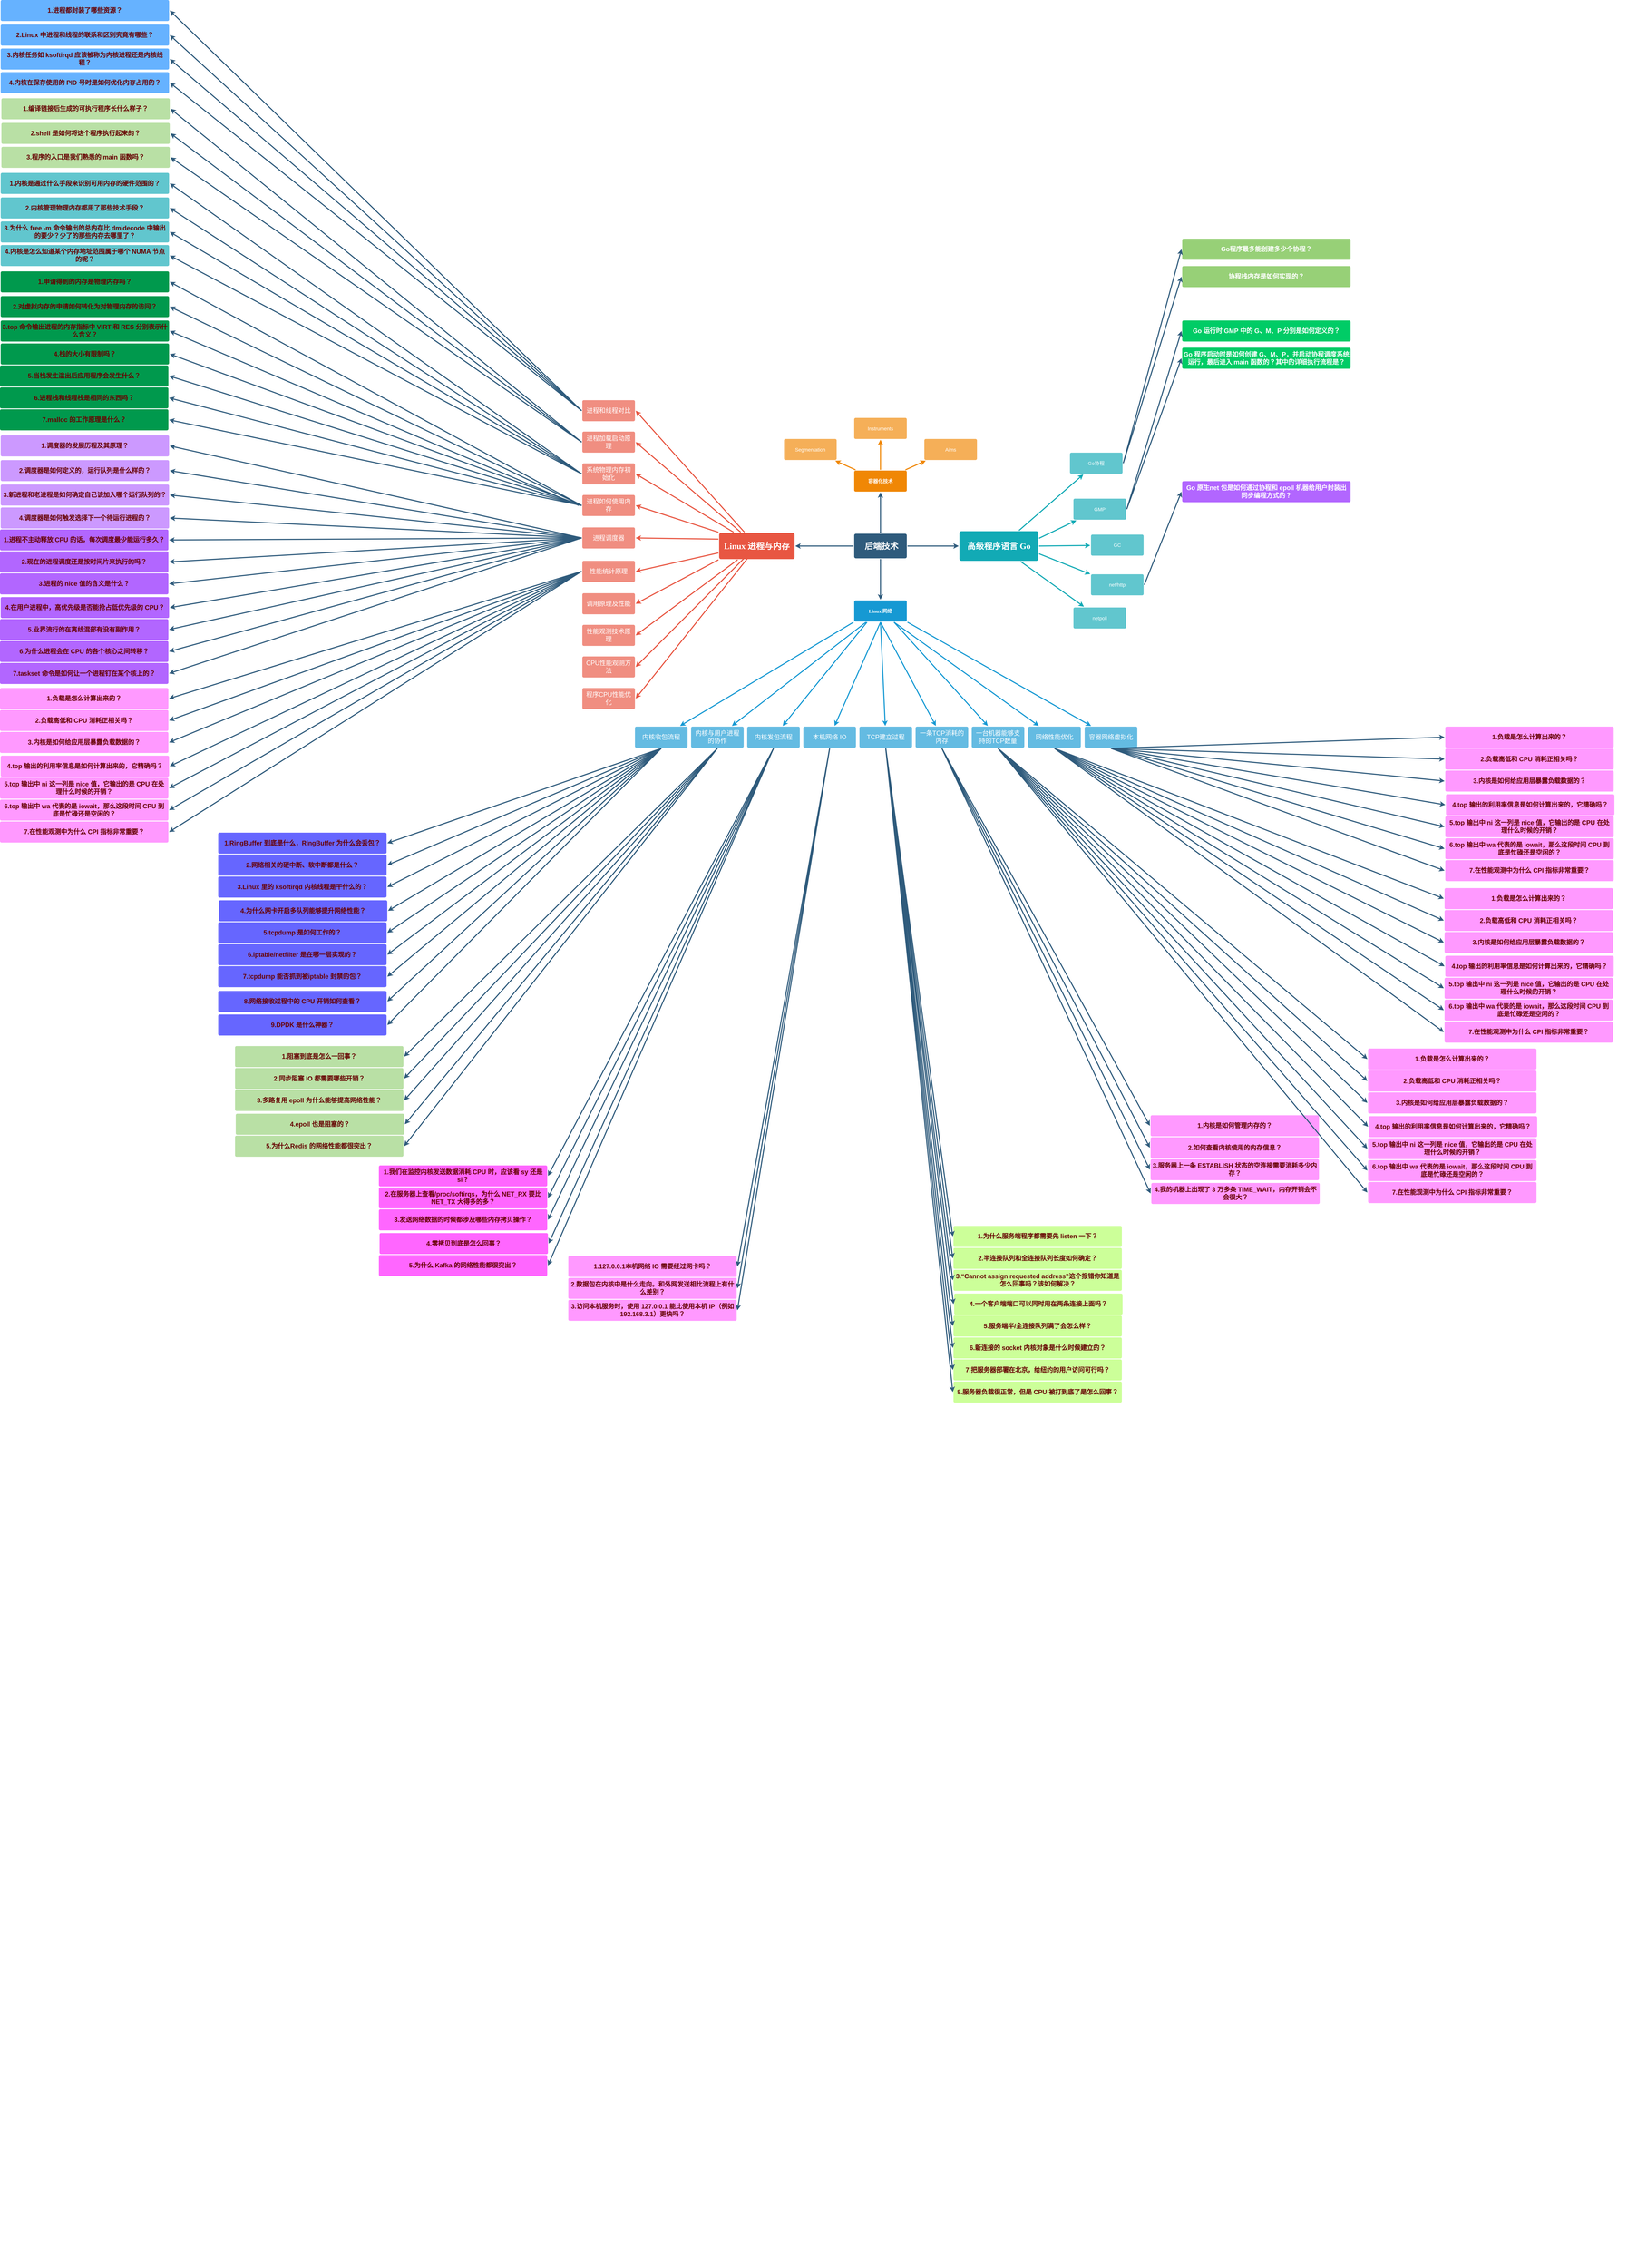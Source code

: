 <mxfile version="26.1.1">
  <diagram id="6a731a19-8d31-9384-78a2-239565b7b9f0" name="Page-1">
    <mxGraphModel dx="4913" dy="2862" grid="1" gridSize="10" guides="1" tooltips="1" connect="1" arrows="1" fold="1" page="1" pageScale="1" pageWidth="1169" pageHeight="827" background="none" math="0" shadow="0">
      <root>
        <mxCell id="0" />
        <mxCell id="1" parent="0" />
        <mxCell id="1745" value="" style="edgeStyle=none;rounded=0;jumpStyle=none;html=1;shadow=0;labelBackgroundColor=none;startArrow=none;startFill=0;endArrow=classic;endFill=1;jettySize=auto;orthogonalLoop=1;strokeColor=#2F5B7C;strokeWidth=3;fontFamily=Helvetica;fontSize=16;fontColor=#23445D;spacing=5;" parent="1" source="1749" target="1764" edge="1">
          <mxGeometry relative="1" as="geometry" />
        </mxCell>
        <mxCell id="1746" value="" style="edgeStyle=none;rounded=0;jumpStyle=none;html=1;shadow=0;labelBackgroundColor=none;startArrow=none;startFill=0;endArrow=classic;endFill=1;jettySize=auto;orthogonalLoop=1;strokeColor=#2F5B7C;strokeWidth=3;fontFamily=Helvetica;fontSize=16;fontColor=#23445D;spacing=5;" parent="1" source="1749" target="1771" edge="1">
          <mxGeometry relative="1" as="geometry" />
        </mxCell>
        <mxCell id="1747" value="" style="edgeStyle=none;rounded=0;jumpStyle=none;html=1;shadow=0;labelBackgroundColor=none;startArrow=none;startFill=0;endArrow=classic;endFill=1;jettySize=auto;orthogonalLoop=1;strokeColor=#2F5B7C;strokeWidth=3;fontFamily=Helvetica;fontSize=16;fontColor=#23445D;spacing=5;" parent="1" source="1749" target="1760" edge="1">
          <mxGeometry relative="1" as="geometry" />
        </mxCell>
        <mxCell id="1748" value="" style="edgeStyle=none;rounded=0;jumpStyle=none;html=1;shadow=0;labelBackgroundColor=none;startArrow=none;startFill=0;endArrow=classic;endFill=1;jettySize=auto;orthogonalLoop=1;strokeColor=#2F5B7C;strokeWidth=3;fontFamily=Helvetica;fontSize=16;fontColor=#23445D;spacing=5;" parent="1" source="1749" target="1753" edge="1">
          <mxGeometry relative="1" as="geometry" />
        </mxCell>
        <mxCell id="1749" value="&lt;span style=&quot;font-family: Tahoma; text-wrap-mode: nowrap;&quot;&gt;&lt;font style=&quot;font-size: 24px;&quot;&gt;&amp;nbsp;后端技术&lt;/font&gt;&lt;/span&gt;" style="rounded=1;whiteSpace=wrap;html=1;shadow=0;labelBackgroundColor=none;strokeColor=none;strokeWidth=3;fillColor=#2F5B7C;fontFamily=Helvetica;fontSize=16;fontColor=#FFFFFF;align=center;fontStyle=1;spacing=5;arcSize=7;perimeterSpacing=2;" parent="1" vertex="1">
          <mxGeometry x="495" y="380.5" width="150" height="70" as="geometry" />
        </mxCell>
        <mxCell id="1750" value="" style="edgeStyle=none;rounded=1;jumpStyle=none;html=1;shadow=0;labelBackgroundColor=none;startArrow=none;startFill=0;jettySize=auto;orthogonalLoop=1;strokeColor=#E85642;strokeWidth=3;fontFamily=Helvetica;fontSize=14;fontColor=#FFFFFF;spacing=5;fontStyle=1;fillColor=#b0e3e6;entryX=1;entryY=0.5;entryDx=0;entryDy=0;" parent="1" source="1753" target="1756" edge="1">
          <mxGeometry relative="1" as="geometry" />
        </mxCell>
        <mxCell id="1751" value="" style="edgeStyle=none;rounded=1;jumpStyle=none;html=1;shadow=0;labelBackgroundColor=none;startArrow=none;startFill=0;jettySize=auto;orthogonalLoop=1;strokeColor=#E85642;strokeWidth=3;fontFamily=Helvetica;fontSize=14;fontColor=#FFFFFF;spacing=5;fontStyle=1;fillColor=#b0e3e6;entryX=1;entryY=0.5;entryDx=0;entryDy=0;" parent="1" source="1753" target="1755" edge="1">
          <mxGeometry relative="1" as="geometry" />
        </mxCell>
        <mxCell id="1752" value="" style="edgeStyle=none;rounded=1;jumpStyle=none;html=1;shadow=0;labelBackgroundColor=none;startArrow=none;startFill=0;jettySize=auto;orthogonalLoop=1;strokeColor=#E85642;strokeWidth=3;fontFamily=Helvetica;fontSize=14;fontColor=#FFFFFF;spacing=5;fontStyle=1;fillColor=#b0e3e6;entryX=1;entryY=0.5;entryDx=0;entryDy=0;" parent="1" source="1753" target="1754" edge="1">
          <mxGeometry relative="1" as="geometry" />
        </mxCell>
        <mxCell id="1753" value="&lt;span style=&quot;font-family: Tahoma; text-wrap-mode: nowrap;&quot;&gt;&lt;font style=&quot;font-size: 24px;&quot;&gt;Linux 进程与内存&lt;/font&gt;&lt;/span&gt;" style="rounded=1;whiteSpace=wrap;html=1;shadow=0;labelBackgroundColor=none;strokeColor=none;strokeWidth=3;fillColor=#e85642;fontFamily=Helvetica;fontSize=14;fontColor=#FFFFFF;align=center;spacing=5;fontStyle=1;arcSize=7;perimeterSpacing=2;" parent="1" vertex="1">
          <mxGeometry x="110" y="378.25" width="215" height="74.5" as="geometry" />
        </mxCell>
        <mxCell id="1754" value="&lt;font style=&quot;font-size: 18px;&quot;&gt;系统物理内存初始化&lt;/font&gt;" style="rounded=1;whiteSpace=wrap;html=1;shadow=0;labelBackgroundColor=none;strokeColor=none;strokeWidth=3;fillColor=#f08e81;fontFamily=Helvetica;fontSize=14;fontColor=#FFFFFF;align=center;spacing=5;fontStyle=0;arcSize=7;perimeterSpacing=2;" parent="1" vertex="1">
          <mxGeometry x="-280" y="180" width="150" height="60" as="geometry" />
        </mxCell>
        <mxCell id="1755" value="&lt;font style=&quot;font-size: 18px;&quot;&gt;进程加载启动原理&lt;/font&gt;" style="rounded=1;whiteSpace=wrap;html=1;shadow=0;labelBackgroundColor=none;strokeColor=none;strokeWidth=3;fillColor=#f08e81;fontFamily=Helvetica;fontSize=14;fontColor=#FFFFFF;align=center;spacing=5;fontStyle=0;arcSize=7;perimeterSpacing=2;" parent="1" vertex="1">
          <mxGeometry x="-280" y="89.5" width="150" height="60" as="geometry" />
        </mxCell>
        <mxCell id="1756" value="&lt;font style=&quot;font-size: 18px;&quot;&gt;进程和线程对比&lt;/font&gt;" style="rounded=1;whiteSpace=wrap;html=1;shadow=0;labelBackgroundColor=none;strokeColor=none;strokeWidth=3;fillColor=#f08e81;fontFamily=Helvetica;fontSize=14;fontColor=#FFFFFF;align=center;spacing=5;fontStyle=0;arcSize=7;perimeterSpacing=2;" parent="1" vertex="1">
          <mxGeometry x="-280" width="150" height="60" as="geometry" />
        </mxCell>
        <mxCell id="1757" value="" style="edgeStyle=none;rounded=0;jumpStyle=none;html=1;shadow=0;labelBackgroundColor=none;startArrow=none;startFill=0;endArrow=classic;endFill=1;jettySize=auto;orthogonalLoop=1;strokeColor=#1699D3;strokeWidth=3;fontFamily=Helvetica;fontSize=14;fontColor=#FFFFFF;spacing=5;exitX=0;exitY=1;exitDx=0;exitDy=0;" parent="1" source="1760" target="1763" edge="1">
          <mxGeometry relative="1" as="geometry" />
        </mxCell>
        <mxCell id="1758" value="" style="edgeStyle=none;rounded=0;jumpStyle=none;html=1;shadow=0;labelBackgroundColor=none;startArrow=none;startFill=0;endArrow=classic;endFill=1;jettySize=auto;orthogonalLoop=1;strokeColor=#1699D3;strokeWidth=3;fontFamily=Helvetica;fontSize=14;fontColor=#FFFFFF;spacing=5;" parent="1" source="1760" target="1762" edge="1">
          <mxGeometry relative="1" as="geometry" />
        </mxCell>
        <mxCell id="1759" value="" style="edgeStyle=none;rounded=0;jumpStyle=none;html=1;shadow=0;labelBackgroundColor=none;startArrow=none;startFill=0;endArrow=classic;endFill=1;jettySize=auto;orthogonalLoop=1;strokeColor=#1699D3;strokeWidth=3;fontFamily=Helvetica;fontSize=14;fontColor=#FFFFFF;spacing=5;exitX=0.25;exitY=1;exitDx=0;exitDy=0;" parent="1" source="1760" target="1761" edge="1">
          <mxGeometry relative="1" as="geometry" />
        </mxCell>
        <mxCell id="1760" value="&lt;span style=&quot;font-family: Tahoma; text-wrap-mode: nowrap;&quot;&gt;Linux 网络&lt;/span&gt;" style="rounded=1;whiteSpace=wrap;html=1;shadow=0;labelBackgroundColor=none;strokeColor=none;strokeWidth=3;fillColor=#1699d3;fontFamily=Helvetica;fontSize=14;fontColor=#FFFFFF;align=center;spacing=5;fontStyle=1;arcSize=7;perimeterSpacing=2;" parent="1" vertex="1">
          <mxGeometry x="495" y="570.5" width="150" height="60" as="geometry" />
        </mxCell>
        <mxCell id="1761" value="&lt;span style=&quot;font-size: 18px;&quot;&gt;内核发包流程&lt;/span&gt;" style="rounded=1;whiteSpace=wrap;html=1;shadow=0;labelBackgroundColor=none;strokeColor=none;strokeWidth=3;fillColor=#64bbe2;fontFamily=Helvetica;fontSize=14;fontColor=#FFFFFF;align=center;spacing=5;arcSize=7;perimeterSpacing=2;" parent="1" vertex="1">
          <mxGeometry x="190" y="930" width="150" height="60" as="geometry" />
        </mxCell>
        <mxCell id="1762" value="&lt;font style=&quot;font-size: 18px;&quot;&gt;内核与用户进程的协作&lt;/font&gt;" style="rounded=1;whiteSpace=wrap;html=1;shadow=0;labelBackgroundColor=none;strokeColor=none;strokeWidth=3;fillColor=#64bbe2;fontFamily=Helvetica;fontSize=14;fontColor=#FFFFFF;align=center;spacing=5;arcSize=7;perimeterSpacing=2;" parent="1" vertex="1">
          <mxGeometry x="30" y="930" width="150" height="60" as="geometry" />
        </mxCell>
        <mxCell id="1763" value="&lt;span style=&quot;font-size: 18px;&quot;&gt;内核收包流程&lt;/span&gt;" style="rounded=1;whiteSpace=wrap;html=1;shadow=0;labelBackgroundColor=none;strokeColor=none;strokeWidth=3;fillColor=#64bbe2;fontFamily=Helvetica;fontSize=14;fontColor=#FFFFFF;align=center;spacing=5;arcSize=7;perimeterSpacing=2;" parent="1" vertex="1">
          <mxGeometry x="-130" y="930" width="150" height="60" as="geometry" />
        </mxCell>
        <mxCell id="1764" value="&lt;span style=&quot;font-family: Tahoma; text-wrap-mode: nowrap;&quot;&gt;容器化技术&lt;/span&gt;" style="rounded=1;whiteSpace=wrap;html=1;shadow=0;labelBackgroundColor=none;strokeColor=none;strokeWidth=3;fillColor=#F08705;fontFamily=Helvetica;fontSize=14;fontColor=#FFFFFF;align=center;spacing=5;fontStyle=1;arcSize=7;perimeterSpacing=2;" parent="1" vertex="1">
          <mxGeometry x="495" y="200.5" width="150" height="60" as="geometry" />
        </mxCell>
        <mxCell id="1765" value="Aims&lt;br&gt;" style="rounded=1;whiteSpace=wrap;html=1;shadow=0;labelBackgroundColor=none;strokeColor=none;strokeWidth=3;fillColor=#f5af58;fontFamily=Helvetica;fontSize=14;fontColor=#FFFFFF;align=center;spacing=5;arcSize=7;perimeterSpacing=2;" parent="1" vertex="1">
          <mxGeometry x="695" y="110.5" width="150" height="60" as="geometry" />
        </mxCell>
        <mxCell id="1766" value="" style="edgeStyle=none;rounded=0;jumpStyle=none;html=1;shadow=0;labelBackgroundColor=none;startArrow=none;startFill=0;endArrow=classic;endFill=1;jettySize=auto;orthogonalLoop=1;strokeColor=#F08705;strokeWidth=3;fontFamily=Helvetica;fontSize=14;fontColor=#FFFFFF;spacing=5;" parent="1" source="1764" target="1765" edge="1">
          <mxGeometry relative="1" as="geometry" />
        </mxCell>
        <mxCell id="1767" value="Instruments" style="rounded=1;whiteSpace=wrap;html=1;shadow=0;labelBackgroundColor=none;strokeColor=none;strokeWidth=3;fillColor=#f5af58;fontFamily=Helvetica;fontSize=14;fontColor=#FFFFFF;align=center;spacing=5;arcSize=7;perimeterSpacing=2;" parent="1" vertex="1">
          <mxGeometry x="495" y="50.5" width="150" height="60" as="geometry" />
        </mxCell>
        <mxCell id="1768" value="" style="edgeStyle=none;rounded=0;jumpStyle=none;html=1;shadow=0;labelBackgroundColor=none;startArrow=none;startFill=0;endArrow=classic;endFill=1;jettySize=auto;orthogonalLoop=1;strokeColor=#F08705;strokeWidth=3;fontFamily=Helvetica;fontSize=14;fontColor=#FFFFFF;spacing=5;" parent="1" source="1764" target="1767" edge="1">
          <mxGeometry relative="1" as="geometry" />
        </mxCell>
        <mxCell id="1769" value="Segmentation" style="rounded=1;whiteSpace=wrap;html=1;shadow=0;labelBackgroundColor=none;strokeColor=none;strokeWidth=3;fillColor=#f5af58;fontFamily=Helvetica;fontSize=14;fontColor=#FFFFFF;align=center;spacing=5;arcSize=7;perimeterSpacing=2;" parent="1" vertex="1">
          <mxGeometry x="295" y="110.5" width="150" height="60" as="geometry" />
        </mxCell>
        <mxCell id="1770" value="" style="edgeStyle=none;rounded=0;jumpStyle=none;html=1;shadow=0;labelBackgroundColor=none;startArrow=none;startFill=0;endArrow=classic;endFill=1;jettySize=auto;orthogonalLoop=1;strokeColor=#F08705;strokeWidth=3;fontFamily=Helvetica;fontSize=14;fontColor=#FFFFFF;spacing=5;" parent="1" source="1764" target="1769" edge="1">
          <mxGeometry relative="1" as="geometry" />
        </mxCell>
        <mxCell id="1771" value="&lt;span style=&quot;font-family: Tahoma; text-wrap-mode: nowrap;&quot;&gt;&lt;font style=&quot;font-size: 24px;&quot;&gt;高级程序语言 Go&lt;/font&gt;&lt;/span&gt;" style="rounded=1;whiteSpace=wrap;html=1;shadow=0;labelBackgroundColor=none;strokeColor=none;strokeWidth=3;fillColor=#12aab5;fontFamily=Helvetica;fontSize=14;fontColor=#FFFFFF;align=center;spacing=5;fontStyle=1;arcSize=7;perimeterSpacing=2;" parent="1" vertex="1">
          <mxGeometry x="795" y="373.25" width="225" height="84.5" as="geometry" />
        </mxCell>
        <mxCell id="1772" value="netpoll" style="rounded=1;whiteSpace=wrap;html=1;shadow=0;labelBackgroundColor=none;strokeColor=none;strokeWidth=3;fillColor=#61c6ce;fontFamily=Helvetica;fontSize=14;fontColor=#FFFFFF;align=center;spacing=5;fontStyle=0;arcSize=7;perimeterSpacing=2;" parent="1" vertex="1">
          <mxGeometry x="1120" y="590.5" width="150" height="60" as="geometry" />
        </mxCell>
        <mxCell id="1773" value="" style="edgeStyle=none;rounded=1;jumpStyle=none;html=1;shadow=0;labelBackgroundColor=none;startArrow=none;startFill=0;jettySize=auto;orthogonalLoop=1;strokeColor=#12AAB5;strokeWidth=3;fontFamily=Helvetica;fontSize=14;fontColor=#FFFFFF;spacing=5;fontStyle=1;fillColor=#b0e3e6;" parent="1" source="1771" target="1772" edge="1">
          <mxGeometry relative="1" as="geometry" />
        </mxCell>
        <mxCell id="1774" value="net/http" style="rounded=1;whiteSpace=wrap;html=1;shadow=0;labelBackgroundColor=none;strokeColor=none;strokeWidth=3;fillColor=#61c6ce;fontFamily=Helvetica;fontSize=14;fontColor=#FFFFFF;align=center;spacing=5;fontStyle=0;arcSize=7;perimeterSpacing=2;" parent="1" vertex="1">
          <mxGeometry x="1170" y="496" width="150" height="60" as="geometry" />
        </mxCell>
        <mxCell id="1775" value="" style="edgeStyle=none;rounded=1;jumpStyle=none;html=1;shadow=0;labelBackgroundColor=none;startArrow=none;startFill=0;jettySize=auto;orthogonalLoop=1;strokeColor=#12AAB5;strokeWidth=3;fontFamily=Helvetica;fontSize=14;fontColor=#FFFFFF;spacing=5;fontStyle=1;fillColor=#b0e3e6;exitX=1;exitY=0.75;exitDx=0;exitDy=0;" parent="1" source="1771" target="1774" edge="1">
          <mxGeometry relative="1" as="geometry">
            <mxPoint x="1122.0" y="494.926" as="sourcePoint" />
          </mxGeometry>
        </mxCell>
        <mxCell id="1776" value="GC" style="rounded=1;whiteSpace=wrap;html=1;shadow=0;labelBackgroundColor=none;strokeColor=none;strokeWidth=3;fillColor=#61c6ce;fontFamily=Helvetica;fontSize=14;fontColor=#FFFFFF;align=center;spacing=5;fontStyle=0;arcSize=7;perimeterSpacing=2;" parent="1" vertex="1">
          <mxGeometry x="1170" y="383" width="150" height="60" as="geometry" />
        </mxCell>
        <mxCell id="1777" value="" style="edgeStyle=none;rounded=1;jumpStyle=none;html=1;shadow=0;labelBackgroundColor=none;startArrow=none;startFill=0;jettySize=auto;orthogonalLoop=1;strokeColor=#12AAB5;strokeWidth=3;fontFamily=Helvetica;fontSize=14;fontColor=#FFFFFF;spacing=5;fontStyle=1;fillColor=#b0e3e6;exitX=1;exitY=0.5;exitDx=0;exitDy=0;" parent="1" source="1771" target="1776" edge="1">
          <mxGeometry relative="1" as="geometry">
            <mxPoint x="1122.0" y="437.074" as="sourcePoint" />
          </mxGeometry>
        </mxCell>
        <mxCell id="1778" value="GMP" style="rounded=1;whiteSpace=wrap;html=1;shadow=0;labelBackgroundColor=none;strokeColor=none;strokeWidth=3;fillColor=#61c6ce;fontFamily=Helvetica;fontSize=14;fontColor=#FFFFFF;align=center;spacing=5;fontStyle=0;arcSize=7;perimeterSpacing=2;" parent="1" vertex="1">
          <mxGeometry x="1120" y="280.5" width="150" height="60" as="geometry" />
        </mxCell>
        <mxCell id="1779" value="" style="edgeStyle=none;rounded=1;jumpStyle=none;html=1;shadow=0;labelBackgroundColor=none;startArrow=none;startFill=0;jettySize=auto;orthogonalLoop=1;strokeColor=#12AAB5;strokeWidth=3;fontFamily=Helvetica;fontSize=14;fontColor=#FFFFFF;spacing=5;fontStyle=1;fillColor=#b0e3e6;exitX=1;exitY=0.25;exitDx=0;exitDy=0;" parent="1" source="1771" target="1778" edge="1">
          <mxGeometry relative="1" as="geometry" />
        </mxCell>
        <mxCell id="ZJ1f1XoCF6sj-RpURzjW-1779" value="&lt;font style=&quot;font-size: 18px;&quot;&gt;进程如何使用内存&lt;/font&gt;" style="rounded=1;whiteSpace=wrap;html=1;shadow=0;labelBackgroundColor=none;strokeColor=none;strokeWidth=3;fillColor=#f08e81;fontFamily=Helvetica;fontSize=14;fontColor=#FFFFFF;align=center;spacing=5;fontStyle=0;arcSize=7;perimeterSpacing=2;" parent="1" vertex="1">
          <mxGeometry x="-280" y="270" width="150" height="60" as="geometry" />
        </mxCell>
        <mxCell id="ZJ1f1XoCF6sj-RpURzjW-1781" value="" style="edgeStyle=none;rounded=1;jumpStyle=none;html=1;shadow=0;labelBackgroundColor=none;startArrow=none;startFill=0;jettySize=auto;orthogonalLoop=1;strokeColor=#E85642;strokeWidth=3;fontFamily=Helvetica;fontSize=14;fontColor=#FFFFFF;spacing=5;fontStyle=1;fillColor=#b0e3e6;entryX=1;entryY=0.5;entryDx=0;entryDy=0;exitX=0;exitY=0;exitDx=0;exitDy=0;" parent="1" source="1753" target="ZJ1f1XoCF6sj-RpURzjW-1779" edge="1">
          <mxGeometry relative="1" as="geometry">
            <mxPoint x="103.0" y="388" as="sourcePoint" />
            <mxPoint x="52" y="386.5" as="targetPoint" />
          </mxGeometry>
        </mxCell>
        <mxCell id="ZJ1f1XoCF6sj-RpURzjW-1782" value="&lt;font style=&quot;font-size: 18px;&quot;&gt;进程调度器&lt;/font&gt;" style="rounded=1;whiteSpace=wrap;html=1;shadow=0;labelBackgroundColor=none;strokeColor=none;strokeWidth=3;fillColor=#f08e81;fontFamily=Helvetica;fontSize=14;fontColor=#FFFFFF;align=center;spacing=5;fontStyle=0;arcSize=7;perimeterSpacing=2;" parent="1" vertex="1">
          <mxGeometry x="-280" y="362.5" width="150" height="60" as="geometry" />
        </mxCell>
        <mxCell id="ZJ1f1XoCF6sj-RpURzjW-1783" value="" style="edgeStyle=none;rounded=1;jumpStyle=none;html=1;shadow=0;labelBackgroundColor=none;startArrow=none;startFill=0;jettySize=auto;orthogonalLoop=1;strokeColor=#E85642;strokeWidth=3;fontFamily=Helvetica;fontSize=14;fontColor=#FFFFFF;spacing=5;fontStyle=1;fillColor=#b0e3e6;entryX=1;entryY=0.5;entryDx=0;entryDy=0;exitX=0;exitY=0.25;exitDx=0;exitDy=0;" parent="1" source="1753" target="ZJ1f1XoCF6sj-RpURzjW-1782" edge="1">
          <mxGeometry relative="1" as="geometry">
            <mxPoint x="103.0" y="407.625" as="sourcePoint" />
            <mxPoint x="52" y="483.5" as="targetPoint" />
          </mxGeometry>
        </mxCell>
        <mxCell id="ZJ1f1XoCF6sj-RpURzjW-1784" value="&lt;font style=&quot;font-size: 18px;&quot;&gt;性能统计原理&lt;/font&gt;" style="rounded=1;whiteSpace=wrap;html=1;shadow=0;labelBackgroundColor=none;strokeColor=none;strokeWidth=3;fillColor=#f08e81;fontFamily=Helvetica;fontSize=14;fontColor=#FFFFFF;align=center;spacing=5;fontStyle=0;arcSize=7;perimeterSpacing=2;" parent="1" vertex="1">
          <mxGeometry x="-280" y="457.75" width="150" height="60" as="geometry" />
        </mxCell>
        <mxCell id="ZJ1f1XoCF6sj-RpURzjW-1785" value="" style="edgeStyle=none;rounded=1;jumpStyle=none;html=1;shadow=0;labelBackgroundColor=none;startArrow=none;startFill=0;jettySize=auto;orthogonalLoop=1;strokeColor=#E85642;strokeWidth=3;fontFamily=Helvetica;fontSize=14;fontColor=#FFFFFF;spacing=5;fontStyle=1;fillColor=#b0e3e6;entryX=1;entryY=0.5;entryDx=0;entryDy=0;exitX=0;exitY=0.75;exitDx=0;exitDy=0;" parent="1" source="1753" target="ZJ1f1XoCF6sj-RpURzjW-1784" edge="1">
          <mxGeometry relative="1" as="geometry">
            <mxPoint x="103.0" y="446.875" as="sourcePoint" />
            <mxPoint x="52" y="573" as="targetPoint" />
          </mxGeometry>
        </mxCell>
        <mxCell id="ZJ1f1XoCF6sj-RpURzjW-1786" value="&lt;font style=&quot;font-size: 18px;&quot;&gt;调用原理及性能&lt;/font&gt;" style="rounded=1;whiteSpace=wrap;html=1;shadow=0;labelBackgroundColor=none;strokeColor=none;strokeWidth=3;fillColor=#f08e81;fontFamily=Helvetica;fontSize=14;fontColor=#FFFFFF;align=center;spacing=5;fontStyle=0;arcSize=7;perimeterSpacing=2;" parent="1" vertex="1">
          <mxGeometry x="-280" y="550" width="150" height="60" as="geometry" />
        </mxCell>
        <mxCell id="ZJ1f1XoCF6sj-RpURzjW-1787" value="" style="edgeStyle=none;rounded=1;jumpStyle=none;html=1;shadow=0;labelBackgroundColor=none;startArrow=none;startFill=0;jettySize=auto;orthogonalLoop=1;strokeColor=#E85642;strokeWidth=3;fontFamily=Helvetica;fontSize=14;fontColor=#FFFFFF;spacing=5;fontStyle=1;fillColor=#b0e3e6;entryX=1;entryY=0.5;entryDx=0;entryDy=0;exitX=0;exitY=1;exitDx=0;exitDy=0;" parent="1" source="1753" target="ZJ1f1XoCF6sj-RpURzjW-1786" edge="1">
          <mxGeometry relative="1" as="geometry">
            <mxPoint x="213" y="692.5" as="sourcePoint" />
            <mxPoint x="162" y="653.5" as="targetPoint" />
          </mxGeometry>
        </mxCell>
        <mxCell id="ZJ1f1XoCF6sj-RpURzjW-1788" value="&lt;font style=&quot;font-size: 18px;&quot;&gt;性能观测技术原理&lt;/font&gt;" style="rounded=1;whiteSpace=wrap;html=1;shadow=0;labelBackgroundColor=none;strokeColor=none;strokeWidth=3;fillColor=#f08e81;fontFamily=Helvetica;fontSize=14;fontColor=#FFFFFF;align=center;spacing=5;fontStyle=0;arcSize=7;perimeterSpacing=2;" parent="1" vertex="1">
          <mxGeometry x="-280" y="640" width="150" height="60" as="geometry" />
        </mxCell>
        <mxCell id="ZJ1f1XoCF6sj-RpURzjW-1789" value="" style="edgeStyle=none;rounded=1;jumpStyle=none;html=1;shadow=0;labelBackgroundColor=none;startArrow=none;startFill=0;jettySize=auto;orthogonalLoop=1;strokeColor=#E85642;strokeWidth=3;fontFamily=Helvetica;fontSize=14;fontColor=#FFFFFF;spacing=5;fontStyle=1;fillColor=#b0e3e6;entryX=1;entryY=0.5;entryDx=0;entryDy=0;exitX=0.25;exitY=1;exitDx=0;exitDy=0;" parent="1" source="1753" target="ZJ1f1XoCF6sj-RpURzjW-1788" edge="1">
          <mxGeometry relative="1" as="geometry">
            <mxPoint x="213" y="779" as="sourcePoint" />
            <mxPoint x="162" y="740" as="targetPoint" />
          </mxGeometry>
        </mxCell>
        <mxCell id="ZJ1f1XoCF6sj-RpURzjW-1790" value="&lt;font style=&quot;font-size: 18px;&quot;&gt;CPU性能观测方法&lt;/font&gt;" style="rounded=1;whiteSpace=wrap;html=1;shadow=0;labelBackgroundColor=none;strokeColor=none;strokeWidth=3;fillColor=#f08e81;fontFamily=Helvetica;fontSize=14;fontColor=#FFFFFF;align=center;spacing=5;fontStyle=0;arcSize=7;perimeterSpacing=2;" parent="1" vertex="1">
          <mxGeometry x="-280" y="730" width="150" height="60" as="geometry" />
        </mxCell>
        <mxCell id="ZJ1f1XoCF6sj-RpURzjW-1791" value="" style="edgeStyle=none;rounded=1;jumpStyle=none;html=1;shadow=0;labelBackgroundColor=none;startArrow=none;startFill=0;jettySize=auto;orthogonalLoop=1;strokeColor=#E85642;strokeWidth=3;fontFamily=Helvetica;fontSize=14;fontColor=#FFFFFF;spacing=5;fontStyle=1;fillColor=#b0e3e6;entryX=1;entryY=0.5;entryDx=0;entryDy=0;exitX=0.331;exitY=0.953;exitDx=0;exitDy=0;exitPerimeter=0;" parent="1" source="1753" target="ZJ1f1XoCF6sj-RpURzjW-1790" edge="1">
          <mxGeometry relative="1" as="geometry">
            <mxPoint x="252" y="540" as="sourcePoint" />
            <mxPoint x="162" y="832" as="targetPoint" />
          </mxGeometry>
        </mxCell>
        <mxCell id="ZJ1f1XoCF6sj-RpURzjW-1792" value="&lt;font style=&quot;font-size: 18px;&quot;&gt;程序CPU性能优化&lt;/font&gt;" style="rounded=1;whiteSpace=wrap;html=1;shadow=0;labelBackgroundColor=none;strokeColor=none;strokeWidth=3;fillColor=#f08e81;fontFamily=Helvetica;fontSize=14;fontColor=#FFFFFF;align=center;spacing=5;fontStyle=0;arcSize=7;perimeterSpacing=2;" parent="1" vertex="1">
          <mxGeometry x="-280" y="820" width="150" height="60" as="geometry" />
        </mxCell>
        <mxCell id="ZJ1f1XoCF6sj-RpURzjW-1793" value="" style="edgeStyle=none;rounded=1;jumpStyle=none;html=1;shadow=0;labelBackgroundColor=none;startArrow=none;startFill=0;jettySize=auto;orthogonalLoop=1;strokeColor=#E85642;strokeWidth=3;fontFamily=Helvetica;fontSize=14;fontColor=#FFFFFF;spacing=5;fontStyle=1;fillColor=#b0e3e6;entryX=1;entryY=0.5;entryDx=0;entryDy=0;exitX=0.377;exitY=0.953;exitDx=0;exitDy=0;exitPerimeter=0;" parent="1" source="1753" target="ZJ1f1XoCF6sj-RpURzjW-1792" edge="1">
          <mxGeometry relative="1" as="geometry">
            <mxPoint x="252" y="630.5" as="sourcePoint" />
            <mxPoint x="162" y="922.5" as="targetPoint" />
          </mxGeometry>
        </mxCell>
        <mxCell id="ZJ1f1XoCF6sj-RpURzjW-1794" value="Go协程" style="rounded=1;whiteSpace=wrap;html=1;shadow=0;labelBackgroundColor=none;strokeColor=none;strokeWidth=3;fillColor=#61c6ce;fontFamily=Helvetica;fontSize=14;fontColor=#FFFFFF;align=center;spacing=5;fontStyle=0;arcSize=7;perimeterSpacing=2;" parent="1" vertex="1">
          <mxGeometry x="1110" y="149.5" width="150" height="60" as="geometry" />
        </mxCell>
        <mxCell id="ZJ1f1XoCF6sj-RpURzjW-1795" value="" style="edgeStyle=none;rounded=1;jumpStyle=none;html=1;shadow=0;labelBackgroundColor=none;startArrow=none;startFill=0;jettySize=auto;orthogonalLoop=1;strokeColor=#12AAB5;strokeWidth=3;fontFamily=Helvetica;fontSize=14;fontColor=#FFFFFF;spacing=5;fontStyle=1;fillColor=#b0e3e6;exitX=0.75;exitY=0;exitDx=0;exitDy=0;" parent="1" source="1771" target="ZJ1f1XoCF6sj-RpURzjW-1794" edge="1">
          <mxGeometry relative="1" as="geometry">
            <mxPoint x="933" y="270.25" as="sourcePoint" />
          </mxGeometry>
        </mxCell>
        <mxCell id="ILHmAHJswd_FLpNGtU3H-1780" value="" style="edgeStyle=none;rounded=0;jumpStyle=none;html=1;shadow=0;labelBackgroundColor=none;startArrow=none;startFill=0;endArrow=classic;endFill=1;jettySize=auto;orthogonalLoop=1;strokeColor=#1699D3;strokeWidth=3;fontFamily=Helvetica;fontSize=14;fontColor=#FFFFFF;spacing=5;exitX=0.5;exitY=1;exitDx=0;exitDy=0;" parent="1" source="1760" target="ILHmAHJswd_FLpNGtU3H-1781" edge="1">
          <mxGeometry relative="1" as="geometry">
            <mxPoint x="719" y="633" as="sourcePoint" />
          </mxGeometry>
        </mxCell>
        <mxCell id="ILHmAHJswd_FLpNGtU3H-1781" value="&lt;font style=&quot;font-size: 18px;&quot;&gt;本机网络 IO&lt;/font&gt;" style="rounded=1;whiteSpace=wrap;html=1;shadow=0;labelBackgroundColor=none;strokeColor=none;strokeWidth=3;fillColor=#64bbe2;fontFamily=Helvetica;fontSize=14;fontColor=#FFFFFF;align=center;spacing=5;arcSize=7;perimeterSpacing=2;" parent="1" vertex="1">
          <mxGeometry x="350" y="930" width="150" height="60" as="geometry" />
        </mxCell>
        <mxCell id="ILHmAHJswd_FLpNGtU3H-1782" value="" style="edgeStyle=none;rounded=0;jumpStyle=none;html=1;shadow=0;labelBackgroundColor=none;startArrow=none;startFill=0;endArrow=classic;endFill=1;jettySize=auto;orthogonalLoop=1;strokeColor=#1699D3;strokeWidth=3;fontFamily=Helvetica;fontSize=14;fontColor=#FFFFFF;spacing=5;exitX=0.5;exitY=1;exitDx=0;exitDy=0;" parent="1" source="1760" target="ILHmAHJswd_FLpNGtU3H-1783" edge="1">
          <mxGeometry relative="1" as="geometry">
            <mxPoint x="869" y="633" as="sourcePoint" />
          </mxGeometry>
        </mxCell>
        <mxCell id="ILHmAHJswd_FLpNGtU3H-1783" value="&lt;font style=&quot;font-size: 18px;&quot;&gt;TCP建立过程&lt;/font&gt;" style="rounded=1;whiteSpace=wrap;html=1;shadow=0;labelBackgroundColor=none;strokeColor=none;strokeWidth=3;fillColor=#64bbe2;fontFamily=Helvetica;fontSize=14;fontColor=#FFFFFF;align=center;spacing=5;arcSize=7;perimeterSpacing=2;" parent="1" vertex="1">
          <mxGeometry x="510" y="930" width="150" height="60" as="geometry" />
        </mxCell>
        <mxCell id="ILHmAHJswd_FLpNGtU3H-1784" value="" style="edgeStyle=none;rounded=0;jumpStyle=none;html=1;shadow=0;labelBackgroundColor=none;startArrow=none;startFill=0;endArrow=classic;endFill=1;jettySize=auto;orthogonalLoop=1;strokeColor=#1699D3;strokeWidth=3;fontFamily=Helvetica;fontSize=14;fontColor=#FFFFFF;spacing=5;exitX=0.5;exitY=1;exitDx=0;exitDy=0;" parent="1" source="1760" target="ILHmAHJswd_FLpNGtU3H-1785" edge="1">
          <mxGeometry relative="1" as="geometry">
            <mxPoint x="1029" y="633" as="sourcePoint" />
          </mxGeometry>
        </mxCell>
        <mxCell id="ILHmAHJswd_FLpNGtU3H-1785" value="&lt;font style=&quot;font-size: 18px;&quot;&gt;一条TCP消耗的内存&lt;/font&gt;" style="rounded=1;whiteSpace=wrap;html=1;shadow=0;labelBackgroundColor=none;strokeColor=none;strokeWidth=3;fillColor=#64bbe2;fontFamily=Helvetica;fontSize=14;fontColor=#FFFFFF;align=center;spacing=5;arcSize=7;perimeterSpacing=2;" parent="1" vertex="1">
          <mxGeometry x="670" y="930" width="150" height="60" as="geometry" />
        </mxCell>
        <mxCell id="ILHmAHJswd_FLpNGtU3H-1786" value="" style="edgeStyle=none;rounded=0;jumpStyle=none;html=1;shadow=0;labelBackgroundColor=none;startArrow=none;startFill=0;endArrow=classic;endFill=1;jettySize=auto;orthogonalLoop=1;strokeColor=#1699D3;strokeWidth=3;fontFamily=Helvetica;fontSize=14;fontColor=#FFFFFF;spacing=5;exitX=0.75;exitY=1;exitDx=0;exitDy=0;" parent="1" source="1760" target="ILHmAHJswd_FLpNGtU3H-1787" edge="1">
          <mxGeometry relative="1" as="geometry">
            <mxPoint x="1189" y="633" as="sourcePoint" />
          </mxGeometry>
        </mxCell>
        <mxCell id="ILHmAHJswd_FLpNGtU3H-1787" value="&lt;font style=&quot;font-size: 18px;&quot;&gt;一台机器能够支持的TCP数量&lt;/font&gt;" style="rounded=1;whiteSpace=wrap;html=1;shadow=0;labelBackgroundColor=none;strokeColor=none;strokeWidth=3;fillColor=#64bbe2;fontFamily=Helvetica;fontSize=14;fontColor=#FFFFFF;align=center;spacing=5;arcSize=7;perimeterSpacing=2;" parent="1" vertex="1">
          <mxGeometry x="830" y="930" width="150" height="60" as="geometry" />
        </mxCell>
        <mxCell id="ILHmAHJswd_FLpNGtU3H-1788" value="" style="edgeStyle=none;rounded=0;jumpStyle=none;html=1;shadow=0;labelBackgroundColor=none;startArrow=none;startFill=0;endArrow=classic;endFill=1;jettySize=auto;orthogonalLoop=1;strokeColor=#1699D3;strokeWidth=3;fontFamily=Helvetica;fontSize=14;fontColor=#FFFFFF;spacing=5;exitX=0.75;exitY=1;exitDx=0;exitDy=0;" parent="1" source="1760" target="ILHmAHJswd_FLpNGtU3H-1789" edge="1">
          <mxGeometry relative="1" as="geometry">
            <mxPoint x="770" y="633" as="sourcePoint" />
          </mxGeometry>
        </mxCell>
        <mxCell id="ILHmAHJswd_FLpNGtU3H-1789" value="&lt;font style=&quot;font-size: 18px;&quot;&gt;网络性能优化&lt;/font&gt;" style="rounded=1;whiteSpace=wrap;html=1;shadow=0;labelBackgroundColor=none;strokeColor=none;strokeWidth=3;fillColor=#64bbe2;fontFamily=Helvetica;fontSize=14;fontColor=#FFFFFF;align=center;spacing=5;arcSize=7;perimeterSpacing=2;" parent="1" vertex="1">
          <mxGeometry x="991" y="930" width="150" height="60" as="geometry" />
        </mxCell>
        <mxCell id="ILHmAHJswd_FLpNGtU3H-1790" value="" style="edgeStyle=none;rounded=0;jumpStyle=none;html=1;shadow=0;labelBackgroundColor=none;startArrow=none;startFill=0;endArrow=classic;endFill=1;jettySize=auto;orthogonalLoop=1;strokeColor=#1699D3;strokeWidth=3;fontFamily=Helvetica;fontSize=14;fontColor=#FFFFFF;spacing=5;exitX=1;exitY=1;exitDx=0;exitDy=0;" parent="1" source="1760" target="ILHmAHJswd_FLpNGtU3H-1791" edge="1">
          <mxGeometry relative="1" as="geometry">
            <mxPoint x="-510" y="709.5" as="sourcePoint" />
          </mxGeometry>
        </mxCell>
        <mxCell id="ILHmAHJswd_FLpNGtU3H-1791" value="&lt;font style=&quot;font-size: 18px;&quot;&gt;容器网络虚拟化&lt;/font&gt;" style="rounded=1;whiteSpace=wrap;html=1;shadow=0;labelBackgroundColor=none;strokeColor=none;strokeWidth=3;fillColor=#64bbe2;fontFamily=Helvetica;fontSize=14;fontColor=#FFFFFF;align=center;spacing=5;arcSize=7;perimeterSpacing=2;" parent="1" vertex="1">
          <mxGeometry x="1152" y="930" width="150" height="60" as="geometry" />
        </mxCell>
        <mxCell id="ILHmAHJswd_FLpNGtU3H-1793" value="&lt;font color=&quot;#660000&quot; style=&quot;font-size: 18px;&quot;&gt;&lt;b style=&quot;&quot;&gt;1.内核是通过什么手段来识别可用内存的硬件范围的？&lt;/b&gt;&lt;/font&gt;" style="rounded=1;whiteSpace=wrap;html=1;shadow=0;labelBackgroundColor=none;strokeColor=none;strokeWidth=3;fillColor=#61c6ce;fontFamily=Helvetica;fontSize=14;fontColor=#FFFFFF;align=center;spacing=5;fontStyle=0;arcSize=7;perimeterSpacing=2;" parent="1" vertex="1">
          <mxGeometry x="-1938" y="-647.5" width="480" height="60" as="geometry" />
        </mxCell>
        <mxCell id="ILHmAHJswd_FLpNGtU3H-1794" value="&lt;span style=&quot;font-size: 18px;&quot;&gt;&lt;font style=&quot;&quot; color=&quot;#660000&quot;&gt;&lt;b&gt;2.内核管理物理内存都用了那些技术手段？&lt;/b&gt;&lt;/font&gt;&lt;/span&gt;" style="rounded=1;whiteSpace=wrap;html=1;shadow=0;labelBackgroundColor=none;strokeColor=none;strokeWidth=3;fillColor=#61c6ce;fontFamily=Helvetica;fontSize=14;fontColor=#FFFFFF;align=center;spacing=5;fontStyle=0;arcSize=7;perimeterSpacing=2;" parent="1" vertex="1">
          <mxGeometry x="-1938" y="-577.5" width="480" height="60" as="geometry" />
        </mxCell>
        <mxCell id="ILHmAHJswd_FLpNGtU3H-1795" value="&lt;font color=&quot;#660000&quot; style=&quot;font-size: 18px;&quot;&gt;&lt;b&gt;3.为什么 free -m 命令输出的总内存比 dmidecode 中输出的要少？少了的那些内存去哪里了？&lt;/b&gt;&lt;/font&gt;" style="rounded=1;whiteSpace=wrap;html=1;shadow=0;labelBackgroundColor=none;strokeColor=none;strokeWidth=3;fillColor=#61c6ce;fontFamily=Helvetica;fontSize=14;fontColor=#FFFFFF;align=center;spacing=5;fontStyle=0;arcSize=7;perimeterSpacing=2;" parent="1" vertex="1">
          <mxGeometry x="-1938" y="-509.25" width="480" height="60" as="geometry" />
        </mxCell>
        <mxCell id="ILHmAHJswd_FLpNGtU3H-1796" value="&lt;font color=&quot;#660000&quot;&gt;&lt;span style=&quot;font-size: 18px;&quot;&gt;&lt;b&gt;4.内核是怎么知道某个内存地址范围属于哪个 NUMA 节点的呢？&lt;/b&gt;&lt;/span&gt;&lt;/font&gt;" style="rounded=1;whiteSpace=wrap;html=1;shadow=0;labelBackgroundColor=none;strokeColor=none;strokeWidth=3;fillColor=#61c6ce;fontFamily=Helvetica;fontSize=14;fontColor=#FFFFFF;align=center;spacing=5;fontStyle=0;arcSize=7;perimeterSpacing=2;" parent="1" vertex="1">
          <mxGeometry x="-1938" y="-442" width="480" height="60" as="geometry" />
        </mxCell>
        <mxCell id="ILHmAHJswd_FLpNGtU3H-1797" value="" style="edgeStyle=none;rounded=0;jumpStyle=none;html=1;shadow=0;labelBackgroundColor=none;startArrow=none;startFill=0;endArrow=classic;endFill=1;jettySize=auto;orthogonalLoop=1;strokeColor=#2F5B7C;strokeWidth=3;fontFamily=Helvetica;fontSize=16;fontColor=#23445D;spacing=5;exitX=0;exitY=0.5;exitDx=0;exitDy=0;entryX=1;entryY=0.5;entryDx=0;entryDy=0;" parent="1" source="1754" target="ILHmAHJswd_FLpNGtU3H-1793" edge="1">
          <mxGeometry relative="1" as="geometry">
            <mxPoint x="-354" y="216.5" as="sourcePoint" />
            <mxPoint x="-520" y="215.5" as="targetPoint" />
          </mxGeometry>
        </mxCell>
        <mxCell id="ILHmAHJswd_FLpNGtU3H-1798" value="" style="edgeStyle=none;rounded=0;jumpStyle=none;html=1;shadow=0;labelBackgroundColor=none;startArrow=none;startFill=0;endArrow=classic;endFill=1;jettySize=auto;orthogonalLoop=1;strokeColor=#2F5B7C;strokeWidth=3;fontFamily=Helvetica;fontSize=16;fontColor=#23445D;spacing=5;exitX=0;exitY=0.5;exitDx=0;exitDy=0;entryX=1;entryY=0.5;entryDx=0;entryDy=0;" parent="1" source="1754" target="ILHmAHJswd_FLpNGtU3H-1795" edge="1">
          <mxGeometry relative="1" as="geometry">
            <mxPoint x="-394" y="215.5" as="sourcePoint" />
            <mxPoint x="-750" y="112.5" as="targetPoint" />
          </mxGeometry>
        </mxCell>
        <mxCell id="ILHmAHJswd_FLpNGtU3H-1799" value="" style="edgeStyle=none;rounded=0;jumpStyle=none;html=1;shadow=0;labelBackgroundColor=none;startArrow=none;startFill=0;endArrow=classic;endFill=1;jettySize=auto;orthogonalLoop=1;strokeColor=#2F5B7C;strokeWidth=3;fontFamily=Helvetica;fontSize=16;fontColor=#23445D;spacing=5;exitX=0;exitY=0.5;exitDx=0;exitDy=0;entryX=1;entryY=0.5;entryDx=0;entryDy=0;" parent="1" source="1754" target="ILHmAHJswd_FLpNGtU3H-1794" edge="1">
          <mxGeometry relative="1" as="geometry">
            <mxPoint x="-262" y="230" as="sourcePoint" />
            <mxPoint x="-618" y="127" as="targetPoint" />
          </mxGeometry>
        </mxCell>
        <mxCell id="ILHmAHJswd_FLpNGtU3H-1800" value="" style="edgeStyle=none;rounded=0;jumpStyle=none;html=1;shadow=0;labelBackgroundColor=none;startArrow=none;startFill=0;endArrow=classic;endFill=1;jettySize=auto;orthogonalLoop=1;strokeColor=#2F5B7C;strokeWidth=3;fontFamily=Helvetica;fontSize=16;fontColor=#23445D;spacing=5;exitX=0;exitY=0.5;exitDx=0;exitDy=0;entryX=1;entryY=0.5;entryDx=0;entryDy=0;" parent="1" source="1754" target="ILHmAHJswd_FLpNGtU3H-1796" edge="1">
          <mxGeometry relative="1" as="geometry">
            <mxPoint x="-280" y="450.5" as="sourcePoint" />
            <mxPoint x="-636" y="347.5" as="targetPoint" />
          </mxGeometry>
        </mxCell>
        <mxCell id="2nbvDEHNfWG4uodzMMP5-1786" value="&lt;font color=&quot;#660000&quot;&gt;&lt;span style=&quot;font-size: 18px;&quot;&gt;&lt;b&gt;1.申请得到的内存是物理内存吗？&lt;/b&gt;&lt;/span&gt;&lt;/font&gt;" style="rounded=1;whiteSpace=wrap;html=1;shadow=0;labelBackgroundColor=none;strokeColor=none;strokeWidth=3;fillColor=#00994D;fontFamily=Helvetica;fontSize=14;fontColor=#FFFFFF;align=center;spacing=5;fontStyle=0;arcSize=7;perimeterSpacing=2;" parent="1" vertex="1">
          <mxGeometry x="-1938" y="-367" width="480" height="60" as="geometry" />
        </mxCell>
        <mxCell id="2nbvDEHNfWG4uodzMMP5-1787" value="&lt;span style=&quot;font-size: 18px;&quot;&gt;&lt;font style=&quot;&quot; color=&quot;#660000&quot;&gt;&lt;b&gt;2.对虚拟内存的申请如何转化为对物理内存的访问？&lt;/b&gt;&lt;/font&gt;&lt;/span&gt;" style="rounded=1;whiteSpace=wrap;html=1;shadow=0;labelBackgroundColor=none;strokeColor=none;strokeWidth=3;fillColor=#00994D;fontFamily=Helvetica;fontSize=14;fontColor=#FFFFFF;align=center;spacing=5;fontStyle=0;arcSize=7;perimeterSpacing=2;" parent="1" vertex="1">
          <mxGeometry x="-1938" y="-296.5" width="480" height="60" as="geometry" />
        </mxCell>
        <mxCell id="2nbvDEHNfWG4uodzMMP5-1788" value="&lt;font color=&quot;#660000&quot; style=&quot;font-size: 18px;&quot;&gt;&lt;b&gt;3.top 命令输出进程的内存指标中 VIRT 和 RES 分别表示什么含义？&lt;/b&gt;&lt;/font&gt;" style="rounded=1;whiteSpace=wrap;html=1;shadow=0;labelBackgroundColor=none;strokeColor=none;strokeWidth=3;fillColor=#00994D;fontFamily=Helvetica;fontSize=14;fontColor=#FFFFFF;align=center;spacing=5;fontStyle=0;arcSize=7;perimeterSpacing=2;" parent="1" vertex="1">
          <mxGeometry x="-1938" y="-227" width="480" height="60" as="geometry" />
        </mxCell>
        <mxCell id="2nbvDEHNfWG4uodzMMP5-1789" value="&lt;font color=&quot;#660000&quot;&gt;&lt;span style=&quot;font-size: 18px;&quot;&gt;&lt;b&gt;4.栈的大小有限制吗？&lt;/b&gt;&lt;/span&gt;&lt;/font&gt;" style="rounded=1;whiteSpace=wrap;html=1;shadow=0;labelBackgroundColor=none;strokeColor=none;strokeWidth=3;fillColor=#00994D;fontFamily=Helvetica;fontSize=14;fontColor=#FFFFFF;align=center;spacing=5;fontStyle=0;arcSize=7;perimeterSpacing=2;" parent="1" vertex="1">
          <mxGeometry x="-1938" y="-161.5" width="480" height="60" as="geometry" />
        </mxCell>
        <mxCell id="2nbvDEHNfWG4uodzMMP5-1790" value="" style="edgeStyle=none;rounded=0;jumpStyle=none;html=1;shadow=0;labelBackgroundColor=none;startArrow=none;startFill=0;endArrow=classic;endFill=1;jettySize=auto;orthogonalLoop=1;strokeColor=#2F5B7C;strokeWidth=3;fontFamily=Helvetica;fontSize=16;fontColor=#23445D;spacing=5;exitX=0;exitY=0.5;exitDx=0;exitDy=0;entryX=1;entryY=0.5;entryDx=0;entryDy=0;" parent="1" source="ZJ1f1XoCF6sj-RpURzjW-1779" target="2nbvDEHNfWG4uodzMMP5-1786" edge="1">
          <mxGeometry relative="1" as="geometry">
            <mxPoint x="-280" y="504" as="sourcePoint" />
            <mxPoint x="-518" y="509.5" as="targetPoint" />
          </mxGeometry>
        </mxCell>
        <mxCell id="2nbvDEHNfWG4uodzMMP5-1791" value="" style="edgeStyle=none;rounded=0;jumpStyle=none;html=1;shadow=0;labelBackgroundColor=none;startArrow=none;startFill=0;endArrow=classic;endFill=1;jettySize=auto;orthogonalLoop=1;strokeColor=#2F5B7C;strokeWidth=3;fontFamily=Helvetica;fontSize=16;fontColor=#23445D;spacing=5;entryX=1;entryY=0.5;entryDx=0;entryDy=0;" parent="1" target="2nbvDEHNfWG4uodzMMP5-1788" edge="1">
          <mxGeometry relative="1" as="geometry">
            <mxPoint x="-290" y="300" as="sourcePoint" />
            <mxPoint x="-748" y="406.5" as="targetPoint" />
          </mxGeometry>
        </mxCell>
        <mxCell id="2nbvDEHNfWG4uodzMMP5-1792" value="" style="edgeStyle=none;rounded=0;jumpStyle=none;html=1;shadow=0;labelBackgroundColor=none;startArrow=none;startFill=0;endArrow=classic;endFill=1;jettySize=auto;orthogonalLoop=1;strokeColor=#2F5B7C;strokeWidth=3;fontFamily=Helvetica;fontSize=16;fontColor=#23445D;spacing=5;exitX=0;exitY=0.5;exitDx=0;exitDy=0;entryX=1;entryY=0.5;entryDx=0;entryDy=0;" parent="1" source="ZJ1f1XoCF6sj-RpURzjW-1779" target="2nbvDEHNfWG4uodzMMP5-1787" edge="1">
          <mxGeometry relative="1" as="geometry">
            <mxPoint x="-280" y="504" as="sourcePoint" />
            <mxPoint x="-616" y="421" as="targetPoint" />
          </mxGeometry>
        </mxCell>
        <mxCell id="2nbvDEHNfWG4uodzMMP5-1793" value="" style="edgeStyle=none;rounded=0;jumpStyle=none;html=1;shadow=0;labelBackgroundColor=none;startArrow=none;startFill=0;endArrow=classic;endFill=1;jettySize=auto;orthogonalLoop=1;strokeColor=#2F5B7C;strokeWidth=3;fontFamily=Helvetica;fontSize=16;fontColor=#23445D;spacing=5;exitX=0;exitY=0.5;exitDx=0;exitDy=0;entryX=1;entryY=0.5;entryDx=0;entryDy=0;" parent="1" source="ZJ1f1XoCF6sj-RpURzjW-1779" target="2nbvDEHNfWG4uodzMMP5-1789" edge="1">
          <mxGeometry relative="1" as="geometry">
            <mxPoint x="-280" y="504" as="sourcePoint" />
            <mxPoint x="-634" y="641.5" as="targetPoint" />
          </mxGeometry>
        </mxCell>
        <mxCell id="2nbvDEHNfWG4uodzMMP5-1794" value="&lt;font color=&quot;#660000&quot;&gt;&lt;span style=&quot;font-size: 18px;&quot;&gt;&lt;b&gt;5.当栈发生溢出后应用程序会发生什么？&lt;/b&gt;&lt;/span&gt;&lt;/font&gt;" style="rounded=1;whiteSpace=wrap;html=1;shadow=0;labelBackgroundColor=none;strokeColor=none;strokeWidth=3;fillColor=#00994D;fontFamily=Helvetica;fontSize=14;fontColor=#FFFFFF;align=center;spacing=5;fontStyle=0;arcSize=7;perimeterSpacing=2;" parent="1" vertex="1">
          <mxGeometry x="-1940" y="-99" width="480" height="60" as="geometry" />
        </mxCell>
        <mxCell id="2nbvDEHNfWG4uodzMMP5-1795" value="" style="edgeStyle=none;rounded=0;jumpStyle=none;html=1;shadow=0;labelBackgroundColor=none;startArrow=none;startFill=0;endArrow=classic;endFill=1;jettySize=auto;orthogonalLoop=1;strokeColor=#2F5B7C;strokeWidth=3;fontFamily=Helvetica;fontSize=16;fontColor=#23445D;spacing=5;entryX=1;entryY=0.5;entryDx=0;entryDy=0;exitX=0;exitY=0.5;exitDx=0;exitDy=0;" parent="1" source="ZJ1f1XoCF6sj-RpURzjW-1779" target="2nbvDEHNfWG4uodzMMP5-1794" edge="1">
          <mxGeometry relative="1" as="geometry">
            <mxPoint x="-284" y="300" as="sourcePoint" />
            <mxPoint x="-636" y="704" as="targetPoint" />
          </mxGeometry>
        </mxCell>
        <mxCell id="2nbvDEHNfWG4uodzMMP5-1796" value="&lt;font color=&quot;#660000&quot;&gt;&lt;span style=&quot;font-size: 18px;&quot;&gt;&lt;b&gt;7.malloc 的工作原理是什么？&lt;/b&gt;&lt;/span&gt;&lt;/font&gt;" style="rounded=1;whiteSpace=wrap;html=1;shadow=0;labelBackgroundColor=none;strokeColor=none;strokeWidth=3;fillColor=#00994D;fontFamily=Helvetica;fontSize=14;fontColor=#FFFFFF;align=center;spacing=5;fontStyle=0;arcSize=7;perimeterSpacing=2;" parent="1" vertex="1">
          <mxGeometry x="-1940" y="26" width="480" height="60" as="geometry" />
        </mxCell>
        <mxCell id="2nbvDEHNfWG4uodzMMP5-1797" value="" style="edgeStyle=none;rounded=0;jumpStyle=none;html=1;shadow=0;labelBackgroundColor=none;startArrow=none;startFill=0;endArrow=classic;endFill=1;jettySize=auto;orthogonalLoop=1;strokeColor=#2F5B7C;strokeWidth=3;fontFamily=Helvetica;fontSize=16;fontColor=#23445D;spacing=5;exitX=0;exitY=0.5;exitDx=0;exitDy=0;entryX=1;entryY=0.5;entryDx=0;entryDy=0;" parent="1" source="ZJ1f1XoCF6sj-RpURzjW-1779" target="2nbvDEHNfWG4uodzMMP5-1796" edge="1">
          <mxGeometry relative="1" as="geometry">
            <mxPoint x="-284" y="487.5" as="sourcePoint" />
            <mxPoint x="-636" y="829" as="targetPoint" />
          </mxGeometry>
        </mxCell>
        <mxCell id="2nbvDEHNfWG4uodzMMP5-1798" value="&lt;font color=&quot;#660000&quot;&gt;&lt;span style=&quot;font-size: 18px;&quot;&gt;&lt;b&gt;6.进程栈和线程栈是相同的东西吗？&lt;/b&gt;&lt;/span&gt;&lt;/font&gt;" style="rounded=1;whiteSpace=wrap;html=1;shadow=0;labelBackgroundColor=none;strokeColor=none;strokeWidth=3;fillColor=#00994D;fontFamily=Helvetica;fontSize=14;fontColor=#FFFFFF;align=center;spacing=5;fontStyle=0;arcSize=7;perimeterSpacing=2;" parent="1" vertex="1">
          <mxGeometry x="-1940" y="-36.5" width="480" height="60" as="geometry" />
        </mxCell>
        <mxCell id="2nbvDEHNfWG4uodzMMP5-1799" value="" style="edgeStyle=none;rounded=0;jumpStyle=none;html=1;shadow=0;labelBackgroundColor=none;startArrow=none;startFill=0;endArrow=classic;endFill=1;jettySize=auto;orthogonalLoop=1;strokeColor=#2F5B7C;strokeWidth=3;fontFamily=Helvetica;fontSize=16;fontColor=#23445D;spacing=5;exitX=0;exitY=0.5;exitDx=0;exitDy=0;entryX=1;entryY=0.5;entryDx=0;entryDy=0;" parent="1" source="ZJ1f1XoCF6sj-RpURzjW-1779" target="2nbvDEHNfWG4uodzMMP5-1798" edge="1">
          <mxGeometry relative="1" as="geometry">
            <mxPoint x="-284" y="425" as="sourcePoint" />
            <mxPoint x="-636" y="766.5" as="targetPoint" />
          </mxGeometry>
        </mxCell>
        <mxCell id="bhxzf7kNMPE75-qJn_m3-1779" value="&lt;font color=&quot;#660000&quot;&gt;&lt;span style=&quot;font-size: 18px;&quot;&gt;&lt;b&gt;1.调度器的发展历程及其原理？&lt;/b&gt;&lt;/span&gt;&lt;/font&gt;" style="rounded=1;whiteSpace=wrap;html=1;shadow=0;labelBackgroundColor=none;strokeColor=none;strokeWidth=3;fillColor=#CC99FF;fontFamily=Helvetica;fontSize=14;fontColor=#FFFFFF;align=center;spacing=5;fontStyle=0;arcSize=7;perimeterSpacing=2;" parent="1" vertex="1">
          <mxGeometry x="-1938" y="100.25" width="480" height="60" as="geometry" />
        </mxCell>
        <mxCell id="bhxzf7kNMPE75-qJn_m3-1780" value="&lt;span style=&quot;font-size: 18px;&quot;&gt;&lt;font style=&quot;&quot; color=&quot;#660000&quot;&gt;&lt;b&gt;2.调度器是如何定义的，运行队列是什么样的？&lt;/b&gt;&lt;/font&gt;&lt;/span&gt;" style="rounded=1;whiteSpace=wrap;html=1;shadow=0;labelBackgroundColor=none;strokeColor=none;strokeWidth=3;fillColor=#CC99FF;fontFamily=Helvetica;fontSize=14;fontColor=#FFFFFF;align=center;spacing=5;fontStyle=0;arcSize=7;perimeterSpacing=2;" parent="1" vertex="1">
          <mxGeometry x="-1938" y="170.75" width="480" height="60" as="geometry" />
        </mxCell>
        <mxCell id="bhxzf7kNMPE75-qJn_m3-1781" value="&lt;font color=&quot;#660000&quot; style=&quot;font-size: 18px;&quot;&gt;&lt;b&gt;3.新进程和老进程是如何确定自己该加入哪个运行队列的？&lt;/b&gt;&lt;/font&gt;" style="rounded=1;whiteSpace=wrap;html=1;shadow=0;labelBackgroundColor=none;strokeColor=none;strokeWidth=3;fillColor=#CC99FF;fontFamily=Helvetica;fontSize=14;fontColor=#FFFFFF;align=center;spacing=5;fontStyle=0;arcSize=7;perimeterSpacing=2;" parent="1" vertex="1">
          <mxGeometry x="-1938" y="240.25" width="480" height="60" as="geometry" />
        </mxCell>
        <mxCell id="bhxzf7kNMPE75-qJn_m3-1782" value="&lt;font color=&quot;#660000&quot;&gt;&lt;span style=&quot;font-size: 18px;&quot;&gt;&lt;b&gt;4.调度器是如何触发选择下一个待运行进程的？&lt;/b&gt;&lt;/span&gt;&lt;/font&gt;" style="rounded=1;whiteSpace=wrap;html=1;shadow=0;labelBackgroundColor=none;strokeColor=none;strokeWidth=3;fillColor=#CC99FF;fontFamily=Helvetica;fontSize=14;fontColor=#FFFFFF;align=center;spacing=5;fontStyle=0;arcSize=7;perimeterSpacing=2;" parent="1" vertex="1">
          <mxGeometry x="-1938" y="305.75" width="480" height="60" as="geometry" />
        </mxCell>
        <mxCell id="bhxzf7kNMPE75-qJn_m3-1783" value="" style="edgeStyle=none;rounded=0;jumpStyle=none;html=1;shadow=0;labelBackgroundColor=none;startArrow=none;startFill=0;endArrow=classic;endFill=1;jettySize=auto;orthogonalLoop=1;strokeColor=#2F5B7C;strokeWidth=3;fontFamily=Helvetica;fontSize=16;fontColor=#23445D;spacing=5;exitX=0;exitY=0.5;exitDx=0;exitDy=0;entryX=1;entryY=0.5;entryDx=0;entryDy=0;" parent="1" source="ZJ1f1XoCF6sj-RpURzjW-1782" target="bhxzf7kNMPE75-qJn_m3-1779" edge="1">
          <mxGeometry relative="1" as="geometry">
            <mxPoint x="-282" y="767.25" as="sourcePoint" />
            <mxPoint x="-518" y="976.75" as="targetPoint" />
          </mxGeometry>
        </mxCell>
        <mxCell id="bhxzf7kNMPE75-qJn_m3-1784" value="" style="edgeStyle=none;rounded=0;jumpStyle=none;html=1;shadow=0;labelBackgroundColor=none;startArrow=none;startFill=0;endArrow=classic;endFill=1;jettySize=auto;orthogonalLoop=1;strokeColor=#2F5B7C;strokeWidth=3;fontFamily=Helvetica;fontSize=16;fontColor=#23445D;spacing=5;entryX=1;entryY=0.5;entryDx=0;entryDy=0;exitX=0;exitY=0.5;exitDx=0;exitDy=0;" parent="1" source="ZJ1f1XoCF6sj-RpURzjW-1782" target="bhxzf7kNMPE75-qJn_m3-1781" edge="1">
          <mxGeometry relative="1" as="geometry">
            <mxPoint x="-290" y="767.25" as="sourcePoint" />
            <mxPoint x="-748" y="873.75" as="targetPoint" />
          </mxGeometry>
        </mxCell>
        <mxCell id="bhxzf7kNMPE75-qJn_m3-1785" value="" style="edgeStyle=none;rounded=0;jumpStyle=none;html=1;shadow=0;labelBackgroundColor=none;startArrow=none;startFill=0;endArrow=classic;endFill=1;jettySize=auto;orthogonalLoop=1;strokeColor=#2F5B7C;strokeWidth=3;fontFamily=Helvetica;fontSize=16;fontColor=#23445D;spacing=5;exitX=0;exitY=0.5;exitDx=0;exitDy=0;entryX=1;entryY=0.5;entryDx=0;entryDy=0;" parent="1" source="ZJ1f1XoCF6sj-RpURzjW-1782" target="bhxzf7kNMPE75-qJn_m3-1780" edge="1">
          <mxGeometry relative="1" as="geometry">
            <mxPoint x="-282" y="767.25" as="sourcePoint" />
            <mxPoint x="-616" y="888.25" as="targetPoint" />
          </mxGeometry>
        </mxCell>
        <mxCell id="bhxzf7kNMPE75-qJn_m3-1786" value="" style="edgeStyle=none;rounded=0;jumpStyle=none;html=1;shadow=0;labelBackgroundColor=none;startArrow=none;startFill=0;endArrow=classic;endFill=1;jettySize=auto;orthogonalLoop=1;strokeColor=#2F5B7C;strokeWidth=3;fontFamily=Helvetica;fontSize=16;fontColor=#23445D;spacing=5;exitX=0;exitY=0.5;exitDx=0;exitDy=0;entryX=1;entryY=0.5;entryDx=0;entryDy=0;" parent="1" source="ZJ1f1XoCF6sj-RpURzjW-1782" target="bhxzf7kNMPE75-qJn_m3-1782" edge="1">
          <mxGeometry relative="1" as="geometry">
            <mxPoint x="-282" y="767.25" as="sourcePoint" />
            <mxPoint x="-634" y="1108.75" as="targetPoint" />
          </mxGeometry>
        </mxCell>
        <mxCell id="bhxzf7kNMPE75-qJn_m3-1787" value="&lt;font color=&quot;#660000&quot;&gt;&lt;span style=&quot;font-size: 18px;&quot;&gt;&lt;b&gt;1.进程不主动释放 CPU 的话，每次调度最少能运行多久？&lt;/b&gt;&lt;/span&gt;&lt;/font&gt;" style="rounded=1;whiteSpace=wrap;html=1;shadow=0;labelBackgroundColor=none;strokeColor=none;strokeWidth=3;fillColor=#B266FF;fontFamily=Helvetica;fontSize=14;fontColor=#FFFFFF;align=center;spacing=5;fontStyle=0;arcSize=7;perimeterSpacing=2;" parent="1" vertex="1">
          <mxGeometry x="-1940" y="368.25" width="480" height="60" as="geometry" />
        </mxCell>
        <mxCell id="bhxzf7kNMPE75-qJn_m3-1788" value="" style="edgeStyle=none;rounded=0;jumpStyle=none;html=1;shadow=0;labelBackgroundColor=none;startArrow=none;startFill=0;endArrow=classic;endFill=1;jettySize=auto;orthogonalLoop=1;strokeColor=#2F5B7C;strokeWidth=3;fontFamily=Helvetica;fontSize=16;fontColor=#23445D;spacing=5;entryX=1;entryY=0.5;entryDx=0;entryDy=0;exitX=0;exitY=0.5;exitDx=0;exitDy=0;" parent="1" source="ZJ1f1XoCF6sj-RpURzjW-1782" target="bhxzf7kNMPE75-qJn_m3-1787" edge="1">
          <mxGeometry relative="1" as="geometry">
            <mxPoint x="-282" y="767.25" as="sourcePoint" />
            <mxPoint x="-636" y="1171.25" as="targetPoint" />
          </mxGeometry>
        </mxCell>
        <mxCell id="bhxzf7kNMPE75-qJn_m3-1789" value="&lt;font color=&quot;#660000&quot;&gt;&lt;span style=&quot;font-size: 18px;&quot;&gt;&lt;b&gt;3.进程的 nice 值的含义是什么？&lt;/b&gt;&lt;/span&gt;&lt;/font&gt;" style="rounded=1;whiteSpace=wrap;html=1;shadow=0;labelBackgroundColor=none;strokeColor=none;strokeWidth=3;fillColor=#B266FF;fontFamily=Helvetica;fontSize=14;fontColor=#FFFFFF;align=center;spacing=5;fontStyle=0;arcSize=7;perimeterSpacing=2;" parent="1" vertex="1">
          <mxGeometry x="-1940" y="493.25" width="480" height="60" as="geometry" />
        </mxCell>
        <mxCell id="bhxzf7kNMPE75-qJn_m3-1790" value="" style="edgeStyle=none;rounded=0;jumpStyle=none;html=1;shadow=0;labelBackgroundColor=none;startArrow=none;startFill=0;endArrow=classic;endFill=1;jettySize=auto;orthogonalLoop=1;strokeColor=#2F5B7C;strokeWidth=3;fontFamily=Helvetica;fontSize=16;fontColor=#23445D;spacing=5;entryX=1;entryY=0.5;entryDx=0;entryDy=0;exitX=0;exitY=0.5;exitDx=0;exitDy=0;" parent="1" source="ZJ1f1XoCF6sj-RpURzjW-1782" target="bhxzf7kNMPE75-qJn_m3-1789" edge="1">
          <mxGeometry relative="1" as="geometry">
            <mxPoint x="-330" y="480" as="sourcePoint" />
            <mxPoint x="-636" y="1296.25" as="targetPoint" />
          </mxGeometry>
        </mxCell>
        <mxCell id="bhxzf7kNMPE75-qJn_m3-1791" value="&lt;font color=&quot;#660000&quot;&gt;&lt;span style=&quot;font-size: 18px;&quot;&gt;&lt;b&gt;2.现在的进程调度还是按时间片来执行的吗？&lt;/b&gt;&lt;/span&gt;&lt;/font&gt;" style="rounded=1;whiteSpace=wrap;html=1;shadow=0;labelBackgroundColor=none;strokeColor=none;strokeWidth=3;fillColor=#B266FF;fontFamily=Helvetica;fontSize=14;fontColor=#FFFFFF;align=center;spacing=5;fontStyle=0;arcSize=7;perimeterSpacing=2;" parent="1" vertex="1">
          <mxGeometry x="-1940" y="430.75" width="480" height="60" as="geometry" />
        </mxCell>
        <mxCell id="bhxzf7kNMPE75-qJn_m3-1792" value="" style="edgeStyle=none;rounded=0;jumpStyle=none;html=1;shadow=0;labelBackgroundColor=none;startArrow=none;startFill=0;endArrow=classic;endFill=1;jettySize=auto;orthogonalLoop=1;strokeColor=#2F5B7C;strokeWidth=3;fontFamily=Helvetica;fontSize=16;fontColor=#23445D;spacing=5;exitX=0;exitY=0.5;exitDx=0;exitDy=0;entryX=1;entryY=0.5;entryDx=0;entryDy=0;" parent="1" source="ZJ1f1XoCF6sj-RpURzjW-1782" target="bhxzf7kNMPE75-qJn_m3-1791" edge="1">
          <mxGeometry relative="1" as="geometry">
            <mxPoint x="-282" y="767.25" as="sourcePoint" />
            <mxPoint x="-636" y="1233.75" as="targetPoint" />
          </mxGeometry>
        </mxCell>
        <mxCell id="bhxzf7kNMPE75-qJn_m3-1793" value="&lt;font color=&quot;#660000&quot;&gt;&lt;span style=&quot;font-size: 18px;&quot;&gt;&lt;b&gt;4.在用户进程中，高优先级是否能抢占低优先级的 CPU？&lt;/b&gt;&lt;/span&gt;&lt;/font&gt;" style="rounded=1;whiteSpace=wrap;html=1;shadow=0;labelBackgroundColor=none;strokeColor=none;strokeWidth=3;fillColor=#B266FF;fontFamily=Helvetica;fontSize=14;fontColor=#FFFFFF;align=center;spacing=5;fontStyle=0;arcSize=7;perimeterSpacing=2;" parent="1" vertex="1">
          <mxGeometry x="-1938" y="561" width="480" height="60" as="geometry" />
        </mxCell>
        <mxCell id="bhxzf7kNMPE75-qJn_m3-1794" value="" style="edgeStyle=none;rounded=0;jumpStyle=none;html=1;shadow=0;labelBackgroundColor=none;startArrow=none;startFill=0;endArrow=classic;endFill=1;jettySize=auto;orthogonalLoop=1;strokeColor=#2F5B7C;strokeWidth=3;fontFamily=Helvetica;fontSize=16;fontColor=#23445D;spacing=5;exitX=0;exitY=0.5;exitDx=0;exitDy=0;entryX=1;entryY=0.5;entryDx=0;entryDy=0;" parent="1" source="ZJ1f1XoCF6sj-RpURzjW-1782" target="bhxzf7kNMPE75-qJn_m3-1793" edge="1">
          <mxGeometry relative="1" as="geometry">
            <mxPoint x="-282" y="648.25" as="sourcePoint" />
            <mxPoint x="-634" y="1364" as="targetPoint" />
          </mxGeometry>
        </mxCell>
        <mxCell id="bhxzf7kNMPE75-qJn_m3-1795" value="&lt;font color=&quot;#660000&quot;&gt;&lt;span style=&quot;font-size: 18px;&quot;&gt;&lt;b&gt;5.业界流行的在离线混部有没有副作用？&lt;/b&gt;&lt;/span&gt;&lt;/font&gt;" style="rounded=1;whiteSpace=wrap;html=1;shadow=0;labelBackgroundColor=none;strokeColor=none;strokeWidth=3;fillColor=#B266FF;fontFamily=Helvetica;fontSize=14;fontColor=#FFFFFF;align=center;spacing=5;fontStyle=0;arcSize=7;perimeterSpacing=2;" parent="1" vertex="1">
          <mxGeometry x="-1940" y="623.5" width="480" height="60" as="geometry" />
        </mxCell>
        <mxCell id="bhxzf7kNMPE75-qJn_m3-1796" value="" style="edgeStyle=none;rounded=0;jumpStyle=none;html=1;shadow=0;labelBackgroundColor=none;startArrow=none;startFill=0;endArrow=classic;endFill=1;jettySize=auto;orthogonalLoop=1;strokeColor=#2F5B7C;strokeWidth=3;fontFamily=Helvetica;fontSize=16;fontColor=#23445D;spacing=5;entryX=1;entryY=0.5;entryDx=0;entryDy=0;exitX=0;exitY=0.5;exitDx=0;exitDy=0;" parent="1" source="ZJ1f1XoCF6sj-RpURzjW-1782" target="bhxzf7kNMPE75-qJn_m3-1795" edge="1">
          <mxGeometry relative="1" as="geometry">
            <mxPoint x="-282" y="648.25" as="sourcePoint" />
            <mxPoint x="-636" y="1426.5" as="targetPoint" />
          </mxGeometry>
        </mxCell>
        <mxCell id="bhxzf7kNMPE75-qJn_m3-1797" value="&lt;font color=&quot;#660000&quot;&gt;&lt;span style=&quot;font-size: 18px;&quot;&gt;&lt;b&gt;7.taskset 命令是如何让一个进程钉在某个核上的？&lt;/b&gt;&lt;/span&gt;&lt;/font&gt;" style="rounded=1;whiteSpace=wrap;html=1;shadow=0;labelBackgroundColor=none;strokeColor=none;strokeWidth=3;fillColor=#B266FF;fontFamily=Helvetica;fontSize=14;fontColor=#FFFFFF;align=center;spacing=5;fontStyle=0;arcSize=7;perimeterSpacing=2;" parent="1" vertex="1">
          <mxGeometry x="-1940" y="748.5" width="480" height="60" as="geometry" />
        </mxCell>
        <mxCell id="bhxzf7kNMPE75-qJn_m3-1798" value="" style="edgeStyle=none;rounded=0;jumpStyle=none;html=1;shadow=0;labelBackgroundColor=none;startArrow=none;startFill=0;endArrow=classic;endFill=1;jettySize=auto;orthogonalLoop=1;strokeColor=#2F5B7C;strokeWidth=3;fontFamily=Helvetica;fontSize=16;fontColor=#23445D;spacing=5;entryX=1;entryY=0.5;entryDx=0;entryDy=0;exitX=0;exitY=0.5;exitDx=0;exitDy=0;" parent="1" source="ZJ1f1XoCF6sj-RpURzjW-1782" target="bhxzf7kNMPE75-qJn_m3-1797" edge="1">
          <mxGeometry relative="1" as="geometry">
            <mxPoint x="-282" y="648.25" as="sourcePoint" />
            <mxPoint x="-636" y="1551.5" as="targetPoint" />
          </mxGeometry>
        </mxCell>
        <mxCell id="bhxzf7kNMPE75-qJn_m3-1799" value="&lt;font color=&quot;#660000&quot;&gt;&lt;span style=&quot;font-size: 18px;&quot;&gt;&lt;b&gt;6.为什么进程会在 CPU 的各个核心之间转移？&lt;/b&gt;&lt;/span&gt;&lt;/font&gt;" style="rounded=1;whiteSpace=wrap;html=1;shadow=0;labelBackgroundColor=none;strokeColor=none;strokeWidth=3;fillColor=#B266FF;fontFamily=Helvetica;fontSize=14;fontColor=#FFFFFF;align=center;spacing=5;fontStyle=0;arcSize=7;perimeterSpacing=2;" parent="1" vertex="1">
          <mxGeometry x="-1940" y="686" width="480" height="60" as="geometry" />
        </mxCell>
        <mxCell id="bhxzf7kNMPE75-qJn_m3-1800" value="" style="edgeStyle=none;rounded=0;jumpStyle=none;html=1;shadow=0;labelBackgroundColor=none;startArrow=none;startFill=0;endArrow=classic;endFill=1;jettySize=auto;orthogonalLoop=1;strokeColor=#2F5B7C;strokeWidth=3;fontFamily=Helvetica;fontSize=16;fontColor=#23445D;spacing=5;exitX=0;exitY=0.5;exitDx=0;exitDy=0;entryX=1;entryY=0.5;entryDx=0;entryDy=0;" parent="1" source="ZJ1f1XoCF6sj-RpURzjW-1782" target="bhxzf7kNMPE75-qJn_m3-1799" edge="1">
          <mxGeometry relative="1" as="geometry">
            <mxPoint x="-282" y="648.25" as="sourcePoint" />
            <mxPoint x="-636" y="1489" as="targetPoint" />
          </mxGeometry>
        </mxCell>
        <mxCell id="bhxzf7kNMPE75-qJn_m3-1802" value="&lt;font style=&quot;font-size: 18px;&quot;&gt;&lt;b&gt;Go程序最多能创建多少个协程？&lt;/b&gt;&lt;/font&gt;" style="rounded=1;whiteSpace=wrap;html=1;shadow=0;labelBackgroundColor=none;strokeColor=none;strokeWidth=3;fillColor=#97D077;fontFamily=Helvetica;fontSize=14;fontColor=#FFFFFF;align=center;spacing=5;fontStyle=0;arcSize=7;perimeterSpacing=2;" parent="1" vertex="1">
          <mxGeometry x="1430" y="-460" width="480" height="60" as="geometry" />
        </mxCell>
        <mxCell id="bhxzf7kNMPE75-qJn_m3-1803" value="" style="edgeStyle=none;rounded=0;jumpStyle=none;html=1;shadow=0;labelBackgroundColor=none;startArrow=none;startFill=0;endArrow=classic;endFill=1;jettySize=auto;orthogonalLoop=1;strokeColor=#2F5B7C;strokeWidth=3;fontFamily=Helvetica;fontSize=16;fontColor=#23445D;spacing=5;entryX=0;entryY=0.5;entryDx=0;entryDy=0;exitX=1;exitY=0.5;exitDx=0;exitDy=0;" parent="1" source="ZJ1f1XoCF6sj-RpURzjW-1794" target="bhxzf7kNMPE75-qJn_m3-1802" edge="1">
          <mxGeometry relative="1" as="geometry">
            <mxPoint x="1420" y="190" as="sourcePoint" />
            <mxPoint x="1592" y="-90" as="targetPoint" />
            <Array as="points" />
          </mxGeometry>
        </mxCell>
        <mxCell id="5WWg-8j0hsyW0pv4xhb7-1779" value="&lt;font color=&quot;#660000&quot;&gt;&lt;span style=&quot;font-size: 18px;&quot;&gt;&lt;b&gt;1.进程都封装了哪些资源？&lt;/b&gt;&lt;/span&gt;&lt;/font&gt;" style="rounded=1;whiteSpace=wrap;html=1;shadow=0;labelBackgroundColor=none;strokeColor=none;strokeWidth=3;fillColor=#66B2FF;fontFamily=Helvetica;fontSize=14;fontColor=#FFFFFF;align=center;spacing=5;fontStyle=0;arcSize=7;perimeterSpacing=2;" parent="1" vertex="1">
          <mxGeometry x="-1938" y="-1140" width="480" height="60" as="geometry" />
        </mxCell>
        <mxCell id="5WWg-8j0hsyW0pv4xhb7-1780" value="&lt;span style=&quot;font-size: 18px;&quot;&gt;&lt;font color=&quot;#660000&quot;&gt;&lt;b&gt;2.Linux 中进程和线程的联系和区别究竟有哪些？&lt;/b&gt;&lt;/font&gt;&lt;/span&gt;" style="rounded=1;whiteSpace=wrap;html=1;shadow=0;labelBackgroundColor=none;strokeColor=none;strokeWidth=3;fillColor=#66B2FF;fontFamily=Helvetica;fontSize=14;fontColor=#FFFFFF;align=center;spacing=5;fontStyle=0;arcSize=7;perimeterSpacing=2;" parent="1" vertex="1">
          <mxGeometry x="-1938" y="-1070" width="480" height="60" as="geometry" />
        </mxCell>
        <mxCell id="5WWg-8j0hsyW0pv4xhb7-1781" value="&lt;font color=&quot;#660000&quot; style=&quot;font-size: 18px;&quot;&gt;&lt;b&gt;3.内核任务如 ksoftirqd 应该被称为内核进程还是内核线程？&lt;/b&gt;&lt;/font&gt;" style="rounded=1;whiteSpace=wrap;html=1;shadow=0;labelBackgroundColor=none;strokeColor=none;strokeWidth=3;fillColor=#66B2FF;fontFamily=Helvetica;fontSize=14;fontColor=#FFFFFF;align=center;spacing=5;fontStyle=0;arcSize=7;perimeterSpacing=2;" parent="1" vertex="1">
          <mxGeometry x="-1938" y="-1001.75" width="480" height="60" as="geometry" />
        </mxCell>
        <mxCell id="5WWg-8j0hsyW0pv4xhb7-1782" value="&lt;font color=&quot;#660000&quot;&gt;&lt;span style=&quot;font-size: 18px;&quot;&gt;&lt;b&gt;4.内核在保存使用的 PID 号时是如何优化内存占用的？&lt;/b&gt;&lt;/span&gt;&lt;/font&gt;" style="rounded=1;whiteSpace=wrap;html=1;shadow=0;labelBackgroundColor=none;strokeColor=none;strokeWidth=3;fillColor=#66B2FF;fontFamily=Helvetica;fontSize=14;fontColor=#FFFFFF;align=center;spacing=5;fontStyle=0;arcSize=7;perimeterSpacing=2;" parent="1" vertex="1">
          <mxGeometry x="-1938" y="-934.5" width="480" height="60" as="geometry" />
        </mxCell>
        <mxCell id="5WWg-8j0hsyW0pv4xhb7-1783" value="" style="edgeStyle=none;rounded=0;jumpStyle=none;html=1;shadow=0;labelBackgroundColor=none;startArrow=none;startFill=0;endArrow=classic;endFill=1;jettySize=auto;orthogonalLoop=1;strokeColor=#2F5B7C;strokeWidth=3;fontFamily=Helvetica;fontSize=16;fontColor=#23445D;spacing=5;exitX=0;exitY=0.5;exitDx=0;exitDy=0;entryX=1;entryY=0.5;entryDx=0;entryDy=0;" parent="1" source="1756" target="5WWg-8j0hsyW0pv4xhb7-1779" edge="1">
          <mxGeometry relative="1" as="geometry">
            <mxPoint x="-282" y="-352.5" as="sourcePoint" />
            <mxPoint x="-520" y="-347" as="targetPoint" />
          </mxGeometry>
        </mxCell>
        <mxCell id="5WWg-8j0hsyW0pv4xhb7-1784" value="" style="edgeStyle=none;rounded=0;jumpStyle=none;html=1;shadow=0;labelBackgroundColor=none;startArrow=none;startFill=0;endArrow=classic;endFill=1;jettySize=auto;orthogonalLoop=1;strokeColor=#2F5B7C;strokeWidth=3;fontFamily=Helvetica;fontSize=16;fontColor=#23445D;spacing=5;entryX=1;entryY=0.5;entryDx=0;entryDy=0;exitX=0;exitY=0.5;exitDx=0;exitDy=0;" parent="1" source="1756" target="5WWg-8j0hsyW0pv4xhb7-1781" edge="1">
          <mxGeometry relative="1" as="geometry">
            <mxPoint x="-282" y="-352" as="sourcePoint" />
            <mxPoint x="-750" y="-450" as="targetPoint" />
          </mxGeometry>
        </mxCell>
        <mxCell id="5WWg-8j0hsyW0pv4xhb7-1785" value="" style="edgeStyle=none;rounded=0;jumpStyle=none;html=1;shadow=0;labelBackgroundColor=none;startArrow=none;startFill=0;endArrow=classic;endFill=1;jettySize=auto;orthogonalLoop=1;strokeColor=#2F5B7C;strokeWidth=3;fontFamily=Helvetica;fontSize=16;fontColor=#23445D;spacing=5;exitX=0;exitY=0.5;exitDx=0;exitDy=0;entryX=1;entryY=0.5;entryDx=0;entryDy=0;" parent="1" source="1756" target="5WWg-8j0hsyW0pv4xhb7-1780" edge="1">
          <mxGeometry relative="1" as="geometry">
            <mxPoint x="-282" y="-352.5" as="sourcePoint" />
            <mxPoint x="-618" y="-435.5" as="targetPoint" />
          </mxGeometry>
        </mxCell>
        <mxCell id="5WWg-8j0hsyW0pv4xhb7-1786" value="" style="edgeStyle=none;rounded=0;jumpStyle=none;html=1;shadow=0;labelBackgroundColor=none;startArrow=none;startFill=0;endArrow=classic;endFill=1;jettySize=auto;orthogonalLoop=1;strokeColor=#2F5B7C;strokeWidth=3;fontFamily=Helvetica;fontSize=16;fontColor=#23445D;spacing=5;exitX=0;exitY=0.5;exitDx=0;exitDy=0;entryX=1;entryY=0.5;entryDx=0;entryDy=0;" parent="1" source="1756" target="5WWg-8j0hsyW0pv4xhb7-1782" edge="1">
          <mxGeometry relative="1" as="geometry">
            <mxPoint x="-282" y="-352.5" as="sourcePoint" />
            <mxPoint x="-636" y="-215" as="targetPoint" />
          </mxGeometry>
        </mxCell>
        <mxCell id="5WWg-8j0hsyW0pv4xhb7-1787" value="&lt;font color=&quot;#660000&quot; style=&quot;font-size: 18px;&quot;&gt;&lt;b style=&quot;&quot;&gt;1.编译链接后生成的可执行程序长什么样子？&lt;/b&gt;&lt;/font&gt;" style="rounded=1;whiteSpace=wrap;html=1;shadow=0;labelBackgroundColor=none;strokeColor=none;strokeWidth=3;fillColor=#B9E0A5;fontFamily=Helvetica;fontSize=14;fontColor=#FFFFFF;align=center;spacing=5;fontStyle=0;arcSize=7;perimeterSpacing=2;" parent="1" vertex="1">
          <mxGeometry x="-1936" y="-860" width="480" height="60" as="geometry" />
        </mxCell>
        <mxCell id="5WWg-8j0hsyW0pv4xhb7-1788" value="&lt;span style=&quot;font-size: 18px;&quot;&gt;&lt;font color=&quot;#660000&quot;&gt;&lt;b&gt;2.shell 是如何将这个程序执行起来的？&lt;/b&gt;&lt;/font&gt;&lt;/span&gt;" style="rounded=1;whiteSpace=wrap;html=1;shadow=0;labelBackgroundColor=none;strokeColor=none;strokeWidth=3;fillColor=#B9E0A5;fontFamily=Helvetica;fontSize=14;fontColor=#FFFFFF;align=center;spacing=5;fontStyle=0;arcSize=7;perimeterSpacing=2;" parent="1" vertex="1">
          <mxGeometry x="-1936" y="-790" width="480" height="60" as="geometry" />
        </mxCell>
        <mxCell id="5WWg-8j0hsyW0pv4xhb7-1789" value="&lt;font color=&quot;#660000&quot; style=&quot;font-size: 18px;&quot;&gt;&lt;b&gt;3.程序的入口是我们熟悉的 main 函数吗？&lt;/b&gt;&lt;/font&gt;" style="rounded=1;whiteSpace=wrap;html=1;shadow=0;labelBackgroundColor=none;strokeColor=none;strokeWidth=3;fillColor=#B9E0A5;fontFamily=Helvetica;fontSize=14;fontColor=#FFFFFF;align=center;spacing=5;fontStyle=0;arcSize=7;perimeterSpacing=2;" parent="1" vertex="1">
          <mxGeometry x="-1936" y="-721.75" width="480" height="60" as="geometry" />
        </mxCell>
        <mxCell id="5WWg-8j0hsyW0pv4xhb7-1791" value="" style="edgeStyle=none;rounded=0;jumpStyle=none;html=1;shadow=0;labelBackgroundColor=none;startArrow=none;startFill=0;endArrow=classic;endFill=1;jettySize=auto;orthogonalLoop=1;strokeColor=#2F5B7C;strokeWidth=3;fontFamily=Helvetica;fontSize=16;fontColor=#23445D;spacing=5;exitX=0;exitY=0.5;exitDx=0;exitDy=0;entryX=1;entryY=0.5;entryDx=0;entryDy=0;" parent="1" source="1755" target="5WWg-8j0hsyW0pv4xhb7-1787" edge="1">
          <mxGeometry relative="1" as="geometry">
            <mxPoint x="-280" y="-72.5" as="sourcePoint" />
            <mxPoint x="-518" y="-67" as="targetPoint" />
          </mxGeometry>
        </mxCell>
        <mxCell id="5WWg-8j0hsyW0pv4xhb7-1792" value="" style="edgeStyle=none;rounded=0;jumpStyle=none;html=1;shadow=0;labelBackgroundColor=none;startArrow=none;startFill=0;endArrow=classic;endFill=1;jettySize=auto;orthogonalLoop=1;strokeColor=#2F5B7C;strokeWidth=3;fontFamily=Helvetica;fontSize=16;fontColor=#23445D;spacing=5;exitX=0;exitY=0.5;exitDx=0;exitDy=0;entryX=1;entryY=0.5;entryDx=0;entryDy=0;" parent="1" source="1755" target="5WWg-8j0hsyW0pv4xhb7-1789" edge="1">
          <mxGeometry relative="1" as="geometry">
            <mxPoint x="-280" y="-72.5" as="sourcePoint" />
            <mxPoint x="-748" y="-170" as="targetPoint" />
          </mxGeometry>
        </mxCell>
        <mxCell id="5WWg-8j0hsyW0pv4xhb7-1793" value="" style="edgeStyle=none;rounded=0;jumpStyle=none;html=1;shadow=0;labelBackgroundColor=none;startArrow=none;startFill=0;endArrow=classic;endFill=1;jettySize=auto;orthogonalLoop=1;strokeColor=#2F5B7C;strokeWidth=3;fontFamily=Helvetica;fontSize=16;fontColor=#23445D;spacing=5;exitX=0;exitY=0.5;exitDx=0;exitDy=0;entryX=1;entryY=0.5;entryDx=0;entryDy=0;" parent="1" source="1755" target="5WWg-8j0hsyW0pv4xhb7-1788" edge="1">
          <mxGeometry relative="1" as="geometry">
            <mxPoint x="-280" y="-72.5" as="sourcePoint" />
            <mxPoint x="-616" y="-155.5" as="targetPoint" />
          </mxGeometry>
        </mxCell>
        <mxCell id="5WWg-8j0hsyW0pv4xhb7-1795" value="&lt;font color=&quot;#660000&quot;&gt;&lt;span style=&quot;font-size: 18px;&quot;&gt;&lt;b&gt;1.负载是怎么计算出来的？&lt;/b&gt;&lt;/span&gt;&lt;/font&gt;" style="rounded=1;whiteSpace=wrap;html=1;shadow=0;labelBackgroundColor=none;strokeColor=none;strokeWidth=3;fillColor=#FF99FF;fontFamily=Helvetica;fontSize=14;fontColor=#FFFFFF;align=center;spacing=5;fontStyle=0;arcSize=7;perimeterSpacing=2;" parent="1" vertex="1">
          <mxGeometry x="-1940" y="820" width="480" height="60" as="geometry" />
        </mxCell>
        <mxCell id="5WWg-8j0hsyW0pv4xhb7-1796" value="" style="edgeStyle=none;rounded=0;jumpStyle=none;html=1;shadow=0;labelBackgroundColor=none;startArrow=none;startFill=0;endArrow=classic;endFill=1;jettySize=auto;orthogonalLoop=1;strokeColor=#2F5B7C;strokeWidth=3;fontFamily=Helvetica;fontSize=16;fontColor=#23445D;spacing=5;entryX=1;entryY=0.5;entryDx=0;entryDy=0;exitX=0;exitY=0.5;exitDx=0;exitDy=0;" parent="1" source="ZJ1f1XoCF6sj-RpURzjW-1784" target="5WWg-8j0hsyW0pv4xhb7-1795" edge="1">
          <mxGeometry relative="1" as="geometry">
            <mxPoint x="-282" y="844.75" as="sourcePoint" />
            <mxPoint x="-636" y="1623" as="targetPoint" />
          </mxGeometry>
        </mxCell>
        <mxCell id="5WWg-8j0hsyW0pv4xhb7-1797" value="&lt;font color=&quot;#660000&quot;&gt;&lt;span style=&quot;font-size: 18px;&quot;&gt;&lt;b&gt;3.内核是如何给应用层暴露负载数据的？&lt;/b&gt;&lt;/span&gt;&lt;/font&gt;" style="rounded=1;whiteSpace=wrap;html=1;shadow=0;labelBackgroundColor=none;strokeColor=none;strokeWidth=3;fillColor=#FF99FF;fontFamily=Helvetica;fontSize=14;fontColor=#FFFFFF;align=center;spacing=5;fontStyle=0;arcSize=7;perimeterSpacing=2;" parent="1" vertex="1">
          <mxGeometry x="-1940" y="945" width="480" height="60" as="geometry" />
        </mxCell>
        <mxCell id="5WWg-8j0hsyW0pv4xhb7-1798" value="" style="edgeStyle=none;rounded=0;jumpStyle=none;html=1;shadow=0;labelBackgroundColor=none;startArrow=none;startFill=0;endArrow=classic;endFill=1;jettySize=auto;orthogonalLoop=1;strokeColor=#2F5B7C;strokeWidth=3;fontFamily=Helvetica;fontSize=16;fontColor=#23445D;spacing=5;entryX=1;entryY=0.5;entryDx=0;entryDy=0;exitX=0;exitY=0.5;exitDx=0;exitDy=0;" parent="1" source="ZJ1f1XoCF6sj-RpURzjW-1784" target="5WWg-8j0hsyW0pv4xhb7-1797" edge="1">
          <mxGeometry relative="1" as="geometry">
            <mxPoint x="-282" y="844.75" as="sourcePoint" />
            <mxPoint x="-636" y="1748" as="targetPoint" />
          </mxGeometry>
        </mxCell>
        <mxCell id="5WWg-8j0hsyW0pv4xhb7-1799" value="&lt;font color=&quot;#660000&quot;&gt;&lt;span style=&quot;font-size: 18px;&quot;&gt;&lt;b&gt;2.负载高低和 CPU 消耗正相关吗？&lt;/b&gt;&lt;/span&gt;&lt;/font&gt;" style="rounded=1;whiteSpace=wrap;html=1;shadow=0;labelBackgroundColor=none;strokeColor=none;strokeWidth=3;fillColor=#FF99FF;fontFamily=Helvetica;fontSize=14;fontColor=#FFFFFF;align=center;spacing=5;fontStyle=0;arcSize=7;perimeterSpacing=2;" parent="1" vertex="1">
          <mxGeometry x="-1940" y="882.5" width="480" height="60" as="geometry" />
        </mxCell>
        <mxCell id="5WWg-8j0hsyW0pv4xhb7-1800" value="" style="edgeStyle=none;rounded=0;jumpStyle=none;html=1;shadow=0;labelBackgroundColor=none;startArrow=none;startFill=0;endArrow=classic;endFill=1;jettySize=auto;orthogonalLoop=1;strokeColor=#2F5B7C;strokeWidth=3;fontFamily=Helvetica;fontSize=16;fontColor=#23445D;spacing=5;exitX=0;exitY=0.5;exitDx=0;exitDy=0;entryX=1;entryY=0.5;entryDx=0;entryDy=0;" parent="1" source="ZJ1f1XoCF6sj-RpURzjW-1784" target="5WWg-8j0hsyW0pv4xhb7-1799" edge="1">
          <mxGeometry relative="1" as="geometry">
            <mxPoint x="-282" y="844.75" as="sourcePoint" />
            <mxPoint x="-636" y="1685.5" as="targetPoint" />
          </mxGeometry>
        </mxCell>
        <mxCell id="5WWg-8j0hsyW0pv4xhb7-1801" value="&lt;font color=&quot;#660000&quot;&gt;&lt;span style=&quot;font-size: 18px;&quot;&gt;&lt;b&gt;4.top 输出的利用率信息是如何计算出来的，它精确吗？&lt;/b&gt;&lt;/span&gt;&lt;/font&gt;" style="rounded=1;whiteSpace=wrap;html=1;shadow=0;labelBackgroundColor=none;strokeColor=none;strokeWidth=3;fillColor=#FF99FF;fontFamily=Helvetica;fontSize=14;fontColor=#FFFFFF;align=center;spacing=5;fontStyle=0;arcSize=7;perimeterSpacing=2;" parent="1" vertex="1">
          <mxGeometry x="-1938" y="1012.75" width="480" height="60" as="geometry" />
        </mxCell>
        <mxCell id="5WWg-8j0hsyW0pv4xhb7-1802" value="" style="edgeStyle=none;rounded=0;jumpStyle=none;html=1;shadow=0;labelBackgroundColor=none;startArrow=none;startFill=0;endArrow=classic;endFill=1;jettySize=auto;orthogonalLoop=1;strokeColor=#2F5B7C;strokeWidth=3;fontFamily=Helvetica;fontSize=16;fontColor=#23445D;spacing=5;exitX=0;exitY=0.5;exitDx=0;exitDy=0;entryX=1;entryY=0.5;entryDx=0;entryDy=0;" parent="1" source="ZJ1f1XoCF6sj-RpURzjW-1784" target="5WWg-8j0hsyW0pv4xhb7-1801" edge="1">
          <mxGeometry relative="1" as="geometry">
            <mxPoint x="-282" y="844.75" as="sourcePoint" />
            <mxPoint x="-634" y="1815.75" as="targetPoint" />
          </mxGeometry>
        </mxCell>
        <mxCell id="5WWg-8j0hsyW0pv4xhb7-1803" value="&lt;font color=&quot;#660000&quot;&gt;&lt;span style=&quot;font-size: 18px;&quot;&gt;&lt;b&gt;5.top 输出中 ni 这一列是 nice 值，它输出的是 CPU 在处理什么时候的开销？&lt;/b&gt;&lt;/span&gt;&lt;/font&gt;" style="rounded=1;whiteSpace=wrap;html=1;shadow=0;labelBackgroundColor=none;strokeColor=none;strokeWidth=3;fillColor=#FF99FF;fontFamily=Helvetica;fontSize=14;fontColor=#FFFFFF;align=center;spacing=5;fontStyle=0;arcSize=7;perimeterSpacing=2;" parent="1" vertex="1">
          <mxGeometry x="-1940" y="1075.25" width="480" height="60" as="geometry" />
        </mxCell>
        <mxCell id="5WWg-8j0hsyW0pv4xhb7-1804" value="" style="edgeStyle=none;rounded=0;jumpStyle=none;html=1;shadow=0;labelBackgroundColor=none;startArrow=none;startFill=0;endArrow=classic;endFill=1;jettySize=auto;orthogonalLoop=1;strokeColor=#2F5B7C;strokeWidth=3;fontFamily=Helvetica;fontSize=16;fontColor=#23445D;spacing=5;entryX=1;entryY=0.5;entryDx=0;entryDy=0;exitX=0;exitY=0.5;exitDx=0;exitDy=0;" parent="1" source="ZJ1f1XoCF6sj-RpURzjW-1784" target="5WWg-8j0hsyW0pv4xhb7-1803" edge="1">
          <mxGeometry relative="1" as="geometry">
            <mxPoint x="-282" y="844.75" as="sourcePoint" />
            <mxPoint x="-636" y="1878.25" as="targetPoint" />
          </mxGeometry>
        </mxCell>
        <mxCell id="5WWg-8j0hsyW0pv4xhb7-1805" value="&lt;font color=&quot;#660000&quot;&gt;&lt;span style=&quot;font-size: 18px;&quot;&gt;&lt;b&gt;7.在性能观测中为什么 CPI 指标非常重要？&lt;/b&gt;&lt;/span&gt;&lt;/font&gt;" style="rounded=1;whiteSpace=wrap;html=1;shadow=0;labelBackgroundColor=none;strokeColor=none;strokeWidth=3;fillColor=#FF99FF;fontFamily=Helvetica;fontSize=14;fontColor=#FFFFFF;align=center;spacing=5;fontStyle=0;arcSize=7;perimeterSpacing=2;" parent="1" vertex="1">
          <mxGeometry x="-1940" y="1200.25" width="480" height="60" as="geometry" />
        </mxCell>
        <mxCell id="5WWg-8j0hsyW0pv4xhb7-1806" value="" style="edgeStyle=none;rounded=0;jumpStyle=none;html=1;shadow=0;labelBackgroundColor=none;startArrow=none;startFill=0;endArrow=classic;endFill=1;jettySize=auto;orthogonalLoop=1;strokeColor=#2F5B7C;strokeWidth=3;fontFamily=Helvetica;fontSize=16;fontColor=#23445D;spacing=5;entryX=1;entryY=0.5;entryDx=0;entryDy=0;exitX=0;exitY=0.5;exitDx=0;exitDy=0;" parent="1" source="ZJ1f1XoCF6sj-RpURzjW-1784" target="5WWg-8j0hsyW0pv4xhb7-1805" edge="1">
          <mxGeometry relative="1" as="geometry">
            <mxPoint x="-282" y="844.75" as="sourcePoint" />
            <mxPoint x="-636" y="2003.25" as="targetPoint" />
          </mxGeometry>
        </mxCell>
        <mxCell id="5WWg-8j0hsyW0pv4xhb7-1807" value="&lt;font color=&quot;#660000&quot;&gt;&lt;span style=&quot;font-size: 18px;&quot;&gt;&lt;b&gt;6.top 输出中 wa 代表的是 iowait，那么这段时间 CPU 到底是忙碌还是空闲的？&lt;/b&gt;&lt;/span&gt;&lt;/font&gt;" style="rounded=1;whiteSpace=wrap;html=1;shadow=0;labelBackgroundColor=none;strokeColor=none;strokeWidth=3;fillColor=#FF99FF;fontFamily=Helvetica;fontSize=14;fontColor=#FFFFFF;align=center;spacing=5;fontStyle=0;arcSize=7;perimeterSpacing=2;" parent="1" vertex="1">
          <mxGeometry x="-1940" y="1137.75" width="480" height="60" as="geometry" />
        </mxCell>
        <mxCell id="5WWg-8j0hsyW0pv4xhb7-1808" value="" style="edgeStyle=none;rounded=0;jumpStyle=none;html=1;shadow=0;labelBackgroundColor=none;startArrow=none;startFill=0;endArrow=classic;endFill=1;jettySize=auto;orthogonalLoop=1;strokeColor=#2F5B7C;strokeWidth=3;fontFamily=Helvetica;fontSize=16;fontColor=#23445D;spacing=5;exitX=0;exitY=0.5;exitDx=0;exitDy=0;entryX=1;entryY=0.5;entryDx=0;entryDy=0;" parent="1" source="ZJ1f1XoCF6sj-RpURzjW-1784" target="5WWg-8j0hsyW0pv4xhb7-1807" edge="1">
          <mxGeometry relative="1" as="geometry">
            <mxPoint x="-282" y="844.75" as="sourcePoint" />
            <mxPoint x="-636" y="1940.75" as="targetPoint" />
          </mxGeometry>
        </mxCell>
        <mxCell id="5WWg-8j0hsyW0pv4xhb7-1809" value="&lt;font style=&quot;font-size: 18px;&quot;&gt;&lt;b&gt;Go 运行时 GMP 中的 G、M、P 分别是如何定义的？&lt;/b&gt;&lt;/font&gt;" style="rounded=1;whiteSpace=wrap;html=1;shadow=0;labelBackgroundColor=none;strokeColor=none;strokeWidth=3;fillColor=#00CC66;fontFamily=Helvetica;fontSize=14;fontColor=#FFFFFF;align=center;spacing=5;fontStyle=0;arcSize=7;perimeterSpacing=2;" parent="1" vertex="1">
          <mxGeometry x="1430" y="-227" width="480" height="60" as="geometry" />
        </mxCell>
        <mxCell id="5WWg-8j0hsyW0pv4xhb7-1810" value="" style="edgeStyle=none;rounded=0;jumpStyle=none;html=1;shadow=0;labelBackgroundColor=none;startArrow=none;startFill=0;endArrow=classic;endFill=1;jettySize=auto;orthogonalLoop=1;strokeColor=#2F5B7C;strokeWidth=3;fontFamily=Helvetica;fontSize=16;fontColor=#23445D;spacing=5;entryX=0;entryY=0.5;entryDx=0;entryDy=0;exitX=1;exitY=0.5;exitDx=0;exitDy=0;" parent="1" source="1778" target="5WWg-8j0hsyW0pv4xhb7-1809" edge="1">
          <mxGeometry relative="1" as="geometry">
            <mxPoint x="1262" y="270" as="sourcePoint" />
            <mxPoint x="1592" as="targetPoint" />
            <Array as="points" />
          </mxGeometry>
        </mxCell>
        <mxCell id="5WWg-8j0hsyW0pv4xhb7-1811" value="&lt;font style=&quot;font-size: 18px;&quot;&gt;&lt;b&gt;Go 程序启动时是如何创建 G、M、P，并启动协程调度系统运行，最后进入 main 函数的？其中的详细执行流程是？&lt;/b&gt;&lt;/font&gt;" style="rounded=1;whiteSpace=wrap;html=1;shadow=0;labelBackgroundColor=none;strokeColor=none;strokeWidth=3;fillColor=#00CC66;fontFamily=Helvetica;fontSize=14;fontColor=#FFFFFF;align=center;spacing=5;fontStyle=0;arcSize=7;perimeterSpacing=2;" parent="1" vertex="1">
          <mxGeometry x="1430" y="-149.5" width="480" height="60" as="geometry" />
        </mxCell>
        <mxCell id="5WWg-8j0hsyW0pv4xhb7-1812" value="" style="edgeStyle=none;rounded=0;jumpStyle=none;html=1;shadow=0;labelBackgroundColor=none;startArrow=none;startFill=0;endArrow=classic;endFill=1;jettySize=auto;orthogonalLoop=1;strokeColor=#2F5B7C;strokeWidth=3;fontFamily=Helvetica;fontSize=16;fontColor=#23445D;spacing=5;entryX=0;entryY=0.5;entryDx=0;entryDy=0;exitX=1;exitY=0.5;exitDx=0;exitDy=0;" parent="1" source="1778" target="5WWg-8j0hsyW0pv4xhb7-1811" edge="1">
          <mxGeometry relative="1" as="geometry">
            <mxPoint x="1272" y="388.5" as="sourcePoint" />
            <mxPoint x="1592" y="77.5" as="targetPoint" />
            <Array as="points" />
          </mxGeometry>
        </mxCell>
        <mxCell id="5WWg-8j0hsyW0pv4xhb7-1813" value="&lt;font style=&quot;font-size: 18px;&quot;&gt;&lt;b&gt;协程栈内存是如何实现的？&lt;/b&gt;&lt;/font&gt;" style="rounded=1;whiteSpace=wrap;html=1;shadow=0;labelBackgroundColor=none;strokeColor=none;strokeWidth=3;fillColor=#97D077;fontFamily=Helvetica;fontSize=14;fontColor=#FFFFFF;align=center;spacing=5;fontStyle=0;arcSize=7;perimeterSpacing=2;" parent="1" vertex="1">
          <mxGeometry x="1430" y="-382" width="480" height="60" as="geometry" />
        </mxCell>
        <mxCell id="5WWg-8j0hsyW0pv4xhb7-1814" value="" style="edgeStyle=none;rounded=0;jumpStyle=none;html=1;shadow=0;labelBackgroundColor=none;startArrow=none;startFill=0;endArrow=classic;endFill=1;jettySize=auto;orthogonalLoop=1;strokeColor=#2F5B7C;strokeWidth=3;fontFamily=Helvetica;fontSize=16;fontColor=#23445D;spacing=5;entryX=0;entryY=0.5;entryDx=0;entryDy=0;exitX=1;exitY=0.5;exitDx=0;exitDy=0;" parent="1" source="ZJ1f1XoCF6sj-RpURzjW-1794" target="5WWg-8j0hsyW0pv4xhb7-1813" edge="1">
          <mxGeometry relative="1" as="geometry">
            <mxPoint x="1272" y="190" as="sourcePoint" />
            <mxPoint x="1438" y="-420" as="targetPoint" />
            <Array as="points" />
          </mxGeometry>
        </mxCell>
        <mxCell id="5WWg-8j0hsyW0pv4xhb7-1815" value="&lt;font style=&quot;font-size: 18px;&quot;&gt;&lt;b&gt;Go 原生net 包是如何通过协程和 epoll 机器给用户封装出同步编程方式的？&lt;/b&gt;&lt;/font&gt;" style="rounded=1;whiteSpace=wrap;html=1;shadow=0;labelBackgroundColor=none;strokeColor=none;strokeWidth=3;fillColor=#B266FF;fontFamily=Helvetica;fontSize=14;fontColor=#FFFFFF;align=center;spacing=5;fontStyle=0;arcSize=7;perimeterSpacing=2;" parent="1" vertex="1">
          <mxGeometry x="1430" y="230.75" width="480" height="60" as="geometry" />
        </mxCell>
        <mxCell id="5WWg-8j0hsyW0pv4xhb7-1816" value="" style="edgeStyle=none;rounded=0;jumpStyle=none;html=1;shadow=0;labelBackgroundColor=none;startArrow=none;startFill=0;endArrow=classic;endFill=1;jettySize=auto;orthogonalLoop=1;strokeColor=#2F5B7C;strokeWidth=3;fontFamily=Helvetica;fontSize=16;fontColor=#23445D;spacing=5;entryX=0;entryY=0.5;entryDx=0;entryDy=0;exitX=1;exitY=0.5;exitDx=0;exitDy=0;" parent="1" source="1774" target="5WWg-8j0hsyW0pv4xhb7-1815" edge="1">
          <mxGeometry relative="1" as="geometry">
            <mxPoint x="1262" y="792.75" as="sourcePoint" />
            <mxPoint x="1438" y="192.75" as="targetPoint" />
            <Array as="points" />
          </mxGeometry>
        </mxCell>
        <mxCell id="UaEBQyg2c6bo5OfO8Uoy-1779" value="&lt;font color=&quot;#660000&quot;&gt;&lt;span style=&quot;font-size: 18px;&quot;&gt;&lt;b&gt;1.RingBuffer 到底是什么，RingBuffer 为什么会丢包？&lt;/b&gt;&lt;/span&gt;&lt;/font&gt;" style="rounded=1;whiteSpace=wrap;html=1;shadow=0;labelBackgroundColor=none;strokeColor=none;strokeWidth=3;fillColor=#6666FF;fontFamily=Helvetica;fontSize=14;fontColor=#FFFFFF;align=center;spacing=5;fontStyle=0;arcSize=7;perimeterSpacing=2;" parent="1" vertex="1">
          <mxGeometry x="-1318" y="1232" width="480" height="60" as="geometry" />
        </mxCell>
        <mxCell id="UaEBQyg2c6bo5OfO8Uoy-1780" value="" style="edgeStyle=none;rounded=0;jumpStyle=none;html=1;shadow=0;labelBackgroundColor=none;startArrow=none;startFill=0;endArrow=classic;endFill=1;jettySize=auto;orthogonalLoop=1;strokeColor=#2F5B7C;strokeWidth=3;fontFamily=Helvetica;fontSize=16;fontColor=#23445D;spacing=5;entryX=1;entryY=0.5;entryDx=0;entryDy=0;exitX=0.5;exitY=1;exitDx=0;exitDy=0;" parent="1" source="1763" target="UaEBQyg2c6bo5OfO8Uoy-1779" edge="1">
          <mxGeometry relative="1" as="geometry">
            <mxPoint x="340" y="900" as="sourcePoint" />
            <mxPoint x="-14" y="2035" as="targetPoint" />
          </mxGeometry>
        </mxCell>
        <mxCell id="UaEBQyg2c6bo5OfO8Uoy-1781" value="&lt;font color=&quot;#660000&quot;&gt;&lt;span style=&quot;font-size: 18px;&quot;&gt;&lt;b&gt;3.Linux 里的 ksoftirqd 内核线程是干什么的？&lt;/b&gt;&lt;/span&gt;&lt;/font&gt;" style="rounded=1;whiteSpace=wrap;html=1;shadow=0;labelBackgroundColor=none;strokeColor=none;strokeWidth=3;fillColor=#6666FF;fontFamily=Helvetica;fontSize=14;fontColor=#FFFFFF;align=center;spacing=5;fontStyle=0;arcSize=7;perimeterSpacing=2;" parent="1" vertex="1">
          <mxGeometry x="-1318" y="1357" width="480" height="60" as="geometry" />
        </mxCell>
        <mxCell id="UaEBQyg2c6bo5OfO8Uoy-1782" value="" style="edgeStyle=none;rounded=0;jumpStyle=none;html=1;shadow=0;labelBackgroundColor=none;startArrow=none;startFill=0;endArrow=classic;endFill=1;jettySize=auto;orthogonalLoop=1;strokeColor=#2F5B7C;strokeWidth=3;fontFamily=Helvetica;fontSize=16;fontColor=#23445D;spacing=5;entryX=1;entryY=0.5;entryDx=0;entryDy=0;exitX=0.5;exitY=1;exitDx=0;exitDy=0;" parent="1" source="1763" target="UaEBQyg2c6bo5OfO8Uoy-1781" edge="1">
          <mxGeometry relative="1" as="geometry">
            <mxPoint x="340" y="900" as="sourcePoint" />
            <mxPoint x="-14" y="2160" as="targetPoint" />
          </mxGeometry>
        </mxCell>
        <mxCell id="UaEBQyg2c6bo5OfO8Uoy-1783" value="&lt;font color=&quot;#660000&quot;&gt;&lt;span style=&quot;font-size: 18px;&quot;&gt;&lt;b&gt;2.网络相关的硬中断、软中断都是什么？&lt;/b&gt;&lt;/span&gt;&lt;/font&gt;" style="rounded=1;whiteSpace=wrap;html=1;shadow=0;labelBackgroundColor=none;strokeColor=none;strokeWidth=3;fillColor=#6666FF;fontFamily=Helvetica;fontSize=14;fontColor=#FFFFFF;align=center;spacing=5;fontStyle=0;arcSize=7;perimeterSpacing=2;" parent="1" vertex="1">
          <mxGeometry x="-1318" y="1294.5" width="480" height="60" as="geometry" />
        </mxCell>
        <mxCell id="UaEBQyg2c6bo5OfO8Uoy-1784" value="" style="edgeStyle=none;rounded=0;jumpStyle=none;html=1;shadow=0;labelBackgroundColor=none;startArrow=none;startFill=0;endArrow=classic;endFill=1;jettySize=auto;orthogonalLoop=1;strokeColor=#2F5B7C;strokeWidth=3;fontFamily=Helvetica;fontSize=16;fontColor=#23445D;spacing=5;exitX=0.5;exitY=1;exitDx=0;exitDy=0;entryX=1;entryY=0.5;entryDx=0;entryDy=0;" parent="1" source="1763" target="UaEBQyg2c6bo5OfO8Uoy-1783" edge="1">
          <mxGeometry relative="1" as="geometry">
            <mxPoint x="340" y="900" as="sourcePoint" />
            <mxPoint x="-14" y="2097.5" as="targetPoint" />
          </mxGeometry>
        </mxCell>
        <mxCell id="UaEBQyg2c6bo5OfO8Uoy-1785" value="&lt;font color=&quot;#660000&quot;&gt;&lt;span style=&quot;font-size: 18px;&quot;&gt;&lt;b&gt;4.为什么网卡开启多队列能够提升网络性能？&lt;/b&gt;&lt;/span&gt;&lt;/font&gt;" style="rounded=1;whiteSpace=wrap;html=1;shadow=0;labelBackgroundColor=none;strokeColor=none;strokeWidth=3;fillColor=#6666FF;fontFamily=Helvetica;fontSize=14;fontColor=#FFFFFF;align=center;spacing=5;fontStyle=0;arcSize=7;perimeterSpacing=2;" parent="1" vertex="1">
          <mxGeometry x="-1316" y="1424.75" width="480" height="60" as="geometry" />
        </mxCell>
        <mxCell id="UaEBQyg2c6bo5OfO8Uoy-1786" value="" style="edgeStyle=none;rounded=0;jumpStyle=none;html=1;shadow=0;labelBackgroundColor=none;startArrow=none;startFill=0;endArrow=classic;endFill=1;jettySize=auto;orthogonalLoop=1;strokeColor=#2F5B7C;strokeWidth=3;fontFamily=Helvetica;fontSize=16;fontColor=#23445D;spacing=5;entryX=1;entryY=0.5;entryDx=0;entryDy=0;exitX=0.5;exitY=1;exitDx=0;exitDy=0;" parent="1" source="1763" target="UaEBQyg2c6bo5OfO8Uoy-1785" edge="1">
          <mxGeometry relative="1" as="geometry">
            <mxPoint x="340" y="900" as="sourcePoint" />
            <mxPoint x="-12" y="2227.75" as="targetPoint" />
          </mxGeometry>
        </mxCell>
        <mxCell id="UaEBQyg2c6bo5OfO8Uoy-1787" value="&lt;font color=&quot;#660000&quot;&gt;&lt;span style=&quot;font-size: 18px;&quot;&gt;&lt;b&gt;5.tcpdump 是如何工作的？&lt;/b&gt;&lt;/span&gt;&lt;/font&gt;" style="rounded=1;whiteSpace=wrap;html=1;shadow=0;labelBackgroundColor=none;strokeColor=none;strokeWidth=3;fillColor=#6666FF;fontFamily=Helvetica;fontSize=14;fontColor=#FFFFFF;align=center;spacing=5;fontStyle=0;arcSize=7;perimeterSpacing=2;" parent="1" vertex="1">
          <mxGeometry x="-1318" y="1487.25" width="480" height="60" as="geometry" />
        </mxCell>
        <mxCell id="UaEBQyg2c6bo5OfO8Uoy-1788" value="" style="edgeStyle=none;rounded=0;jumpStyle=none;html=1;shadow=0;labelBackgroundColor=none;startArrow=none;startFill=0;endArrow=classic;endFill=1;jettySize=auto;orthogonalLoop=1;strokeColor=#2F5B7C;strokeWidth=3;fontFamily=Helvetica;fontSize=16;fontColor=#23445D;spacing=5;entryX=1;entryY=0.5;entryDx=0;entryDy=0;exitX=0.5;exitY=1;exitDx=0;exitDy=0;" parent="1" source="1763" target="UaEBQyg2c6bo5OfO8Uoy-1787" edge="1">
          <mxGeometry relative="1" as="geometry">
            <mxPoint x="340" y="900" as="sourcePoint" />
            <mxPoint x="-14" y="2290.25" as="targetPoint" />
          </mxGeometry>
        </mxCell>
        <mxCell id="UaEBQyg2c6bo5OfO8Uoy-1789" value="&lt;font color=&quot;#660000&quot;&gt;&lt;span style=&quot;font-size: 18px;&quot;&gt;&lt;b&gt;7.tcpdump 能否抓到被iptable 封禁的包？&lt;/b&gt;&lt;/span&gt;&lt;/font&gt;" style="rounded=1;whiteSpace=wrap;html=1;shadow=0;labelBackgroundColor=none;strokeColor=none;strokeWidth=3;fillColor=#6666FF;fontFamily=Helvetica;fontSize=14;fontColor=#FFFFFF;align=center;spacing=5;fontStyle=0;arcSize=7;perimeterSpacing=2;" parent="1" vertex="1">
          <mxGeometry x="-1318" y="1612.25" width="480" height="60" as="geometry" />
        </mxCell>
        <mxCell id="UaEBQyg2c6bo5OfO8Uoy-1790" value="" style="edgeStyle=none;rounded=0;jumpStyle=none;html=1;shadow=0;labelBackgroundColor=none;startArrow=none;startFill=0;endArrow=classic;endFill=1;jettySize=auto;orthogonalLoop=1;strokeColor=#2F5B7C;strokeWidth=3;fontFamily=Helvetica;fontSize=16;fontColor=#23445D;spacing=5;entryX=1;entryY=0.5;entryDx=0;entryDy=0;exitX=0.5;exitY=1;exitDx=0;exitDy=0;" parent="1" source="1763" target="UaEBQyg2c6bo5OfO8Uoy-1789" edge="1">
          <mxGeometry relative="1" as="geometry">
            <mxPoint x="340" y="900" as="sourcePoint" />
            <mxPoint x="-14" y="2415.25" as="targetPoint" />
          </mxGeometry>
        </mxCell>
        <mxCell id="UaEBQyg2c6bo5OfO8Uoy-1791" value="&lt;font color=&quot;#660000&quot;&gt;&lt;span style=&quot;font-size: 18px;&quot;&gt;&lt;b&gt;6.iptable/netfilter 是在哪一层实现的？&lt;/b&gt;&lt;/span&gt;&lt;/font&gt;" style="rounded=1;whiteSpace=wrap;html=1;shadow=0;labelBackgroundColor=none;strokeColor=none;strokeWidth=3;fillColor=#6666FF;fontFamily=Helvetica;fontSize=14;fontColor=#FFFFFF;align=center;spacing=5;fontStyle=0;arcSize=7;perimeterSpacing=2;" parent="1" vertex="1">
          <mxGeometry x="-1318" y="1549.75" width="480" height="60" as="geometry" />
        </mxCell>
        <mxCell id="UaEBQyg2c6bo5OfO8Uoy-1792" value="" style="edgeStyle=none;rounded=0;jumpStyle=none;html=1;shadow=0;labelBackgroundColor=none;startArrow=none;startFill=0;endArrow=classic;endFill=1;jettySize=auto;orthogonalLoop=1;strokeColor=#2F5B7C;strokeWidth=3;fontFamily=Helvetica;fontSize=16;fontColor=#23445D;spacing=5;exitX=0.5;exitY=1;exitDx=0;exitDy=0;entryX=1;entryY=0.5;entryDx=0;entryDy=0;" parent="1" source="1763" target="UaEBQyg2c6bo5OfO8Uoy-1791" edge="1">
          <mxGeometry relative="1" as="geometry">
            <mxPoint x="340" y="900" as="sourcePoint" />
            <mxPoint x="-14" y="2352.75" as="targetPoint" />
          </mxGeometry>
        </mxCell>
        <mxCell id="UaEBQyg2c6bo5OfO8Uoy-1793" value="&lt;font color=&quot;#660000&quot;&gt;&lt;span style=&quot;font-size: 18px;&quot;&gt;&lt;b&gt;1.阻塞到底是怎么一回事？&lt;/b&gt;&lt;/span&gt;&lt;/font&gt;" style="rounded=1;whiteSpace=wrap;html=1;shadow=0;labelBackgroundColor=none;strokeColor=none;strokeWidth=3;fillColor=#B9E0A5;fontFamily=Helvetica;fontSize=14;fontColor=#FFFFFF;align=center;spacing=5;fontStyle=0;arcSize=7;perimeterSpacing=2;" parent="1" vertex="1">
          <mxGeometry x="-1270" y="1840" width="480" height="60" as="geometry" />
        </mxCell>
        <mxCell id="UaEBQyg2c6bo5OfO8Uoy-1794" value="" style="edgeStyle=none;rounded=0;jumpStyle=none;html=1;shadow=0;labelBackgroundColor=none;startArrow=none;startFill=0;endArrow=classic;endFill=1;jettySize=auto;orthogonalLoop=1;strokeColor=#2F5B7C;strokeWidth=3;fontFamily=Helvetica;fontSize=16;fontColor=#23445D;spacing=5;entryX=1;entryY=0.5;entryDx=0;entryDy=0;exitX=0.5;exitY=1;exitDx=0;exitDy=0;" parent="1" source="1762" target="UaEBQyg2c6bo5OfO8Uoy-1793" edge="1">
          <mxGeometry relative="1" as="geometry">
            <mxPoint x="445" y="1400" as="sourcePoint" />
            <mxPoint x="486" y="2443" as="targetPoint" />
          </mxGeometry>
        </mxCell>
        <mxCell id="UaEBQyg2c6bo5OfO8Uoy-1795" value="&lt;font color=&quot;#660000&quot;&gt;&lt;span style=&quot;font-size: 18px;&quot;&gt;&lt;b&gt;3.多路复用 epoll 为什么能够提高网络性能？&lt;/b&gt;&lt;/span&gt;&lt;/font&gt;" style="rounded=1;whiteSpace=wrap;html=1;shadow=0;labelBackgroundColor=none;strokeColor=none;strokeWidth=3;fillColor=#B9E0A5;fontFamily=Helvetica;fontSize=14;fontColor=#FFFFFF;align=center;spacing=5;fontStyle=0;arcSize=7;perimeterSpacing=2;" parent="1" vertex="1">
          <mxGeometry x="-1270" y="1965" width="480" height="60" as="geometry" />
        </mxCell>
        <mxCell id="UaEBQyg2c6bo5OfO8Uoy-1796" value="" style="edgeStyle=none;rounded=0;jumpStyle=none;html=1;shadow=0;labelBackgroundColor=none;startArrow=none;startFill=0;endArrow=classic;endFill=1;jettySize=auto;orthogonalLoop=1;strokeColor=#2F5B7C;strokeWidth=3;fontFamily=Helvetica;fontSize=16;fontColor=#23445D;spacing=5;entryX=1;entryY=0.5;entryDx=0;entryDy=0;exitX=0.5;exitY=1;exitDx=0;exitDy=0;" parent="1" source="1762" target="UaEBQyg2c6bo5OfO8Uoy-1795" edge="1">
          <mxGeometry relative="1" as="geometry">
            <mxPoint x="445" y="1400" as="sourcePoint" />
            <mxPoint x="486" y="2568" as="targetPoint" />
          </mxGeometry>
        </mxCell>
        <mxCell id="UaEBQyg2c6bo5OfO8Uoy-1797" value="&lt;font color=&quot;#660000&quot;&gt;&lt;span style=&quot;font-size: 18px;&quot;&gt;&lt;b&gt;2.同步阻塞 IO 都需要哪些开销？&lt;/b&gt;&lt;/span&gt;&lt;/font&gt;" style="rounded=1;whiteSpace=wrap;html=1;shadow=0;labelBackgroundColor=none;strokeColor=none;strokeWidth=3;fillColor=#B9E0A5;fontFamily=Helvetica;fontSize=14;fontColor=#FFFFFF;align=center;spacing=5;fontStyle=0;arcSize=7;perimeterSpacing=2;" parent="1" vertex="1">
          <mxGeometry x="-1270" y="1902.5" width="480" height="60" as="geometry" />
        </mxCell>
        <mxCell id="UaEBQyg2c6bo5OfO8Uoy-1798" value="" style="edgeStyle=none;rounded=0;jumpStyle=none;html=1;shadow=0;labelBackgroundColor=none;startArrow=none;startFill=0;endArrow=classic;endFill=1;jettySize=auto;orthogonalLoop=1;strokeColor=#2F5B7C;strokeWidth=3;fontFamily=Helvetica;fontSize=16;fontColor=#23445D;spacing=5;exitX=0.5;exitY=1;exitDx=0;exitDy=0;entryX=1;entryY=0.5;entryDx=0;entryDy=0;" parent="1" source="1762" target="UaEBQyg2c6bo5OfO8Uoy-1797" edge="1">
          <mxGeometry relative="1" as="geometry">
            <mxPoint x="445" y="1400" as="sourcePoint" />
            <mxPoint x="486" y="2505.5" as="targetPoint" />
          </mxGeometry>
        </mxCell>
        <mxCell id="UaEBQyg2c6bo5OfO8Uoy-1799" value="&lt;font color=&quot;#660000&quot;&gt;&lt;span style=&quot;font-size: 18px;&quot;&gt;&lt;b&gt;4.epoll 也是阻塞的？&lt;/b&gt;&lt;/span&gt;&lt;/font&gt;" style="rounded=1;whiteSpace=wrap;html=1;shadow=0;labelBackgroundColor=none;strokeColor=none;strokeWidth=3;fillColor=#B9E0A5;fontFamily=Helvetica;fontSize=14;fontColor=#FFFFFF;align=center;spacing=5;fontStyle=0;arcSize=7;perimeterSpacing=2;" parent="1" vertex="1">
          <mxGeometry x="-1268" y="2032.75" width="480" height="60" as="geometry" />
        </mxCell>
        <mxCell id="UaEBQyg2c6bo5OfO8Uoy-1800" value="" style="edgeStyle=none;rounded=0;jumpStyle=none;html=1;shadow=0;labelBackgroundColor=none;startArrow=none;startFill=0;endArrow=classic;endFill=1;jettySize=auto;orthogonalLoop=1;strokeColor=#2F5B7C;strokeWidth=3;fontFamily=Helvetica;fontSize=16;fontColor=#23445D;spacing=5;entryX=1;entryY=0.5;entryDx=0;entryDy=0;exitX=0.5;exitY=1;exitDx=0;exitDy=0;" parent="1" source="1762" target="UaEBQyg2c6bo5OfO8Uoy-1799" edge="1">
          <mxGeometry relative="1" as="geometry">
            <mxPoint x="445" y="1400" as="sourcePoint" />
            <mxPoint x="488" y="2635.75" as="targetPoint" />
          </mxGeometry>
        </mxCell>
        <mxCell id="UaEBQyg2c6bo5OfO8Uoy-1801" value="&lt;font color=&quot;#660000&quot;&gt;&lt;span style=&quot;font-size: 18px;&quot;&gt;&lt;b&gt;5.为什么Redis 的网络性能都很突出？&lt;/b&gt;&lt;/span&gt;&lt;/font&gt;" style="rounded=1;whiteSpace=wrap;html=1;shadow=0;labelBackgroundColor=none;strokeColor=none;strokeWidth=3;fillColor=#B9E0A5;fontFamily=Helvetica;fontSize=14;fontColor=#FFFFFF;align=center;spacing=5;fontStyle=0;arcSize=7;perimeterSpacing=2;" parent="1" vertex="1">
          <mxGeometry x="-1270" y="2095.25" width="480" height="60" as="geometry" />
        </mxCell>
        <mxCell id="UaEBQyg2c6bo5OfO8Uoy-1802" value="" style="edgeStyle=none;rounded=0;jumpStyle=none;html=1;shadow=0;labelBackgroundColor=none;startArrow=none;startFill=0;endArrow=classic;endFill=1;jettySize=auto;orthogonalLoop=1;strokeColor=#2F5B7C;strokeWidth=3;fontFamily=Helvetica;fontSize=16;fontColor=#23445D;spacing=5;entryX=1;entryY=0.5;entryDx=0;entryDy=0;exitX=0.5;exitY=1;exitDx=0;exitDy=0;" parent="1" source="1762" target="UaEBQyg2c6bo5OfO8Uoy-1801" edge="1">
          <mxGeometry relative="1" as="geometry">
            <mxPoint x="445" y="1400" as="sourcePoint" />
            <mxPoint x="486" y="2698.25" as="targetPoint" />
          </mxGeometry>
        </mxCell>
        <mxCell id="UaEBQyg2c6bo5OfO8Uoy-1807" value="&lt;font color=&quot;#660000&quot;&gt;&lt;span style=&quot;font-size: 18px;&quot;&gt;&lt;b&gt;1.我们在监控内核发送数据消耗 CPU 时，应该看 sy 还是si？&lt;/b&gt;&lt;/span&gt;&lt;/font&gt;" style="rounded=1;whiteSpace=wrap;html=1;shadow=0;labelBackgroundColor=none;strokeColor=none;strokeWidth=3;fillColor=#FF66FF;fontFamily=Helvetica;fontSize=14;fontColor=#FFFFFF;align=center;spacing=5;fontStyle=0;arcSize=7;perimeterSpacing=2;" parent="1" vertex="1">
          <mxGeometry x="-860" y="2180" width="480" height="60" as="geometry" />
        </mxCell>
        <mxCell id="UaEBQyg2c6bo5OfO8Uoy-1808" value="" style="edgeStyle=none;rounded=0;jumpStyle=none;html=1;shadow=0;labelBackgroundColor=none;startArrow=none;startFill=0;endArrow=classic;endFill=1;jettySize=auto;orthogonalLoop=1;strokeColor=#2F5B7C;strokeWidth=3;fontFamily=Helvetica;fontSize=16;fontColor=#23445D;spacing=5;entryX=1;entryY=0.5;entryDx=0;entryDy=0;exitX=0.5;exitY=1;exitDx=0;exitDy=0;" parent="1" source="1761" target="UaEBQyg2c6bo5OfO8Uoy-1807" edge="1">
          <mxGeometry relative="1" as="geometry">
            <mxPoint x="250" y="990" as="sourcePoint" />
            <mxPoint x="1021" y="2703" as="targetPoint" />
          </mxGeometry>
        </mxCell>
        <mxCell id="UaEBQyg2c6bo5OfO8Uoy-1809" value="&lt;b style=&quot;color: rgb(102, 0, 0); font-size: 18px;&quot;&gt;3.发送网络数据的时候都涉及哪些内存拷贝操作？&lt;/b&gt;" style="rounded=1;whiteSpace=wrap;html=1;shadow=0;labelBackgroundColor=none;strokeColor=none;strokeWidth=3;fillColor=#FF66FF;fontFamily=Helvetica;fontSize=14;fontColor=#FFFFFF;align=center;spacing=5;fontStyle=0;arcSize=7;perimeterSpacing=2;" parent="1" vertex="1">
          <mxGeometry x="-860" y="2305" width="480" height="60" as="geometry" />
        </mxCell>
        <mxCell id="UaEBQyg2c6bo5OfO8Uoy-1810" value="" style="edgeStyle=none;rounded=0;jumpStyle=none;html=1;shadow=0;labelBackgroundColor=none;startArrow=none;startFill=0;endArrow=classic;endFill=1;jettySize=auto;orthogonalLoop=1;strokeColor=#2F5B7C;strokeWidth=3;fontFamily=Helvetica;fontSize=16;fontColor=#23445D;spacing=5;entryX=1;entryY=0.5;entryDx=0;entryDy=0;exitX=0.5;exitY=1;exitDx=0;exitDy=0;" parent="1" source="1761" target="UaEBQyg2c6bo5OfO8Uoy-1809" edge="1">
          <mxGeometry relative="1" as="geometry">
            <mxPoint x="980" y="1660" as="sourcePoint" />
            <mxPoint x="1021" y="2828" as="targetPoint" />
          </mxGeometry>
        </mxCell>
        <mxCell id="UaEBQyg2c6bo5OfO8Uoy-1811" value="&lt;font color=&quot;#660000&quot;&gt;&lt;span style=&quot;font-size: 18px;&quot;&gt;&lt;b&gt;2.在服务器上查看/proc/softirqs，为什么 NET_RX 要比 NET_TX 大得多的多？&lt;/b&gt;&lt;/span&gt;&lt;/font&gt;" style="rounded=1;whiteSpace=wrap;html=1;shadow=0;labelBackgroundColor=none;strokeColor=none;strokeWidth=3;fillColor=#FF66FF;fontFamily=Helvetica;fontSize=14;fontColor=#FFFFFF;align=center;spacing=5;fontStyle=0;arcSize=7;perimeterSpacing=2;" parent="1" vertex="1">
          <mxGeometry x="-860" y="2242.5" width="480" height="60" as="geometry" />
        </mxCell>
        <mxCell id="UaEBQyg2c6bo5OfO8Uoy-1812" value="" style="edgeStyle=none;rounded=0;jumpStyle=none;html=1;shadow=0;labelBackgroundColor=none;startArrow=none;startFill=0;endArrow=classic;endFill=1;jettySize=auto;orthogonalLoop=1;strokeColor=#2F5B7C;strokeWidth=3;fontFamily=Helvetica;fontSize=16;fontColor=#23445D;spacing=5;exitX=0.5;exitY=1;exitDx=0;exitDy=0;entryX=1;entryY=0.5;entryDx=0;entryDy=0;" parent="1" source="1761" target="UaEBQyg2c6bo5OfO8Uoy-1811" edge="1">
          <mxGeometry relative="1" as="geometry">
            <mxPoint x="980" y="1660" as="sourcePoint" />
            <mxPoint x="1021" y="2765.5" as="targetPoint" />
          </mxGeometry>
        </mxCell>
        <mxCell id="UaEBQyg2c6bo5OfO8Uoy-1813" value="&lt;font color=&quot;#660000&quot;&gt;&lt;span style=&quot;font-size: 18px;&quot;&gt;&lt;b&gt;4.零拷贝到底是怎么回事？&lt;/b&gt;&lt;/span&gt;&lt;/font&gt;" style="rounded=1;whiteSpace=wrap;html=1;shadow=0;labelBackgroundColor=none;strokeColor=none;strokeWidth=3;fillColor=#FF66FF;fontFamily=Helvetica;fontSize=14;fontColor=#FFFFFF;align=center;spacing=5;fontStyle=0;arcSize=7;perimeterSpacing=2;" parent="1" vertex="1">
          <mxGeometry x="-858" y="2372.75" width="480" height="60" as="geometry" />
        </mxCell>
        <mxCell id="UaEBQyg2c6bo5OfO8Uoy-1814" value="" style="edgeStyle=none;rounded=0;jumpStyle=none;html=1;shadow=0;labelBackgroundColor=none;startArrow=none;startFill=0;endArrow=classic;endFill=1;jettySize=auto;orthogonalLoop=1;strokeColor=#2F5B7C;strokeWidth=3;fontFamily=Helvetica;fontSize=16;fontColor=#23445D;spacing=5;entryX=1;entryY=0.5;entryDx=0;entryDy=0;exitX=0.5;exitY=1;exitDx=0;exitDy=0;" parent="1" source="1761" target="UaEBQyg2c6bo5OfO8Uoy-1813" edge="1">
          <mxGeometry relative="1" as="geometry">
            <mxPoint x="980" y="1660" as="sourcePoint" />
            <mxPoint x="1023" y="2895.75" as="targetPoint" />
          </mxGeometry>
        </mxCell>
        <mxCell id="UaEBQyg2c6bo5OfO8Uoy-1815" value="&lt;font color=&quot;#660000&quot;&gt;&lt;span style=&quot;font-size: 18px;&quot;&gt;&lt;b&gt;5.为什么 Kafka 的网络性能都很突出？&lt;/b&gt;&lt;/span&gt;&lt;/font&gt;" style="rounded=1;whiteSpace=wrap;html=1;shadow=0;labelBackgroundColor=none;strokeColor=none;strokeWidth=3;fillColor=#FF66FF;fontFamily=Helvetica;fontSize=14;fontColor=#FFFFFF;align=center;spacing=5;fontStyle=0;arcSize=7;perimeterSpacing=2;" parent="1" vertex="1">
          <mxGeometry x="-860" y="2435.25" width="480" height="60" as="geometry" />
        </mxCell>
        <mxCell id="UaEBQyg2c6bo5OfO8Uoy-1816" value="" style="edgeStyle=none;rounded=0;jumpStyle=none;html=1;shadow=0;labelBackgroundColor=none;startArrow=none;startFill=0;endArrow=classic;endFill=1;jettySize=auto;orthogonalLoop=1;strokeColor=#2F5B7C;strokeWidth=3;fontFamily=Helvetica;fontSize=16;fontColor=#23445D;spacing=5;entryX=1;entryY=0.5;entryDx=0;entryDy=0;exitX=0.5;exitY=1;exitDx=0;exitDy=0;" parent="1" source="1761" target="UaEBQyg2c6bo5OfO8Uoy-1815" edge="1">
          <mxGeometry relative="1" as="geometry">
            <mxPoint x="980" y="1660" as="sourcePoint" />
            <mxPoint x="1021" y="2958.25" as="targetPoint" />
          </mxGeometry>
        </mxCell>
        <mxCell id="UaEBQyg2c6bo5OfO8Uoy-1821" value="&lt;font color=&quot;#660000&quot;&gt;&lt;span style=&quot;font-size: 18px;&quot;&gt;&lt;b&gt;1.127.0.0.1本机网络 IO 需要经过网卡吗？&lt;/b&gt;&lt;/span&gt;&lt;/font&gt;" style="rounded=1;whiteSpace=wrap;html=1;shadow=0;labelBackgroundColor=none;strokeColor=none;strokeWidth=3;fillColor=#FF99FF;fontFamily=Helvetica;fontSize=14;fontColor=#FFFFFF;align=center;spacing=5;fontStyle=0;arcSize=7;perimeterSpacing=2;" parent="1" vertex="1">
          <mxGeometry x="-320" y="2437.75" width="480" height="60" as="geometry" />
        </mxCell>
        <mxCell id="UaEBQyg2c6bo5OfO8Uoy-1822" value="" style="edgeStyle=none;rounded=0;jumpStyle=none;html=1;shadow=0;labelBackgroundColor=none;startArrow=none;startFill=0;endArrow=classic;endFill=1;jettySize=auto;orthogonalLoop=1;strokeColor=#2F5B7C;strokeWidth=3;fontFamily=Helvetica;fontSize=16;fontColor=#23445D;spacing=5;entryX=1;entryY=0.5;entryDx=0;entryDy=0;exitX=0.5;exitY=1;exitDx=0;exitDy=0;" parent="1" source="ILHmAHJswd_FLpNGtU3H-1781" target="UaEBQyg2c6bo5OfO8Uoy-1821" edge="1">
          <mxGeometry relative="1" as="geometry">
            <mxPoint x="1183" y="1960" as="sourcePoint" />
            <mxPoint x="1224" y="3003" as="targetPoint" />
          </mxGeometry>
        </mxCell>
        <mxCell id="UaEBQyg2c6bo5OfO8Uoy-1823" value="&lt;font color=&quot;#660000&quot;&gt;&lt;span style=&quot;font-size: 18px;&quot;&gt;&lt;b&gt;3.访问本机服务时，使用 127.0.0.1 能比使用本机 IP（例如 192.168.3.1）更快吗？&lt;/b&gt;&lt;/span&gt;&lt;/font&gt;" style="rounded=1;whiteSpace=wrap;html=1;shadow=0;labelBackgroundColor=none;strokeColor=none;strokeWidth=3;fillColor=#FF99FF;fontFamily=Helvetica;fontSize=14;fontColor=#FFFFFF;align=center;spacing=5;fontStyle=0;arcSize=7;perimeterSpacing=2;" parent="1" vertex="1">
          <mxGeometry x="-320" y="2562.75" width="480" height="60" as="geometry" />
        </mxCell>
        <mxCell id="UaEBQyg2c6bo5OfO8Uoy-1824" value="" style="edgeStyle=none;rounded=0;jumpStyle=none;html=1;shadow=0;labelBackgroundColor=none;startArrow=none;startFill=0;endArrow=classic;endFill=1;jettySize=auto;orthogonalLoop=1;strokeColor=#2F5B7C;strokeWidth=3;fontFamily=Helvetica;fontSize=16;fontColor=#23445D;spacing=5;entryX=1;entryY=0.5;entryDx=0;entryDy=0;exitX=0.5;exitY=1;exitDx=0;exitDy=0;" parent="1" source="ILHmAHJswd_FLpNGtU3H-1781" target="UaEBQyg2c6bo5OfO8Uoy-1823" edge="1">
          <mxGeometry relative="1" as="geometry">
            <mxPoint x="1183" y="1960" as="sourcePoint" />
            <mxPoint x="1224" y="3128" as="targetPoint" />
          </mxGeometry>
        </mxCell>
        <mxCell id="UaEBQyg2c6bo5OfO8Uoy-1825" value="&lt;font color=&quot;#660000&quot;&gt;&lt;span style=&quot;font-size: 18px;&quot;&gt;&lt;b&gt;2.数据包在内核中是什么走向。和外网发送相比流程上有什么差别？&lt;/b&gt;&lt;/span&gt;&lt;/font&gt;" style="rounded=1;whiteSpace=wrap;html=1;shadow=0;labelBackgroundColor=none;strokeColor=none;strokeWidth=3;fillColor=#FF99FF;fontFamily=Helvetica;fontSize=14;fontColor=#FFFFFF;align=center;spacing=5;fontStyle=0;arcSize=7;perimeterSpacing=2;" parent="1" vertex="1">
          <mxGeometry x="-320" y="2500.25" width="480" height="60" as="geometry" />
        </mxCell>
        <mxCell id="UaEBQyg2c6bo5OfO8Uoy-1826" value="" style="edgeStyle=none;rounded=0;jumpStyle=none;html=1;shadow=0;labelBackgroundColor=none;startArrow=none;startFill=0;endArrow=classic;endFill=1;jettySize=auto;orthogonalLoop=1;strokeColor=#2F5B7C;strokeWidth=3;fontFamily=Helvetica;fontSize=16;fontColor=#23445D;spacing=5;exitX=0.5;exitY=1;exitDx=0;exitDy=0;entryX=1;entryY=0.5;entryDx=0;entryDy=0;" parent="1" source="ILHmAHJswd_FLpNGtU3H-1781" target="UaEBQyg2c6bo5OfO8Uoy-1825" edge="1">
          <mxGeometry relative="1" as="geometry">
            <mxPoint x="1183" y="1960" as="sourcePoint" />
            <mxPoint x="1224" y="3065.5" as="targetPoint" />
          </mxGeometry>
        </mxCell>
        <mxCell id="UaEBQyg2c6bo5OfO8Uoy-1835" value="&lt;font color=&quot;#660000&quot;&gt;&lt;span style=&quot;font-size: 18px;&quot;&gt;&lt;b&gt;1.内核是如何管理内存的？&lt;/b&gt;&lt;/span&gt;&lt;/font&gt;" style="rounded=1;whiteSpace=wrap;html=1;shadow=0;labelBackgroundColor=none;strokeColor=none;strokeWidth=3;fillColor=#FF99FF;fontFamily=Helvetica;fontSize=14;fontColor=#FFFFFF;align=center;spacing=5;fontStyle=0;arcSize=7;perimeterSpacing=2;" parent="1" vertex="1">
          <mxGeometry x="1340" y="2037.13" width="480" height="60" as="geometry" />
        </mxCell>
        <mxCell id="UaEBQyg2c6bo5OfO8Uoy-1836" value="&lt;font color=&quot;#660000&quot;&gt;&lt;span style=&quot;font-size: 18px;&quot;&gt;&lt;b&gt;3.服务器上一条 ESTABLISH 状态的空连接需要消耗多少内存？&lt;/b&gt;&lt;/span&gt;&lt;/font&gt;" style="rounded=1;whiteSpace=wrap;html=1;shadow=0;labelBackgroundColor=none;strokeColor=none;strokeWidth=3;fillColor=#FF99FF;fontFamily=Helvetica;fontSize=14;fontColor=#FFFFFF;align=center;spacing=5;fontStyle=0;arcSize=7;perimeterSpacing=2;" parent="1" vertex="1">
          <mxGeometry x="1340" y="2162.13" width="480" height="60" as="geometry" />
        </mxCell>
        <mxCell id="UaEBQyg2c6bo5OfO8Uoy-1837" value="&lt;font color=&quot;#660000&quot;&gt;&lt;span style=&quot;font-size: 18px;&quot;&gt;&lt;b&gt;2.如何查看内核使用的内存信息？&lt;/b&gt;&lt;/span&gt;&lt;/font&gt;" style="rounded=1;whiteSpace=wrap;html=1;shadow=0;labelBackgroundColor=none;strokeColor=none;strokeWidth=3;fillColor=#FF99FF;fontFamily=Helvetica;fontSize=14;fontColor=#FFFFFF;align=center;spacing=5;fontStyle=0;arcSize=7;perimeterSpacing=2;" parent="1" vertex="1">
          <mxGeometry x="1340" y="2099.63" width="480" height="60" as="geometry" />
        </mxCell>
        <mxCell id="UaEBQyg2c6bo5OfO8Uoy-1838" value="&lt;font color=&quot;#660000&quot;&gt;&lt;span style=&quot;font-size: 18px;&quot;&gt;&lt;b&gt;4.我的机器上出现了 3 万多条 TIME_WAIT，内存开销会不会很大？&lt;/b&gt;&lt;/span&gt;&lt;/font&gt;" style="rounded=1;whiteSpace=wrap;html=1;shadow=0;labelBackgroundColor=none;strokeColor=none;strokeWidth=3;fillColor=#FF99FF;fontFamily=Helvetica;fontSize=14;fontColor=#FFFFFF;align=center;spacing=5;fontStyle=0;arcSize=7;perimeterSpacing=2;" parent="1" vertex="1">
          <mxGeometry x="1342" y="2229.88" width="480" height="60" as="geometry" />
        </mxCell>
        <mxCell id="UaEBQyg2c6bo5OfO8Uoy-1842" value="" style="edgeStyle=none;rounded=0;jumpStyle=none;html=1;shadow=0;labelBackgroundColor=none;startArrow=none;startFill=0;endArrow=classic;endFill=1;jettySize=auto;orthogonalLoop=1;strokeColor=#2F5B7C;strokeWidth=3;fontFamily=Helvetica;fontSize=16;fontColor=#23445D;spacing=5;entryX=0;entryY=0.5;entryDx=0;entryDy=0;exitX=0.5;exitY=1;exitDx=0;exitDy=0;" parent="1" source="ILHmAHJswd_FLpNGtU3H-1785" target="UaEBQyg2c6bo5OfO8Uoy-1835" edge="1">
          <mxGeometry relative="1" as="geometry">
            <mxPoint x="1397.5" y="1018.75" as="sourcePoint" />
            <mxPoint x="972.5" y="2426.75" as="targetPoint" />
          </mxGeometry>
        </mxCell>
        <mxCell id="UaEBQyg2c6bo5OfO8Uoy-1843" value="" style="edgeStyle=none;rounded=0;jumpStyle=none;html=1;shadow=0;labelBackgroundColor=none;startArrow=none;startFill=0;endArrow=classic;endFill=1;jettySize=auto;orthogonalLoop=1;strokeColor=#2F5B7C;strokeWidth=3;fontFamily=Helvetica;fontSize=16;fontColor=#23445D;spacing=5;entryX=0;entryY=0.5;entryDx=0;entryDy=0;exitX=0.5;exitY=1;exitDx=0;exitDy=0;" parent="1" source="ILHmAHJswd_FLpNGtU3H-1785" target="UaEBQyg2c6bo5OfO8Uoy-1836" edge="1">
          <mxGeometry relative="1" as="geometry">
            <mxPoint x="1397.5" y="1018.75" as="sourcePoint" />
            <mxPoint x="972.5" y="2551.75" as="targetPoint" />
          </mxGeometry>
        </mxCell>
        <mxCell id="UaEBQyg2c6bo5OfO8Uoy-1844" value="" style="edgeStyle=none;rounded=0;jumpStyle=none;html=1;shadow=0;labelBackgroundColor=none;startArrow=none;startFill=0;endArrow=classic;endFill=1;jettySize=auto;orthogonalLoop=1;strokeColor=#2F5B7C;strokeWidth=3;fontFamily=Helvetica;fontSize=16;fontColor=#23445D;spacing=5;exitX=0.5;exitY=1;exitDx=0;exitDy=0;entryX=0;entryY=0.5;entryDx=0;entryDy=0;" parent="1" source="ILHmAHJswd_FLpNGtU3H-1785" target="UaEBQyg2c6bo5OfO8Uoy-1837" edge="1">
          <mxGeometry relative="1" as="geometry">
            <mxPoint x="1397.5" y="1018.75" as="sourcePoint" />
            <mxPoint x="972.5" y="2489.75" as="targetPoint" />
          </mxGeometry>
        </mxCell>
        <mxCell id="UaEBQyg2c6bo5OfO8Uoy-1845" value="" style="edgeStyle=none;rounded=0;jumpStyle=none;html=1;shadow=0;labelBackgroundColor=none;startArrow=none;startFill=0;endArrow=classic;endFill=1;jettySize=auto;orthogonalLoop=1;strokeColor=#2F5B7C;strokeWidth=3;fontFamily=Helvetica;fontSize=16;fontColor=#23445D;spacing=5;entryX=0;entryY=0.5;entryDx=0;entryDy=0;exitX=0.5;exitY=1;exitDx=0;exitDy=0;" parent="1" source="ILHmAHJswd_FLpNGtU3H-1785" target="UaEBQyg2c6bo5OfO8Uoy-1838" edge="1">
          <mxGeometry relative="1" as="geometry">
            <mxPoint x="1397.5" y="1018.75" as="sourcePoint" />
            <mxPoint x="974.5" y="2619.75" as="targetPoint" />
          </mxGeometry>
        </mxCell>
        <mxCell id="UaEBQyg2c6bo5OfO8Uoy-1849" value="&lt;font color=&quot;#660000&quot;&gt;&lt;span style=&quot;font-size: 18px;&quot;&gt;&lt;b&gt;1.负载是怎么计算出来的？&lt;/b&gt;&lt;/span&gt;&lt;/font&gt;" style="rounded=1;whiteSpace=wrap;html=1;shadow=0;labelBackgroundColor=none;strokeColor=none;strokeWidth=3;fillColor=#FF99FF;fontFamily=Helvetica;fontSize=14;fontColor=#FFFFFF;align=center;spacing=5;fontStyle=0;arcSize=7;perimeterSpacing=2;" parent="1" vertex="1">
          <mxGeometry x="1960" y="1847" width="480" height="60" as="geometry" />
        </mxCell>
        <mxCell id="UaEBQyg2c6bo5OfO8Uoy-1850" value="&lt;font color=&quot;#660000&quot;&gt;&lt;span style=&quot;font-size: 18px;&quot;&gt;&lt;b&gt;3.内核是如何给应用层暴露负载数据的？&lt;/b&gt;&lt;/span&gt;&lt;/font&gt;" style="rounded=1;whiteSpace=wrap;html=1;shadow=0;labelBackgroundColor=none;strokeColor=none;strokeWidth=3;fillColor=#FF99FF;fontFamily=Helvetica;fontSize=14;fontColor=#FFFFFF;align=center;spacing=5;fontStyle=0;arcSize=7;perimeterSpacing=2;" parent="1" vertex="1">
          <mxGeometry x="1960" y="1972" width="480" height="60" as="geometry" />
        </mxCell>
        <mxCell id="UaEBQyg2c6bo5OfO8Uoy-1851" value="&lt;font color=&quot;#660000&quot;&gt;&lt;span style=&quot;font-size: 18px;&quot;&gt;&lt;b&gt;2.负载高低和 CPU 消耗正相关吗？&lt;/b&gt;&lt;/span&gt;&lt;/font&gt;" style="rounded=1;whiteSpace=wrap;html=1;shadow=0;labelBackgroundColor=none;strokeColor=none;strokeWidth=3;fillColor=#FF99FF;fontFamily=Helvetica;fontSize=14;fontColor=#FFFFFF;align=center;spacing=5;fontStyle=0;arcSize=7;perimeterSpacing=2;" parent="1" vertex="1">
          <mxGeometry x="1960" y="1909.5" width="480" height="60" as="geometry" />
        </mxCell>
        <mxCell id="UaEBQyg2c6bo5OfO8Uoy-1852" value="&lt;font color=&quot;#660000&quot;&gt;&lt;span style=&quot;font-size: 18px;&quot;&gt;&lt;b&gt;4.top 输出的利用率信息是如何计算出来的，它精确吗？&lt;/b&gt;&lt;/span&gt;&lt;/font&gt;" style="rounded=1;whiteSpace=wrap;html=1;shadow=0;labelBackgroundColor=none;strokeColor=none;strokeWidth=3;fillColor=#FF99FF;fontFamily=Helvetica;fontSize=14;fontColor=#FFFFFF;align=center;spacing=5;fontStyle=0;arcSize=7;perimeterSpacing=2;" parent="1" vertex="1">
          <mxGeometry x="1962" y="2039.75" width="480" height="60" as="geometry" />
        </mxCell>
        <mxCell id="UaEBQyg2c6bo5OfO8Uoy-1853" value="&lt;font color=&quot;#660000&quot;&gt;&lt;span style=&quot;font-size: 18px;&quot;&gt;&lt;b&gt;5.top 输出中 ni 这一列是 nice 值，它输出的是 CPU 在处理什么时候的开销？&lt;/b&gt;&lt;/span&gt;&lt;/font&gt;" style="rounded=1;whiteSpace=wrap;html=1;shadow=0;labelBackgroundColor=none;strokeColor=none;strokeWidth=3;fillColor=#FF99FF;fontFamily=Helvetica;fontSize=14;fontColor=#FFFFFF;align=center;spacing=5;fontStyle=0;arcSize=7;perimeterSpacing=2;" parent="1" vertex="1">
          <mxGeometry x="1960" y="2102.25" width="480" height="60" as="geometry" />
        </mxCell>
        <mxCell id="UaEBQyg2c6bo5OfO8Uoy-1854" value="&lt;font color=&quot;#660000&quot;&gt;&lt;span style=&quot;font-size: 18px;&quot;&gt;&lt;b&gt;7.在性能观测中为什么 CPI 指标非常重要？&lt;/b&gt;&lt;/span&gt;&lt;/font&gt;" style="rounded=1;whiteSpace=wrap;html=1;shadow=0;labelBackgroundColor=none;strokeColor=none;strokeWidth=3;fillColor=#FF99FF;fontFamily=Helvetica;fontSize=14;fontColor=#FFFFFF;align=center;spacing=5;fontStyle=0;arcSize=7;perimeterSpacing=2;" parent="1" vertex="1">
          <mxGeometry x="1960" y="2227.25" width="480" height="60" as="geometry" />
        </mxCell>
        <mxCell id="UaEBQyg2c6bo5OfO8Uoy-1855" value="&lt;font color=&quot;#660000&quot;&gt;&lt;span style=&quot;font-size: 18px;&quot;&gt;&lt;b&gt;6.top 输出中 wa 代表的是 iowait，那么这段时间 CPU 到底是忙碌还是空闲的？&lt;/b&gt;&lt;/span&gt;&lt;/font&gt;" style="rounded=1;whiteSpace=wrap;html=1;shadow=0;labelBackgroundColor=none;strokeColor=none;strokeWidth=3;fillColor=#FF99FF;fontFamily=Helvetica;fontSize=14;fontColor=#FFFFFF;align=center;spacing=5;fontStyle=0;arcSize=7;perimeterSpacing=2;" parent="1" vertex="1">
          <mxGeometry x="1960" y="2164.75" width="480" height="60" as="geometry" />
        </mxCell>
        <mxCell id="UaEBQyg2c6bo5OfO8Uoy-1856" value="" style="edgeStyle=none;rounded=0;jumpStyle=none;html=1;shadow=0;labelBackgroundColor=none;startArrow=none;startFill=0;endArrow=classic;endFill=1;jettySize=auto;orthogonalLoop=1;strokeColor=#2F5B7C;strokeWidth=3;fontFamily=Helvetica;fontSize=16;fontColor=#23445D;spacing=5;entryX=0;entryY=0.5;entryDx=0;entryDy=0;exitX=0.5;exitY=1;exitDx=0;exitDy=0;" parent="1" source="ILHmAHJswd_FLpNGtU3H-1787" target="UaEBQyg2c6bo5OfO8Uoy-1849" edge="1">
          <mxGeometry relative="1" as="geometry">
            <mxPoint x="820" y="540" as="sourcePoint" />
            <mxPoint x="1047.5" y="1974.75" as="targetPoint" />
          </mxGeometry>
        </mxCell>
        <mxCell id="UaEBQyg2c6bo5OfO8Uoy-1857" value="" style="edgeStyle=none;rounded=0;jumpStyle=none;html=1;shadow=0;labelBackgroundColor=none;startArrow=none;startFill=0;endArrow=classic;endFill=1;jettySize=auto;orthogonalLoop=1;strokeColor=#2F5B7C;strokeWidth=3;fontFamily=Helvetica;fontSize=16;fontColor=#23445D;spacing=5;entryX=0;entryY=0.5;entryDx=0;entryDy=0;exitX=0.5;exitY=1;exitDx=0;exitDy=0;" parent="1" source="ILHmAHJswd_FLpNGtU3H-1787" target="UaEBQyg2c6bo5OfO8Uoy-1850" edge="1">
          <mxGeometry relative="1" as="geometry">
            <mxPoint x="820" y="540" as="sourcePoint" />
            <mxPoint x="1047.5" y="2099.75" as="targetPoint" />
          </mxGeometry>
        </mxCell>
        <mxCell id="UaEBQyg2c6bo5OfO8Uoy-1858" value="" style="edgeStyle=none;rounded=0;jumpStyle=none;html=1;shadow=0;labelBackgroundColor=none;startArrow=none;startFill=0;endArrow=classic;endFill=1;jettySize=auto;orthogonalLoop=1;strokeColor=#2F5B7C;strokeWidth=3;fontFamily=Helvetica;fontSize=16;fontColor=#23445D;spacing=5;exitX=0.5;exitY=1;exitDx=0;exitDy=0;entryX=0;entryY=0.5;entryDx=0;entryDy=0;" parent="1" source="ILHmAHJswd_FLpNGtU3H-1787" target="UaEBQyg2c6bo5OfO8Uoy-1851" edge="1">
          <mxGeometry relative="1" as="geometry">
            <mxPoint x="820" y="540" as="sourcePoint" />
            <mxPoint x="1047.5" y="2037.75" as="targetPoint" />
          </mxGeometry>
        </mxCell>
        <mxCell id="UaEBQyg2c6bo5OfO8Uoy-1859" value="" style="edgeStyle=none;rounded=0;jumpStyle=none;html=1;shadow=0;labelBackgroundColor=none;startArrow=none;startFill=0;endArrow=classic;endFill=1;jettySize=auto;orthogonalLoop=1;strokeColor=#2F5B7C;strokeWidth=3;fontFamily=Helvetica;fontSize=16;fontColor=#23445D;spacing=5;entryX=0;entryY=0.5;entryDx=0;entryDy=0;exitX=0.5;exitY=1;exitDx=0;exitDy=0;" parent="1" source="ILHmAHJswd_FLpNGtU3H-1787" target="UaEBQyg2c6bo5OfO8Uoy-1852" edge="1">
          <mxGeometry relative="1" as="geometry">
            <mxPoint x="820" y="540" as="sourcePoint" />
            <mxPoint x="1049.5" y="2167.75" as="targetPoint" />
          </mxGeometry>
        </mxCell>
        <mxCell id="UaEBQyg2c6bo5OfO8Uoy-1860" value="" style="edgeStyle=none;rounded=0;jumpStyle=none;html=1;shadow=0;labelBackgroundColor=none;startArrow=none;startFill=0;endArrow=classic;endFill=1;jettySize=auto;orthogonalLoop=1;strokeColor=#2F5B7C;strokeWidth=3;fontFamily=Helvetica;fontSize=16;fontColor=#23445D;spacing=5;entryX=0;entryY=0.5;entryDx=0;entryDy=0;exitX=0.5;exitY=1;exitDx=0;exitDy=0;" parent="1" source="ILHmAHJswd_FLpNGtU3H-1787" target="UaEBQyg2c6bo5OfO8Uoy-1853" edge="1">
          <mxGeometry relative="1" as="geometry">
            <mxPoint x="820" y="540" as="sourcePoint" />
            <mxPoint x="1047.5" y="2229.75" as="targetPoint" />
          </mxGeometry>
        </mxCell>
        <mxCell id="UaEBQyg2c6bo5OfO8Uoy-1861" value="" style="edgeStyle=none;rounded=0;jumpStyle=none;html=1;shadow=0;labelBackgroundColor=none;startArrow=none;startFill=0;endArrow=classic;endFill=1;jettySize=auto;orthogonalLoop=1;strokeColor=#2F5B7C;strokeWidth=3;fontFamily=Helvetica;fontSize=16;fontColor=#23445D;spacing=5;entryX=0;entryY=0.5;entryDx=0;entryDy=0;exitX=0.5;exitY=1;exitDx=0;exitDy=0;" parent="1" source="ILHmAHJswd_FLpNGtU3H-1787" target="UaEBQyg2c6bo5OfO8Uoy-1854" edge="1">
          <mxGeometry relative="1" as="geometry">
            <mxPoint x="820" y="540" as="sourcePoint" />
            <mxPoint x="1047.5" y="2354.75" as="targetPoint" />
          </mxGeometry>
        </mxCell>
        <mxCell id="UaEBQyg2c6bo5OfO8Uoy-1862" value="" style="edgeStyle=none;rounded=0;jumpStyle=none;html=1;shadow=0;labelBackgroundColor=none;startArrow=none;startFill=0;endArrow=classic;endFill=1;jettySize=auto;orthogonalLoop=1;strokeColor=#2F5B7C;strokeWidth=3;fontFamily=Helvetica;fontSize=16;fontColor=#23445D;spacing=5;exitX=0.5;exitY=1;exitDx=0;exitDy=0;entryX=0;entryY=0.5;entryDx=0;entryDy=0;" parent="1" source="ILHmAHJswd_FLpNGtU3H-1787" target="UaEBQyg2c6bo5OfO8Uoy-1855" edge="1">
          <mxGeometry relative="1" as="geometry">
            <mxPoint x="820" y="540" as="sourcePoint" />
            <mxPoint x="1047.5" y="2292.75" as="targetPoint" />
          </mxGeometry>
        </mxCell>
        <mxCell id="UaEBQyg2c6bo5OfO8Uoy-1863" value="&lt;font color=&quot;#660000&quot;&gt;&lt;span style=&quot;font-size: 18px;&quot;&gt;&lt;b&gt;1.负载是怎么计算出来的？&lt;/b&gt;&lt;/span&gt;&lt;/font&gt;" style="rounded=1;whiteSpace=wrap;html=1;shadow=0;labelBackgroundColor=none;strokeColor=none;strokeWidth=3;fillColor=#FF99FF;fontFamily=Helvetica;fontSize=14;fontColor=#FFFFFF;align=center;spacing=5;fontStyle=0;arcSize=7;perimeterSpacing=2;" parent="1" vertex="1">
          <mxGeometry x="2178" y="1390" width="480" height="60" as="geometry" />
        </mxCell>
        <mxCell id="UaEBQyg2c6bo5OfO8Uoy-1864" value="&lt;font color=&quot;#660000&quot;&gt;&lt;span style=&quot;font-size: 18px;&quot;&gt;&lt;b&gt;3.内核是如何给应用层暴露负载数据的？&lt;/b&gt;&lt;/span&gt;&lt;/font&gt;" style="rounded=1;whiteSpace=wrap;html=1;shadow=0;labelBackgroundColor=none;strokeColor=none;strokeWidth=3;fillColor=#FF99FF;fontFamily=Helvetica;fontSize=14;fontColor=#FFFFFF;align=center;spacing=5;fontStyle=0;arcSize=7;perimeterSpacing=2;" parent="1" vertex="1">
          <mxGeometry x="2178" y="1515" width="480" height="60" as="geometry" />
        </mxCell>
        <mxCell id="UaEBQyg2c6bo5OfO8Uoy-1865" value="&lt;font color=&quot;#660000&quot;&gt;&lt;span style=&quot;font-size: 18px;&quot;&gt;&lt;b&gt;2.负载高低和 CPU 消耗正相关吗？&lt;/b&gt;&lt;/span&gt;&lt;/font&gt;" style="rounded=1;whiteSpace=wrap;html=1;shadow=0;labelBackgroundColor=none;strokeColor=none;strokeWidth=3;fillColor=#FF99FF;fontFamily=Helvetica;fontSize=14;fontColor=#FFFFFF;align=center;spacing=5;fontStyle=0;arcSize=7;perimeterSpacing=2;" parent="1" vertex="1">
          <mxGeometry x="2178" y="1452.5" width="480" height="60" as="geometry" />
        </mxCell>
        <mxCell id="UaEBQyg2c6bo5OfO8Uoy-1866" value="&lt;font color=&quot;#660000&quot;&gt;&lt;span style=&quot;font-size: 18px;&quot;&gt;&lt;b&gt;4.top 输出的利用率信息是如何计算出来的，它精确吗？&lt;/b&gt;&lt;/span&gt;&lt;/font&gt;" style="rounded=1;whiteSpace=wrap;html=1;shadow=0;labelBackgroundColor=none;strokeColor=none;strokeWidth=3;fillColor=#FF99FF;fontFamily=Helvetica;fontSize=14;fontColor=#FFFFFF;align=center;spacing=5;fontStyle=0;arcSize=7;perimeterSpacing=2;" parent="1" vertex="1">
          <mxGeometry x="2180" y="1582.75" width="480" height="60" as="geometry" />
        </mxCell>
        <mxCell id="UaEBQyg2c6bo5OfO8Uoy-1867" value="&lt;font color=&quot;#660000&quot;&gt;&lt;span style=&quot;font-size: 18px;&quot;&gt;&lt;b&gt;5.top 输出中 ni 这一列是 nice 值，它输出的是 CPU 在处理什么时候的开销？&lt;/b&gt;&lt;/span&gt;&lt;/font&gt;" style="rounded=1;whiteSpace=wrap;html=1;shadow=0;labelBackgroundColor=none;strokeColor=none;strokeWidth=3;fillColor=#FF99FF;fontFamily=Helvetica;fontSize=14;fontColor=#FFFFFF;align=center;spacing=5;fontStyle=0;arcSize=7;perimeterSpacing=2;" parent="1" vertex="1">
          <mxGeometry x="2178" y="1645.25" width="480" height="60" as="geometry" />
        </mxCell>
        <mxCell id="UaEBQyg2c6bo5OfO8Uoy-1868" value="&lt;font color=&quot;#660000&quot;&gt;&lt;span style=&quot;font-size: 18px;&quot;&gt;&lt;b&gt;7.在性能观测中为什么 CPI 指标非常重要？&lt;/b&gt;&lt;/span&gt;&lt;/font&gt;" style="rounded=1;whiteSpace=wrap;html=1;shadow=0;labelBackgroundColor=none;strokeColor=none;strokeWidth=3;fillColor=#FF99FF;fontFamily=Helvetica;fontSize=14;fontColor=#FFFFFF;align=center;spacing=5;fontStyle=0;arcSize=7;perimeterSpacing=2;" parent="1" vertex="1">
          <mxGeometry x="2178" y="1770.25" width="480" height="60" as="geometry" />
        </mxCell>
        <mxCell id="UaEBQyg2c6bo5OfO8Uoy-1869" value="&lt;font color=&quot;#660000&quot;&gt;&lt;span style=&quot;font-size: 18px;&quot;&gt;&lt;b&gt;6.top 输出中 wa 代表的是 iowait，那么这段时间 CPU 到底是忙碌还是空闲的？&lt;/b&gt;&lt;/span&gt;&lt;/font&gt;" style="rounded=1;whiteSpace=wrap;html=1;shadow=0;labelBackgroundColor=none;strokeColor=none;strokeWidth=3;fillColor=#FF99FF;fontFamily=Helvetica;fontSize=14;fontColor=#FFFFFF;align=center;spacing=5;fontStyle=0;arcSize=7;perimeterSpacing=2;" parent="1" vertex="1">
          <mxGeometry x="2178" y="1707.75" width="480" height="60" as="geometry" />
        </mxCell>
        <mxCell id="UaEBQyg2c6bo5OfO8Uoy-1870" value="" style="edgeStyle=none;rounded=0;jumpStyle=none;html=1;shadow=0;labelBackgroundColor=none;startArrow=none;startFill=0;endArrow=classic;endFill=1;jettySize=auto;orthogonalLoop=1;strokeColor=#2F5B7C;strokeWidth=3;fontFamily=Helvetica;fontSize=16;fontColor=#23445D;spacing=5;entryX=0;entryY=0.5;entryDx=0;entryDy=0;exitX=0.5;exitY=1;exitDx=0;exitDy=0;" parent="1" source="ILHmAHJswd_FLpNGtU3H-1789" target="UaEBQyg2c6bo5OfO8Uoy-1863" edge="1">
          <mxGeometry relative="1" as="geometry">
            <mxPoint x="890" y="79.12" as="sourcePoint" />
            <mxPoint x="1117.5" y="1513.87" as="targetPoint" />
          </mxGeometry>
        </mxCell>
        <mxCell id="UaEBQyg2c6bo5OfO8Uoy-1871" value="" style="edgeStyle=none;rounded=0;jumpStyle=none;html=1;shadow=0;labelBackgroundColor=none;startArrow=none;startFill=0;endArrow=classic;endFill=1;jettySize=auto;orthogonalLoop=1;strokeColor=#2F5B7C;strokeWidth=3;fontFamily=Helvetica;fontSize=16;fontColor=#23445D;spacing=5;entryX=0;entryY=0.5;entryDx=0;entryDy=0;exitX=0.5;exitY=1;exitDx=0;exitDy=0;" parent="1" source="ILHmAHJswd_FLpNGtU3H-1789" target="UaEBQyg2c6bo5OfO8Uoy-1864" edge="1">
          <mxGeometry relative="1" as="geometry">
            <mxPoint x="890" y="79.12" as="sourcePoint" />
            <mxPoint x="1117.5" y="1638.87" as="targetPoint" />
          </mxGeometry>
        </mxCell>
        <mxCell id="UaEBQyg2c6bo5OfO8Uoy-1872" value="" style="edgeStyle=none;rounded=0;jumpStyle=none;html=1;shadow=0;labelBackgroundColor=none;startArrow=none;startFill=0;endArrow=classic;endFill=1;jettySize=auto;orthogonalLoop=1;strokeColor=#2F5B7C;strokeWidth=3;fontFamily=Helvetica;fontSize=16;fontColor=#23445D;spacing=5;exitX=0.5;exitY=1;exitDx=0;exitDy=0;entryX=0;entryY=0.5;entryDx=0;entryDy=0;" parent="1" source="ILHmAHJswd_FLpNGtU3H-1789" target="UaEBQyg2c6bo5OfO8Uoy-1865" edge="1">
          <mxGeometry relative="1" as="geometry">
            <mxPoint x="890" y="79.12" as="sourcePoint" />
            <mxPoint x="1117.5" y="1576.87" as="targetPoint" />
          </mxGeometry>
        </mxCell>
        <mxCell id="UaEBQyg2c6bo5OfO8Uoy-1873" value="" style="edgeStyle=none;rounded=0;jumpStyle=none;html=1;shadow=0;labelBackgroundColor=none;startArrow=none;startFill=0;endArrow=classic;endFill=1;jettySize=auto;orthogonalLoop=1;strokeColor=#2F5B7C;strokeWidth=3;fontFamily=Helvetica;fontSize=16;fontColor=#23445D;spacing=5;entryX=0;entryY=0.5;entryDx=0;entryDy=0;exitX=0.5;exitY=1;exitDx=0;exitDy=0;" parent="1" source="ILHmAHJswd_FLpNGtU3H-1789" target="UaEBQyg2c6bo5OfO8Uoy-1866" edge="1">
          <mxGeometry relative="1" as="geometry">
            <mxPoint x="890" y="79.12" as="sourcePoint" />
            <mxPoint x="1119.5" y="1706.87" as="targetPoint" />
          </mxGeometry>
        </mxCell>
        <mxCell id="UaEBQyg2c6bo5OfO8Uoy-1874" value="" style="edgeStyle=none;rounded=0;jumpStyle=none;html=1;shadow=0;labelBackgroundColor=none;startArrow=none;startFill=0;endArrow=classic;endFill=1;jettySize=auto;orthogonalLoop=1;strokeColor=#2F5B7C;strokeWidth=3;fontFamily=Helvetica;fontSize=16;fontColor=#23445D;spacing=5;entryX=0;entryY=0.5;entryDx=0;entryDy=0;exitX=0.5;exitY=1;exitDx=0;exitDy=0;" parent="1" source="ILHmAHJswd_FLpNGtU3H-1789" target="UaEBQyg2c6bo5OfO8Uoy-1867" edge="1">
          <mxGeometry relative="1" as="geometry">
            <mxPoint x="890" y="79.12" as="sourcePoint" />
            <mxPoint x="1117.5" y="1768.87" as="targetPoint" />
          </mxGeometry>
        </mxCell>
        <mxCell id="UaEBQyg2c6bo5OfO8Uoy-1875" value="" style="edgeStyle=none;rounded=0;jumpStyle=none;html=1;shadow=0;labelBackgroundColor=none;startArrow=none;startFill=0;endArrow=classic;endFill=1;jettySize=auto;orthogonalLoop=1;strokeColor=#2F5B7C;strokeWidth=3;fontFamily=Helvetica;fontSize=16;fontColor=#23445D;spacing=5;entryX=0;entryY=0.5;entryDx=0;entryDy=0;exitX=0.5;exitY=1;exitDx=0;exitDy=0;" parent="1" source="ILHmAHJswd_FLpNGtU3H-1789" target="UaEBQyg2c6bo5OfO8Uoy-1868" edge="1">
          <mxGeometry relative="1" as="geometry">
            <mxPoint x="890" y="79.12" as="sourcePoint" />
            <mxPoint x="1117.5" y="1893.87" as="targetPoint" />
          </mxGeometry>
        </mxCell>
        <mxCell id="UaEBQyg2c6bo5OfO8Uoy-1876" value="" style="edgeStyle=none;rounded=0;jumpStyle=none;html=1;shadow=0;labelBackgroundColor=none;startArrow=none;startFill=0;endArrow=classic;endFill=1;jettySize=auto;orthogonalLoop=1;strokeColor=#2F5B7C;strokeWidth=3;fontFamily=Helvetica;fontSize=16;fontColor=#23445D;spacing=5;exitX=0.5;exitY=1;exitDx=0;exitDy=0;entryX=0;entryY=0.5;entryDx=0;entryDy=0;" parent="1" source="ILHmAHJswd_FLpNGtU3H-1789" target="UaEBQyg2c6bo5OfO8Uoy-1869" edge="1">
          <mxGeometry relative="1" as="geometry">
            <mxPoint x="890" y="79.12" as="sourcePoint" />
            <mxPoint x="1117.5" y="1831.87" as="targetPoint" />
          </mxGeometry>
        </mxCell>
        <mxCell id="UaEBQyg2c6bo5OfO8Uoy-1877" value="&lt;font color=&quot;#660000&quot;&gt;&lt;span style=&quot;font-size: 18px;&quot;&gt;&lt;b&gt;1.负载是怎么计算出来的？&lt;/b&gt;&lt;/span&gt;&lt;/font&gt;" style="rounded=1;whiteSpace=wrap;html=1;shadow=0;labelBackgroundColor=none;strokeColor=none;strokeWidth=3;fillColor=#FF99FF;fontFamily=Helvetica;fontSize=14;fontColor=#FFFFFF;align=center;spacing=5;fontStyle=0;arcSize=7;perimeterSpacing=2;" parent="1" vertex="1">
          <mxGeometry x="2180" y="930" width="480" height="60" as="geometry" />
        </mxCell>
        <mxCell id="UaEBQyg2c6bo5OfO8Uoy-1878" value="&lt;font color=&quot;#660000&quot;&gt;&lt;span style=&quot;font-size: 18px;&quot;&gt;&lt;b&gt;3.内核是如何给应用层暴露负载数据的？&lt;/b&gt;&lt;/span&gt;&lt;/font&gt;" style="rounded=1;whiteSpace=wrap;html=1;shadow=0;labelBackgroundColor=none;strokeColor=none;strokeWidth=3;fillColor=#FF99FF;fontFamily=Helvetica;fontSize=14;fontColor=#FFFFFF;align=center;spacing=5;fontStyle=0;arcSize=7;perimeterSpacing=2;" parent="1" vertex="1">
          <mxGeometry x="2180" y="1055" width="480" height="60" as="geometry" />
        </mxCell>
        <mxCell id="UaEBQyg2c6bo5OfO8Uoy-1879" value="&lt;font color=&quot;#660000&quot;&gt;&lt;span style=&quot;font-size: 18px;&quot;&gt;&lt;b&gt;2.负载高低和 CPU 消耗正相关吗？&lt;/b&gt;&lt;/span&gt;&lt;/font&gt;" style="rounded=1;whiteSpace=wrap;html=1;shadow=0;labelBackgroundColor=none;strokeColor=none;strokeWidth=3;fillColor=#FF99FF;fontFamily=Helvetica;fontSize=14;fontColor=#FFFFFF;align=center;spacing=5;fontStyle=0;arcSize=7;perimeterSpacing=2;" parent="1" vertex="1">
          <mxGeometry x="2180" y="992.5" width="480" height="60" as="geometry" />
        </mxCell>
        <mxCell id="UaEBQyg2c6bo5OfO8Uoy-1880" value="&lt;font color=&quot;#660000&quot;&gt;&lt;span style=&quot;font-size: 18px;&quot;&gt;&lt;b&gt;4.top 输出的利用率信息是如何计算出来的，它精确吗？&lt;/b&gt;&lt;/span&gt;&lt;/font&gt;" style="rounded=1;whiteSpace=wrap;html=1;shadow=0;labelBackgroundColor=none;strokeColor=none;strokeWidth=3;fillColor=#FF99FF;fontFamily=Helvetica;fontSize=14;fontColor=#FFFFFF;align=center;spacing=5;fontStyle=0;arcSize=7;perimeterSpacing=2;" parent="1" vertex="1">
          <mxGeometry x="2182" y="1122.75" width="480" height="60" as="geometry" />
        </mxCell>
        <mxCell id="UaEBQyg2c6bo5OfO8Uoy-1881" value="&lt;font color=&quot;#660000&quot;&gt;&lt;span style=&quot;font-size: 18px;&quot;&gt;&lt;b&gt;5.top 输出中 ni 这一列是 nice 值，它输出的是 CPU 在处理什么时候的开销？&lt;/b&gt;&lt;/span&gt;&lt;/font&gt;" style="rounded=1;whiteSpace=wrap;html=1;shadow=0;labelBackgroundColor=none;strokeColor=none;strokeWidth=3;fillColor=#FF99FF;fontFamily=Helvetica;fontSize=14;fontColor=#FFFFFF;align=center;spacing=5;fontStyle=0;arcSize=7;perimeterSpacing=2;" parent="1" vertex="1">
          <mxGeometry x="2180" y="1185.25" width="480" height="60" as="geometry" />
        </mxCell>
        <mxCell id="UaEBQyg2c6bo5OfO8Uoy-1882" value="&lt;font color=&quot;#660000&quot;&gt;&lt;span style=&quot;font-size: 18px;&quot;&gt;&lt;b&gt;7.在性能观测中为什么 CPI 指标非常重要？&lt;/b&gt;&lt;/span&gt;&lt;/font&gt;" style="rounded=1;whiteSpace=wrap;html=1;shadow=0;labelBackgroundColor=none;strokeColor=none;strokeWidth=3;fillColor=#FF99FF;fontFamily=Helvetica;fontSize=14;fontColor=#FFFFFF;align=center;spacing=5;fontStyle=0;arcSize=7;perimeterSpacing=2;" parent="1" vertex="1">
          <mxGeometry x="2180" y="1310.25" width="480" height="60" as="geometry" />
        </mxCell>
        <mxCell id="UaEBQyg2c6bo5OfO8Uoy-1883" value="&lt;font color=&quot;#660000&quot;&gt;&lt;span style=&quot;font-size: 18px;&quot;&gt;&lt;b&gt;6.top 输出中 wa 代表的是 iowait，那么这段时间 CPU 到底是忙碌还是空闲的？&lt;/b&gt;&lt;/span&gt;&lt;/font&gt;" style="rounded=1;whiteSpace=wrap;html=1;shadow=0;labelBackgroundColor=none;strokeColor=none;strokeWidth=3;fillColor=#FF99FF;fontFamily=Helvetica;fontSize=14;fontColor=#FFFFFF;align=center;spacing=5;fontStyle=0;arcSize=7;perimeterSpacing=2;" parent="1" vertex="1">
          <mxGeometry x="2180" y="1247.75" width="480" height="60" as="geometry" />
        </mxCell>
        <mxCell id="UaEBQyg2c6bo5OfO8Uoy-1884" value="" style="edgeStyle=none;rounded=0;jumpStyle=none;html=1;shadow=0;labelBackgroundColor=none;startArrow=none;startFill=0;endArrow=classic;endFill=1;jettySize=auto;orthogonalLoop=1;strokeColor=#2F5B7C;strokeWidth=3;fontFamily=Helvetica;fontSize=16;fontColor=#23445D;spacing=5;entryX=0;entryY=0.5;entryDx=0;entryDy=0;exitX=0.5;exitY=1;exitDx=0;exitDy=0;" parent="1" source="ILHmAHJswd_FLpNGtU3H-1791" target="UaEBQyg2c6bo5OfO8Uoy-1877" edge="1">
          <mxGeometry relative="1" as="geometry">
            <mxPoint x="1630" y="651.25" as="sourcePoint" />
            <mxPoint x="1681.5" y="1173.12" as="targetPoint" />
          </mxGeometry>
        </mxCell>
        <mxCell id="UaEBQyg2c6bo5OfO8Uoy-1885" value="" style="edgeStyle=none;rounded=0;jumpStyle=none;html=1;shadow=0;labelBackgroundColor=none;startArrow=none;startFill=0;endArrow=classic;endFill=1;jettySize=auto;orthogonalLoop=1;strokeColor=#2F5B7C;strokeWidth=3;fontFamily=Helvetica;fontSize=16;fontColor=#23445D;spacing=5;entryX=0;entryY=0.5;entryDx=0;entryDy=0;exitX=0.5;exitY=1;exitDx=0;exitDy=0;" parent="1" source="ILHmAHJswd_FLpNGtU3H-1791" target="UaEBQyg2c6bo5OfO8Uoy-1878" edge="1">
          <mxGeometry relative="1" as="geometry">
            <mxPoint x="1630" y="651.25" as="sourcePoint" />
            <mxPoint x="1681.5" y="1298.12" as="targetPoint" />
          </mxGeometry>
        </mxCell>
        <mxCell id="UaEBQyg2c6bo5OfO8Uoy-1886" value="" style="edgeStyle=none;rounded=0;jumpStyle=none;html=1;shadow=0;labelBackgroundColor=none;startArrow=none;startFill=0;endArrow=classic;endFill=1;jettySize=auto;orthogonalLoop=1;strokeColor=#2F5B7C;strokeWidth=3;fontFamily=Helvetica;fontSize=16;fontColor=#23445D;spacing=5;exitX=0.5;exitY=1;exitDx=0;exitDy=0;entryX=0;entryY=0.5;entryDx=0;entryDy=0;" parent="1" source="ILHmAHJswd_FLpNGtU3H-1791" target="UaEBQyg2c6bo5OfO8Uoy-1879" edge="1">
          <mxGeometry relative="1" as="geometry">
            <mxPoint x="1630" y="651.25" as="sourcePoint" />
            <mxPoint x="1681.5" y="1236.12" as="targetPoint" />
          </mxGeometry>
        </mxCell>
        <mxCell id="UaEBQyg2c6bo5OfO8Uoy-1887" value="" style="edgeStyle=none;rounded=0;jumpStyle=none;html=1;shadow=0;labelBackgroundColor=none;startArrow=none;startFill=0;endArrow=classic;endFill=1;jettySize=auto;orthogonalLoop=1;strokeColor=#2F5B7C;strokeWidth=3;fontFamily=Helvetica;fontSize=16;fontColor=#23445D;spacing=5;entryX=0;entryY=0.5;entryDx=0;entryDy=0;exitX=0.5;exitY=1;exitDx=0;exitDy=0;" parent="1" source="ILHmAHJswd_FLpNGtU3H-1791" target="UaEBQyg2c6bo5OfO8Uoy-1880" edge="1">
          <mxGeometry relative="1" as="geometry">
            <mxPoint x="1630" y="651.25" as="sourcePoint" />
            <mxPoint x="1683.5" y="1366.12" as="targetPoint" />
          </mxGeometry>
        </mxCell>
        <mxCell id="UaEBQyg2c6bo5OfO8Uoy-1888" value="" style="edgeStyle=none;rounded=0;jumpStyle=none;html=1;shadow=0;labelBackgroundColor=none;startArrow=none;startFill=0;endArrow=classic;endFill=1;jettySize=auto;orthogonalLoop=1;strokeColor=#2F5B7C;strokeWidth=3;fontFamily=Helvetica;fontSize=16;fontColor=#23445D;spacing=5;entryX=0;entryY=0.5;entryDx=0;entryDy=0;exitX=0.5;exitY=1;exitDx=0;exitDy=0;" parent="1" source="ILHmAHJswd_FLpNGtU3H-1791" target="UaEBQyg2c6bo5OfO8Uoy-1881" edge="1">
          <mxGeometry relative="1" as="geometry">
            <mxPoint x="1630" y="651.25" as="sourcePoint" />
            <mxPoint x="1681.5" y="1428.12" as="targetPoint" />
          </mxGeometry>
        </mxCell>
        <mxCell id="UaEBQyg2c6bo5OfO8Uoy-1889" value="" style="edgeStyle=none;rounded=0;jumpStyle=none;html=1;shadow=0;labelBackgroundColor=none;startArrow=none;startFill=0;endArrow=classic;endFill=1;jettySize=auto;orthogonalLoop=1;strokeColor=#2F5B7C;strokeWidth=3;fontFamily=Helvetica;fontSize=16;fontColor=#23445D;spacing=5;entryX=0;entryY=0.5;entryDx=0;entryDy=0;exitX=0.5;exitY=1;exitDx=0;exitDy=0;" parent="1" source="ILHmAHJswd_FLpNGtU3H-1791" target="UaEBQyg2c6bo5OfO8Uoy-1882" edge="1">
          <mxGeometry relative="1" as="geometry">
            <mxPoint x="1630" y="651.25" as="sourcePoint" />
            <mxPoint x="1681.5" y="1553.12" as="targetPoint" />
          </mxGeometry>
        </mxCell>
        <mxCell id="UaEBQyg2c6bo5OfO8Uoy-1890" value="" style="edgeStyle=none;rounded=0;jumpStyle=none;html=1;shadow=0;labelBackgroundColor=none;startArrow=none;startFill=0;endArrow=classic;endFill=1;jettySize=auto;orthogonalLoop=1;strokeColor=#2F5B7C;strokeWidth=3;fontFamily=Helvetica;fontSize=16;fontColor=#23445D;spacing=5;entryX=0;entryY=0.5;entryDx=0;entryDy=0;exitX=0.5;exitY=1;exitDx=0;exitDy=0;" parent="1" source="ILHmAHJswd_FLpNGtU3H-1791" target="UaEBQyg2c6bo5OfO8Uoy-1883" edge="1">
          <mxGeometry relative="1" as="geometry">
            <mxPoint x="1630" y="651" as="sourcePoint" />
            <mxPoint x="1681.5" y="1491.12" as="targetPoint" />
          </mxGeometry>
        </mxCell>
        <mxCell id="_2pgqdIMG9HHsBMP5qlB-1779" value="&lt;font color=&quot;#660000&quot;&gt;&lt;span style=&quot;font-size: 18px;&quot;&gt;&lt;b&gt;1.为什么服务端程序都需要先 listen 一下？&lt;/b&gt;&lt;/span&gt;&lt;/font&gt;" style="rounded=1;whiteSpace=wrap;html=1;shadow=0;labelBackgroundColor=none;strokeColor=none;strokeWidth=3;fillColor=#CCFF99;fontFamily=Helvetica;fontSize=14;fontColor=#FFFFFF;align=center;spacing=5;fontStyle=0;arcSize=7;perimeterSpacing=2;" parent="1" vertex="1">
          <mxGeometry x="778" y="2352.38" width="480" height="60" as="geometry" />
        </mxCell>
        <mxCell id="_2pgqdIMG9HHsBMP5qlB-1780" value="&lt;font color=&quot;#660000&quot;&gt;&lt;span style=&quot;font-size: 18px;&quot;&gt;&lt;b&gt;3.“Cannot assign requested address”这个报错你知道是怎么回事吗？该如何解决？&lt;/b&gt;&lt;/span&gt;&lt;/font&gt;" style="rounded=1;whiteSpace=wrap;html=1;shadow=0;labelBackgroundColor=none;strokeColor=none;strokeWidth=3;fillColor=#CCFF99;fontFamily=Helvetica;fontSize=14;fontColor=#FFFFFF;align=center;spacing=5;fontStyle=0;arcSize=7;perimeterSpacing=2;" parent="1" vertex="1">
          <mxGeometry x="778" y="2477.38" width="480" height="60" as="geometry" />
        </mxCell>
        <mxCell id="_2pgqdIMG9HHsBMP5qlB-1781" value="&lt;font color=&quot;#660000&quot;&gt;&lt;span style=&quot;font-size: 18px;&quot;&gt;&lt;b&gt;2.半连接队列和全连接队列长度如何确定？&lt;/b&gt;&lt;/span&gt;&lt;/font&gt;" style="rounded=1;whiteSpace=wrap;html=1;shadow=0;labelBackgroundColor=none;strokeColor=none;strokeWidth=3;fillColor=#CCFF99;fontFamily=Helvetica;fontSize=14;fontColor=#FFFFFF;align=center;spacing=5;fontStyle=0;arcSize=7;perimeterSpacing=2;" parent="1" vertex="1">
          <mxGeometry x="778" y="2414.88" width="480" height="60" as="geometry" />
        </mxCell>
        <mxCell id="_2pgqdIMG9HHsBMP5qlB-1782" value="&lt;font color=&quot;#660000&quot;&gt;&lt;span style=&quot;font-size: 18px;&quot;&gt;&lt;b&gt;4.一个客户端端口可以同时用在两条连接上面吗？&lt;/b&gt;&lt;/span&gt;&lt;/font&gt;" style="rounded=1;whiteSpace=wrap;html=1;shadow=0;labelBackgroundColor=none;strokeColor=none;strokeWidth=3;fillColor=#CCFF99;fontFamily=Helvetica;fontSize=14;fontColor=#FFFFFF;align=center;spacing=5;fontStyle=0;arcSize=7;perimeterSpacing=2;" parent="1" vertex="1">
          <mxGeometry x="780" y="2545.13" width="480" height="60" as="geometry" />
        </mxCell>
        <mxCell id="_2pgqdIMG9HHsBMP5qlB-1783" value="&lt;font color=&quot;#660000&quot;&gt;&lt;span style=&quot;font-size: 18px;&quot;&gt;&lt;b&gt;5.服务端半/全连接队列满了会怎么样？&lt;/b&gt;&lt;/span&gt;&lt;/font&gt;" style="rounded=1;whiteSpace=wrap;html=1;shadow=0;labelBackgroundColor=none;strokeColor=none;strokeWidth=3;fillColor=#CCFF99;fontFamily=Helvetica;fontSize=14;fontColor=#FFFFFF;align=center;spacing=5;fontStyle=0;arcSize=7;perimeterSpacing=2;" parent="1" vertex="1">
          <mxGeometry x="778" y="2607.63" width="480" height="60" as="geometry" />
        </mxCell>
        <mxCell id="_2pgqdIMG9HHsBMP5qlB-1784" value="&lt;font color=&quot;#660000&quot;&gt;&lt;span style=&quot;font-size: 18px;&quot;&gt;&lt;b&gt;7.把服务器部署在北京，给纽约的用户访问可行吗？&lt;/b&gt;&lt;/span&gt;&lt;/font&gt;" style="rounded=1;whiteSpace=wrap;html=1;shadow=0;labelBackgroundColor=none;strokeColor=none;strokeWidth=3;fillColor=#CCFF99;fontFamily=Helvetica;fontSize=14;fontColor=#FFFFFF;align=center;spacing=5;fontStyle=0;arcSize=7;perimeterSpacing=2;" parent="1" vertex="1">
          <mxGeometry x="778" y="2732.63" width="480" height="60" as="geometry" />
        </mxCell>
        <mxCell id="_2pgqdIMG9HHsBMP5qlB-1785" value="&lt;font color=&quot;#660000&quot;&gt;&lt;span style=&quot;font-size: 18px;&quot;&gt;&lt;b&gt;6.新连接的 socket 内核对象是什么时候建立的？&lt;/b&gt;&lt;/span&gt;&lt;/font&gt;" style="rounded=1;whiteSpace=wrap;html=1;shadow=0;labelBackgroundColor=none;strokeColor=none;strokeWidth=3;fillColor=#CCFF99;fontFamily=Helvetica;fontSize=14;fontColor=#FFFFFF;align=center;spacing=5;fontStyle=0;arcSize=7;perimeterSpacing=2;" parent="1" vertex="1">
          <mxGeometry x="778" y="2670.13" width="480" height="60" as="geometry" />
        </mxCell>
        <mxCell id="_2pgqdIMG9HHsBMP5qlB-1786" value="" style="edgeStyle=none;rounded=0;jumpStyle=none;html=1;shadow=0;labelBackgroundColor=none;startArrow=none;startFill=0;endArrow=classic;endFill=1;jettySize=auto;orthogonalLoop=1;strokeColor=#2F5B7C;strokeWidth=3;fontFamily=Helvetica;fontSize=16;fontColor=#23445D;spacing=5;entryX=0;entryY=0.5;entryDx=0;entryDy=0;exitX=0.5;exitY=1;exitDx=0;exitDy=0;" parent="1" source="ILHmAHJswd_FLpNGtU3H-1783" target="_2pgqdIMG9HHsBMP5qlB-1779" edge="1">
          <mxGeometry relative="1" as="geometry">
            <mxPoint x="510" y="1470" as="sourcePoint" />
            <mxPoint x="737.5" y="2904.75" as="targetPoint" />
          </mxGeometry>
        </mxCell>
        <mxCell id="_2pgqdIMG9HHsBMP5qlB-1787" value="" style="edgeStyle=none;rounded=0;jumpStyle=none;html=1;shadow=0;labelBackgroundColor=none;startArrow=none;startFill=0;endArrow=classic;endFill=1;jettySize=auto;orthogonalLoop=1;strokeColor=#2F5B7C;strokeWidth=3;fontFamily=Helvetica;fontSize=16;fontColor=#23445D;spacing=5;entryX=0;entryY=0.5;entryDx=0;entryDy=0;exitX=0.5;exitY=1;exitDx=0;exitDy=0;" parent="1" source="ILHmAHJswd_FLpNGtU3H-1783" target="_2pgqdIMG9HHsBMP5qlB-1780" edge="1">
          <mxGeometry relative="1" as="geometry">
            <mxPoint x="510" y="1470" as="sourcePoint" />
            <mxPoint x="737.5" y="3029.75" as="targetPoint" />
          </mxGeometry>
        </mxCell>
        <mxCell id="_2pgqdIMG9HHsBMP5qlB-1788" value="" style="edgeStyle=none;rounded=0;jumpStyle=none;html=1;shadow=0;labelBackgroundColor=none;startArrow=none;startFill=0;endArrow=classic;endFill=1;jettySize=auto;orthogonalLoop=1;strokeColor=#2F5B7C;strokeWidth=3;fontFamily=Helvetica;fontSize=16;fontColor=#23445D;spacing=5;exitX=0.5;exitY=1;exitDx=0;exitDy=0;entryX=0;entryY=0.5;entryDx=0;entryDy=0;" parent="1" source="ILHmAHJswd_FLpNGtU3H-1783" target="_2pgqdIMG9HHsBMP5qlB-1781" edge="1">
          <mxGeometry relative="1" as="geometry">
            <mxPoint x="510" y="1470" as="sourcePoint" />
            <mxPoint x="737.5" y="2967.75" as="targetPoint" />
          </mxGeometry>
        </mxCell>
        <mxCell id="_2pgqdIMG9HHsBMP5qlB-1789" value="" style="edgeStyle=none;rounded=0;jumpStyle=none;html=1;shadow=0;labelBackgroundColor=none;startArrow=none;startFill=0;endArrow=classic;endFill=1;jettySize=auto;orthogonalLoop=1;strokeColor=#2F5B7C;strokeWidth=3;fontFamily=Helvetica;fontSize=16;fontColor=#23445D;spacing=5;entryX=0;entryY=0.5;entryDx=0;entryDy=0;exitX=0.5;exitY=1;exitDx=0;exitDy=0;" parent="1" source="ILHmAHJswd_FLpNGtU3H-1783" target="_2pgqdIMG9HHsBMP5qlB-1782" edge="1">
          <mxGeometry relative="1" as="geometry">
            <mxPoint x="510" y="1470" as="sourcePoint" />
            <mxPoint x="739.5" y="3097.75" as="targetPoint" />
          </mxGeometry>
        </mxCell>
        <mxCell id="_2pgqdIMG9HHsBMP5qlB-1790" value="" style="edgeStyle=none;rounded=0;jumpStyle=none;html=1;shadow=0;labelBackgroundColor=none;startArrow=none;startFill=0;endArrow=classic;endFill=1;jettySize=auto;orthogonalLoop=1;strokeColor=#2F5B7C;strokeWidth=3;fontFamily=Helvetica;fontSize=16;fontColor=#23445D;spacing=5;entryX=0;entryY=0.5;entryDx=0;entryDy=0;exitX=0.5;exitY=1;exitDx=0;exitDy=0;" parent="1" source="ILHmAHJswd_FLpNGtU3H-1783" target="_2pgqdIMG9HHsBMP5qlB-1783" edge="1">
          <mxGeometry relative="1" as="geometry">
            <mxPoint x="510" y="1470" as="sourcePoint" />
            <mxPoint x="737.5" y="3159.75" as="targetPoint" />
          </mxGeometry>
        </mxCell>
        <mxCell id="_2pgqdIMG9HHsBMP5qlB-1791" value="" style="edgeStyle=none;rounded=0;jumpStyle=none;html=1;shadow=0;labelBackgroundColor=none;startArrow=none;startFill=0;endArrow=classic;endFill=1;jettySize=auto;orthogonalLoop=1;strokeColor=#2F5B7C;strokeWidth=3;fontFamily=Helvetica;fontSize=16;fontColor=#23445D;spacing=5;entryX=0;entryY=0.5;entryDx=0;entryDy=0;exitX=0.5;exitY=1;exitDx=0;exitDy=0;" parent="1" source="ILHmAHJswd_FLpNGtU3H-1783" target="_2pgqdIMG9HHsBMP5qlB-1784" edge="1">
          <mxGeometry relative="1" as="geometry">
            <mxPoint x="510" y="1470" as="sourcePoint" />
            <mxPoint x="737.5" y="3284.75" as="targetPoint" />
          </mxGeometry>
        </mxCell>
        <mxCell id="_2pgqdIMG9HHsBMP5qlB-1792" value="" style="edgeStyle=none;rounded=0;jumpStyle=none;html=1;shadow=0;labelBackgroundColor=none;startArrow=none;startFill=0;endArrow=classic;endFill=1;jettySize=auto;orthogonalLoop=1;strokeColor=#2F5B7C;strokeWidth=3;fontFamily=Helvetica;fontSize=16;fontColor=#23445D;spacing=5;exitX=0.5;exitY=1;exitDx=0;exitDy=0;entryX=0;entryY=0.5;entryDx=0;entryDy=0;" parent="1" source="ILHmAHJswd_FLpNGtU3H-1783" target="_2pgqdIMG9HHsBMP5qlB-1785" edge="1">
          <mxGeometry relative="1" as="geometry">
            <mxPoint x="510" y="1470" as="sourcePoint" />
            <mxPoint x="737.5" y="3222.75" as="targetPoint" />
          </mxGeometry>
        </mxCell>
        <mxCell id="_2pgqdIMG9HHsBMP5qlB-1793" value="" style="shape=image;verticalLabelPosition=bottom;labelBackgroundColor=default;verticalAlign=top;aspect=fixed;imageAspect=0;image=https://cdn.xiaolincoding.com//mysql/other/1310bf5ed78e4c8186481c47719e0793.png;" parent="1" vertex="1">
          <mxGeometry x="-400" y="2890" width="1472.17" height="2430" as="geometry" />
        </mxCell>
        <mxCell id="_2pgqdIMG9HHsBMP5qlB-1794" value="" style="shape=image;verticalLabelPosition=bottom;labelBackgroundColor=default;verticalAlign=top;aspect=fixed;imageAspect=0;image=https://cdn.xiaolincoding.com//mysql/other/6b9bfd38d2684b3f9843ebabf8771212.png;" parent="1" vertex="1">
          <mxGeometry x="-1850" y="3303.1" width="1414" height="1386.9" as="geometry" />
        </mxCell>
        <mxCell id="_2pgqdIMG9HHsBMP5qlB-1795" value="" style="shape=image;verticalLabelPosition=bottom;labelBackgroundColor=default;verticalAlign=top;aspect=fixed;imageAspect=0;image=https://cdn.xiaolincoding.com/gh/xiaolincoder/ImageHost/%E8%AE%A1%E7%AE%97%E6%9C%BA%E7%BD%91%E7%BB%9C/IP/1.jpg;" parent="1" vertex="1">
          <mxGeometry x="1302" y="3330" width="1451.51" height="1360" as="geometry" />
        </mxCell>
        <mxCell id="qQUlorHPEo4qO0SMNCQt-1779" value="&lt;font color=&quot;#660000&quot;&gt;&lt;span style=&quot;font-size: 18px;&quot;&gt;&lt;b&gt;8.网络接收过程中的 CPU 开销如何查看？&lt;/b&gt;&lt;/span&gt;&lt;/font&gt;" style="rounded=1;whiteSpace=wrap;html=1;shadow=0;labelBackgroundColor=none;strokeColor=none;strokeWidth=3;fillColor=#6666FF;fontFamily=Helvetica;fontSize=14;fontColor=#FFFFFF;align=center;spacing=5;fontStyle=0;arcSize=7;perimeterSpacing=2;" vertex="1" parent="1">
          <mxGeometry x="-1318" y="1683" width="480" height="60" as="geometry" />
        </mxCell>
        <mxCell id="qQUlorHPEo4qO0SMNCQt-1780" value="" style="edgeStyle=none;rounded=0;jumpStyle=none;html=1;shadow=0;labelBackgroundColor=none;startArrow=none;startFill=0;endArrow=classic;endFill=1;jettySize=auto;orthogonalLoop=1;strokeColor=#2F5B7C;strokeWidth=3;fontFamily=Helvetica;fontSize=16;fontColor=#23445D;spacing=5;entryX=1;entryY=0.5;entryDx=0;entryDy=0;exitX=0.5;exitY=1;exitDx=0;exitDy=0;" edge="1" parent="1" target="qQUlorHPEo4qO0SMNCQt-1779" source="1763">
          <mxGeometry relative="1" as="geometry">
            <mxPoint x="-45" y="1002" as="sourcePoint" />
            <mxPoint x="-4" y="2425.25" as="targetPoint" />
          </mxGeometry>
        </mxCell>
        <mxCell id="qQUlorHPEo4qO0SMNCQt-1781" value="&lt;font color=&quot;#660000&quot;&gt;&lt;span style=&quot;font-size: 18px;&quot;&gt;&lt;b&gt;9.DPDK 是什么神器？&lt;/b&gt;&lt;/span&gt;&lt;/font&gt;" style="rounded=1;whiteSpace=wrap;html=1;shadow=0;labelBackgroundColor=none;strokeColor=none;strokeWidth=3;fillColor=#6666FF;fontFamily=Helvetica;fontSize=14;fontColor=#FFFFFF;align=center;spacing=5;fontStyle=0;arcSize=7;perimeterSpacing=2;" vertex="1" parent="1">
          <mxGeometry x="-1318" y="1750" width="480" height="60" as="geometry" />
        </mxCell>
        <mxCell id="qQUlorHPEo4qO0SMNCQt-1782" value="" style="edgeStyle=none;rounded=0;jumpStyle=none;html=1;shadow=0;labelBackgroundColor=none;startArrow=none;startFill=0;endArrow=classic;endFill=1;jettySize=auto;orthogonalLoop=1;strokeColor=#2F5B7C;strokeWidth=3;fontFamily=Helvetica;fontSize=16;fontColor=#23445D;spacing=5;entryX=1;entryY=0.5;entryDx=0;entryDy=0;exitX=0.5;exitY=1;exitDx=0;exitDy=0;" edge="1" parent="1" target="qQUlorHPEo4qO0SMNCQt-1781" source="1763">
          <mxGeometry relative="1" as="geometry">
            <mxPoint x="-55" y="1122.75" as="sourcePoint" />
            <mxPoint x="-14" y="2546" as="targetPoint" />
          </mxGeometry>
        </mxCell>
        <mxCell id="qQUlorHPEo4qO0SMNCQt-1783" value="&lt;font color=&quot;#660000&quot;&gt;&lt;span style=&quot;font-size: 18px;&quot;&gt;&lt;b&gt;8.服务器负载很正常，但是 CPU 被打到底了是怎么回事？&lt;/b&gt;&lt;/span&gt;&lt;/font&gt;" style="rounded=1;whiteSpace=wrap;html=1;shadow=0;labelBackgroundColor=none;strokeColor=none;strokeWidth=3;fillColor=#CCFF99;fontFamily=Helvetica;fontSize=14;fontColor=#FFFFFF;align=center;spacing=5;fontStyle=0;arcSize=7;perimeterSpacing=2;" vertex="1" parent="1">
          <mxGeometry x="778" y="2795.63" width="480" height="60" as="geometry" />
        </mxCell>
        <mxCell id="qQUlorHPEo4qO0SMNCQt-1784" value="" style="edgeStyle=none;rounded=0;jumpStyle=none;html=1;shadow=0;labelBackgroundColor=none;startArrow=none;startFill=0;endArrow=classic;endFill=1;jettySize=auto;orthogonalLoop=1;strokeColor=#2F5B7C;strokeWidth=3;fontFamily=Helvetica;fontSize=16;fontColor=#23445D;spacing=5;entryX=0;entryY=0.5;entryDx=0;entryDy=0;exitX=0.5;exitY=1;exitDx=0;exitDy=0;" edge="1" parent="1" target="qQUlorHPEo4qO0SMNCQt-1783" source="ILHmAHJswd_FLpNGtU3H-1783">
          <mxGeometry relative="1" as="geometry">
            <mxPoint x="585" y="1055" as="sourcePoint" />
            <mxPoint x="737.5" y="3347.75" as="targetPoint" />
          </mxGeometry>
        </mxCell>
      </root>
    </mxGraphModel>
  </diagram>
</mxfile>
